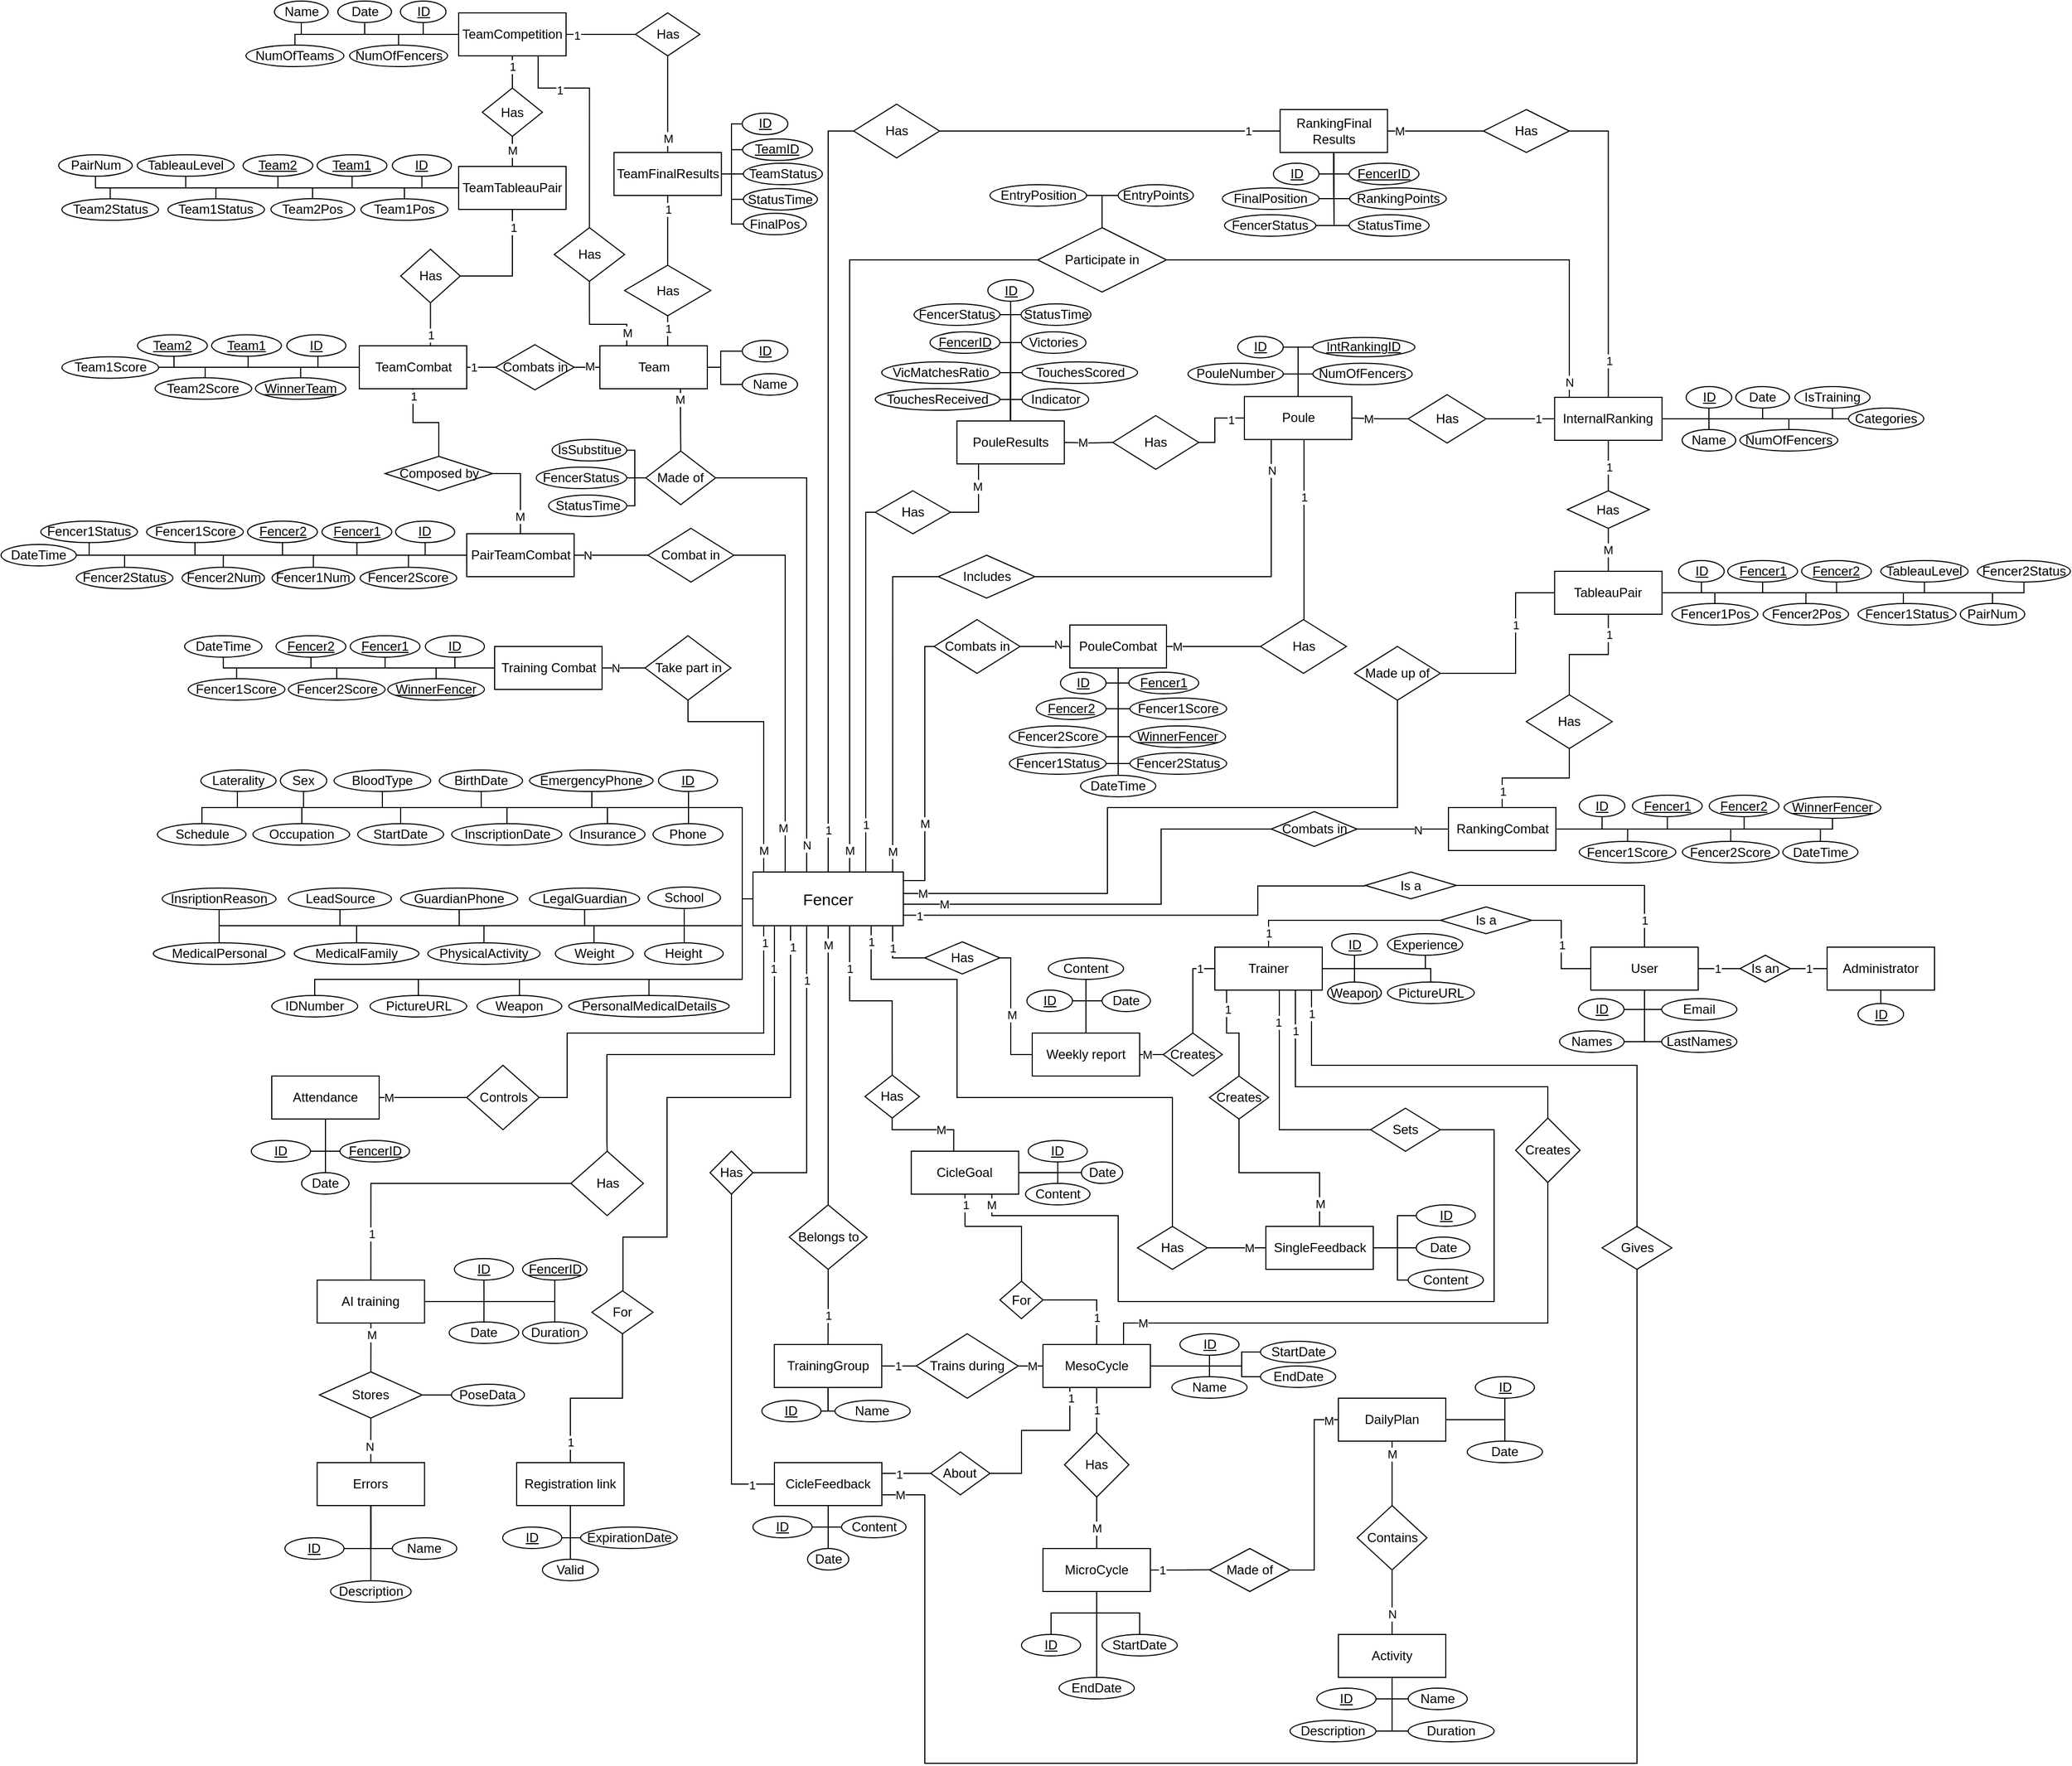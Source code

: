 <mxfile version="21.1.1" type="device">
  <diagram name="Page-1" id="XKIzt4uo4NDRFWb2ScrJ">
    <mxGraphModel dx="1091" dy="1243" grid="1" gridSize="10" guides="1" tooltips="1" connect="1" arrows="1" fold="1" page="1" pageScale="1" pageWidth="850" pageHeight="1100" math="0" shadow="0">
      <root>
        <mxCell id="0" />
        <mxCell id="1" parent="0" />
        <mxCell id="t40m8YcGtgmPC_NL-_yT-94" style="edgeStyle=orthogonalEdgeStyle;rounded=0;orthogonalLoop=1;jettySize=auto;html=1;exitX=0.135;exitY=0.991;exitDx=0;exitDy=0;entryX=0.5;entryY=0;entryDx=0;entryDy=0;endArrow=none;endFill=0;exitPerimeter=0;" parent="1" source="t40m8YcGtgmPC_NL-_yT-1" target="t40m8YcGtgmPC_NL-_yT-93" edge="1">
          <mxGeometry relative="1" as="geometry">
            <Array as="points">
              <mxPoint x="100" y="110" />
              <mxPoint x="100" y="230" />
              <mxPoint x="-56" y="230" />
              <mxPoint x="-56" y="310" />
            </Array>
          </mxGeometry>
        </mxCell>
        <mxCell id="t40m8YcGtgmPC_NL-_yT-95" value="1" style="edgeLabel;html=1;align=center;verticalAlign=middle;resizable=0;points=[];" parent="t40m8YcGtgmPC_NL-_yT-94" vertex="1" connectable="0">
          <mxGeometry x="0.081" relative="1" as="geometry">
            <mxPoint x="76" y="-80" as="offset" />
          </mxGeometry>
        </mxCell>
        <mxCell id="t40m8YcGtgmPC_NL-_yT-110" value="1" style="edgeStyle=orthogonalEdgeStyle;rounded=0;orthogonalLoop=1;jettySize=auto;html=1;exitX=0.798;exitY=1;exitDx=0;exitDy=0;entryX=0;entryY=0.5;entryDx=0;entryDy=0;endArrow=none;endFill=0;exitPerimeter=0;" parent="1" source="t40m8YcGtgmPC_NL-_yT-1" target="t40m8YcGtgmPC_NL-_yT-109" edge="1">
          <mxGeometry relative="1" as="geometry">
            <Array as="points">
              <mxPoint x="210" y="110" />
              <mxPoint x="210" y="140" />
            </Array>
          </mxGeometry>
        </mxCell>
        <mxCell id="t40m8YcGtgmPC_NL-_yT-158" style="edgeStyle=orthogonalEdgeStyle;rounded=0;orthogonalLoop=1;jettySize=auto;html=1;exitX=0.997;exitY=0.16;exitDx=0;exitDy=0;entryX=0;entryY=0.5;entryDx=0;entryDy=0;endArrow=none;endFill=0;exitPerimeter=0;" parent="1" source="t40m8YcGtgmPC_NL-_yT-1" target="t40m8YcGtgmPC_NL-_yT-157" edge="1">
          <mxGeometry relative="1" as="geometry">
            <Array as="points">
              <mxPoint x="240" y="68" />
              <mxPoint x="240" y="-150" />
            </Array>
          </mxGeometry>
        </mxCell>
        <mxCell id="t40m8YcGtgmPC_NL-_yT-160" value="M" style="edgeLabel;html=1;align=center;verticalAlign=middle;resizable=0;points=[];" parent="t40m8YcGtgmPC_NL-_yT-158" vertex="1" connectable="0">
          <mxGeometry x="-0.382" relative="1" as="geometry">
            <mxPoint y="3" as="offset" />
          </mxGeometry>
        </mxCell>
        <mxCell id="m7RCMyv4cqU7pHpGwbEM-17" style="edgeStyle=orthogonalEdgeStyle;rounded=0;orthogonalLoop=1;jettySize=auto;html=1;exitX=0.5;exitY=1;exitDx=0;exitDy=0;entryX=0.5;entryY=0;entryDx=0;entryDy=0;endArrow=none;endFill=0;" parent="1" source="t40m8YcGtgmPC_NL-_yT-1" target="m7RCMyv4cqU7pHpGwbEM-14" edge="1">
          <mxGeometry relative="1" as="geometry">
            <Array as="points">
              <mxPoint x="150" y="340" />
              <mxPoint x="150" y="340" />
            </Array>
            <mxPoint x="129.53" y="100.6" as="sourcePoint" />
            <mxPoint x="45.44" y="390" as="targetPoint" />
          </mxGeometry>
        </mxCell>
        <mxCell id="m7RCMyv4cqU7pHpGwbEM-23" value="M" style="edgeLabel;html=1;align=center;verticalAlign=middle;resizable=0;points=[];" parent="m7RCMyv4cqU7pHpGwbEM-17" vertex="1" connectable="0">
          <mxGeometry x="-0.767" y="2" relative="1" as="geometry">
            <mxPoint x="-2" y="-13" as="offset" />
          </mxGeometry>
        </mxCell>
        <mxCell id="m7RCMyv4cqU7pHpGwbEM-86" style="edgeStyle=orthogonalEdgeStyle;rounded=0;orthogonalLoop=1;jettySize=auto;html=1;exitX=0.25;exitY=1;exitDx=0;exitDy=0;entryX=0.5;entryY=0;entryDx=0;entryDy=0;endArrow=none;endFill=0;" parent="1" source="t40m8YcGtgmPC_NL-_yT-1" target="m7RCMyv4cqU7pHpGwbEM-85" edge="1">
          <mxGeometry relative="1" as="geometry">
            <Array as="points">
              <mxPoint x="115" y="270" />
              <mxPoint y="270" />
              <mxPoint y="400" />
              <mxPoint x="-41" y="400" />
              <mxPoint x="-41" y="450" />
            </Array>
          </mxGeometry>
        </mxCell>
        <mxCell id="m7RCMyv4cqU7pHpGwbEM-88" value="1" style="edgeLabel;html=1;align=center;verticalAlign=middle;resizable=0;points=[];" parent="m7RCMyv4cqU7pHpGwbEM-86" vertex="1" connectable="0">
          <mxGeometry x="-0.868" y="2" relative="1" as="geometry">
            <mxPoint y="-13" as="offset" />
          </mxGeometry>
        </mxCell>
        <mxCell id="m7RCMyv4cqU7pHpGwbEM-154" style="edgeStyle=orthogonalEdgeStyle;rounded=0;orthogonalLoop=1;jettySize=auto;html=1;exitX=0.357;exitY=0.999;exitDx=0;exitDy=0;entryX=1;entryY=0.5;entryDx=0;entryDy=0;endArrow=none;endFill=0;exitPerimeter=0;" parent="1" source="t40m8YcGtgmPC_NL-_yT-1" target="m7RCMyv4cqU7pHpGwbEM-159" edge="1">
          <mxGeometry relative="1" as="geometry">
            <mxPoint x="30" y="676.061" as="targetPoint" />
            <Array as="points">
              <mxPoint x="130" y="340" />
            </Array>
          </mxGeometry>
        </mxCell>
        <mxCell id="m7RCMyv4cqU7pHpGwbEM-161" value="1" style="edgeLabel;html=1;align=center;verticalAlign=middle;resizable=0;points=[];" parent="m7RCMyv4cqU7pHpGwbEM-154" vertex="1" connectable="0">
          <mxGeometry x="-0.701" y="1" relative="1" as="geometry">
            <mxPoint x="-1" y="9" as="offset" />
          </mxGeometry>
        </mxCell>
        <mxCell id="m7RCMyv4cqU7pHpGwbEM-213" style="edgeStyle=orthogonalEdgeStyle;rounded=0;orthogonalLoop=1;jettySize=auto;html=1;exitX=1;exitY=0.804;exitDx=0;exitDy=0;endArrow=none;endFill=0;entryX=0;entryY=0.5;entryDx=0;entryDy=0;exitPerimeter=0;" parent="1" source="t40m8YcGtgmPC_NL-_yT-1" target="m7RCMyv4cqU7pHpGwbEM-214" edge="1">
          <mxGeometry relative="1" as="geometry">
            <mxPoint x="810" y="90" as="targetPoint" />
            <Array as="points">
              <mxPoint x="550" y="100" />
              <mxPoint x="550" y="73" />
              <mxPoint x="650" y="73" />
            </Array>
          </mxGeometry>
        </mxCell>
        <mxCell id="m7RCMyv4cqU7pHpGwbEM-216" value="1" style="edgeLabel;html=1;align=center;verticalAlign=middle;resizable=0;points=[];" parent="m7RCMyv4cqU7pHpGwbEM-213" vertex="1" connectable="0">
          <mxGeometry x="-0.934" y="-1" relative="1" as="geometry">
            <mxPoint as="offset" />
          </mxGeometry>
        </mxCell>
        <mxCell id="m7RCMyv4cqU7pHpGwbEM-300" style="edgeStyle=orthogonalEdgeStyle;rounded=0;orthogonalLoop=1;jettySize=auto;html=1;exitX=0;exitY=0.5;exitDx=0;exitDy=0;entryX=0.5;entryY=1;entryDx=0;entryDy=0;endArrow=none;endFill=0;" parent="1" source="t40m8YcGtgmPC_NL-_yT-1" target="m7RCMyv4cqU7pHpGwbEM-272" edge="1">
          <mxGeometry relative="1" as="geometry">
            <Array as="points">
              <mxPoint x="70" y="85" />
              <mxPoint x="70" />
              <mxPoint x="-400" />
              <mxPoint x="-400" y="-15" />
            </Array>
          </mxGeometry>
        </mxCell>
        <mxCell id="m7RCMyv4cqU7pHpGwbEM-301" style="edgeStyle=orthogonalEdgeStyle;rounded=0;orthogonalLoop=1;jettySize=auto;html=1;exitX=0;exitY=0.5;exitDx=0;exitDy=0;entryX=0.5;entryY=1;entryDx=0;entryDy=0;endArrow=none;endFill=0;" parent="1" source="t40m8YcGtgmPC_NL-_yT-1" target="m7RCMyv4cqU7pHpGwbEM-271" edge="1">
          <mxGeometry relative="1" as="geometry">
            <Array as="points">
              <mxPoint x="70" y="85" />
              <mxPoint x="70" />
              <mxPoint x="-338" />
            </Array>
          </mxGeometry>
        </mxCell>
        <mxCell id="m7RCMyv4cqU7pHpGwbEM-302" style="edgeStyle=orthogonalEdgeStyle;rounded=0;orthogonalLoop=1;jettySize=auto;html=1;exitX=0;exitY=0.5;exitDx=0;exitDy=0;entryX=0.5;entryY=1;entryDx=0;entryDy=0;endArrow=none;endFill=0;" parent="1" source="t40m8YcGtgmPC_NL-_yT-1" target="m7RCMyv4cqU7pHpGwbEM-269" edge="1">
          <mxGeometry relative="1" as="geometry">
            <Array as="points">
              <mxPoint x="70" y="85" />
              <mxPoint x="70" />
              <mxPoint x="-265" />
            </Array>
          </mxGeometry>
        </mxCell>
        <mxCell id="m7RCMyv4cqU7pHpGwbEM-303" style="edgeStyle=orthogonalEdgeStyle;rounded=0;orthogonalLoop=1;jettySize=auto;html=1;exitX=0;exitY=0.5;exitDx=0;exitDy=0;entryX=0.5;entryY=1;entryDx=0;entryDy=0;endArrow=none;endFill=0;" parent="1" source="t40m8YcGtgmPC_NL-_yT-1" target="m7RCMyv4cqU7pHpGwbEM-268" edge="1">
          <mxGeometry relative="1" as="geometry">
            <Array as="points">
              <mxPoint x="70" y="85" />
              <mxPoint x="70" />
              <mxPoint x="-173" />
              <mxPoint x="-173" y="-15" />
            </Array>
          </mxGeometry>
        </mxCell>
        <mxCell id="m7RCMyv4cqU7pHpGwbEM-304" style="edgeStyle=orthogonalEdgeStyle;rounded=0;orthogonalLoop=1;jettySize=auto;html=1;exitX=0;exitY=0.5;exitDx=0;exitDy=0;entryX=0.5;entryY=1;entryDx=0;entryDy=0;endArrow=none;endFill=0;" parent="1" source="t40m8YcGtgmPC_NL-_yT-1" target="m7RCMyv4cqU7pHpGwbEM-267" edge="1">
          <mxGeometry relative="1" as="geometry">
            <Array as="points">
              <mxPoint x="70" y="85" />
              <mxPoint x="70" />
              <mxPoint x="-70" />
              <mxPoint x="-70" y="-15" />
            </Array>
          </mxGeometry>
        </mxCell>
        <mxCell id="m7RCMyv4cqU7pHpGwbEM-305" style="edgeStyle=orthogonalEdgeStyle;rounded=0;orthogonalLoop=1;jettySize=auto;html=1;exitX=0;exitY=0.5;exitDx=0;exitDy=0;entryX=0.5;entryY=1;entryDx=0;entryDy=0;endArrow=none;endFill=0;" parent="1" source="t40m8YcGtgmPC_NL-_yT-1" target="m7RCMyv4cqU7pHpGwbEM-265" edge="1">
          <mxGeometry relative="1" as="geometry">
            <Array as="points">
              <mxPoint x="70" y="85" />
              <mxPoint x="70" />
              <mxPoint x="20" />
              <mxPoint x="20" y="-15" />
            </Array>
          </mxGeometry>
        </mxCell>
        <mxCell id="m7RCMyv4cqU7pHpGwbEM-306" style="edgeStyle=orthogonalEdgeStyle;rounded=0;orthogonalLoop=1;jettySize=auto;html=1;exitX=0;exitY=0.5;exitDx=0;exitDy=0;entryX=0.5;entryY=0;entryDx=0;entryDy=0;endArrow=none;endFill=0;" parent="1" source="t40m8YcGtgmPC_NL-_yT-1" target="m7RCMyv4cqU7pHpGwbEM-266" edge="1">
          <mxGeometry relative="1" as="geometry">
            <Array as="points">
              <mxPoint x="70" y="85" />
              <mxPoint x="70" />
              <mxPoint x="20" />
              <mxPoint x="20" y="15" />
            </Array>
          </mxGeometry>
        </mxCell>
        <mxCell id="m7RCMyv4cqU7pHpGwbEM-307" style="edgeStyle=orthogonalEdgeStyle;rounded=0;orthogonalLoop=1;jettySize=auto;html=1;exitX=0;exitY=0.5;exitDx=0;exitDy=0;entryX=0.5;entryY=0;entryDx=0;entryDy=0;endArrow=none;endFill=0;" parent="1" source="t40m8YcGtgmPC_NL-_yT-1" target="m7RCMyv4cqU7pHpGwbEM-273" edge="1">
          <mxGeometry relative="1" as="geometry">
            <Array as="points">
              <mxPoint x="70" y="85" />
              <mxPoint x="70" />
              <mxPoint x="-56" />
            </Array>
          </mxGeometry>
        </mxCell>
        <mxCell id="m7RCMyv4cqU7pHpGwbEM-308" style="edgeStyle=orthogonalEdgeStyle;rounded=0;orthogonalLoop=1;jettySize=auto;html=1;exitX=0;exitY=0.5;exitDx=0;exitDy=0;entryX=0.5;entryY=0;entryDx=0;entryDy=0;endArrow=none;endFill=0;" parent="1" source="t40m8YcGtgmPC_NL-_yT-1" target="m7RCMyv4cqU7pHpGwbEM-274" edge="1">
          <mxGeometry relative="1" as="geometry">
            <Array as="points">
              <mxPoint x="70" y="85" />
              <mxPoint x="70" />
              <mxPoint x="-149" />
              <mxPoint x="-149" y="15" />
            </Array>
          </mxGeometry>
        </mxCell>
        <mxCell id="m7RCMyv4cqU7pHpGwbEM-309" style="edgeStyle=orthogonalEdgeStyle;rounded=0;orthogonalLoop=1;jettySize=auto;html=1;exitX=0;exitY=0.5;exitDx=0;exitDy=0;entryX=0.5;entryY=0;entryDx=0;entryDy=0;endArrow=none;endFill=0;" parent="1" source="t40m8YcGtgmPC_NL-_yT-1" target="m7RCMyv4cqU7pHpGwbEM-275" edge="1">
          <mxGeometry relative="1" as="geometry">
            <Array as="points">
              <mxPoint x="70" y="85" />
              <mxPoint x="70" />
              <mxPoint x="-248" />
            </Array>
          </mxGeometry>
        </mxCell>
        <mxCell id="m7RCMyv4cqU7pHpGwbEM-310" style="edgeStyle=orthogonalEdgeStyle;rounded=0;orthogonalLoop=1;jettySize=auto;html=1;exitX=0;exitY=0.5;exitDx=0;exitDy=0;entryX=0.5;entryY=0;entryDx=0;entryDy=0;endArrow=none;endFill=0;" parent="1" source="t40m8YcGtgmPC_NL-_yT-1" target="m7RCMyv4cqU7pHpGwbEM-276" edge="1">
          <mxGeometry relative="1" as="geometry">
            <Array as="points">
              <mxPoint x="70" y="85" />
              <mxPoint x="70" />
              <mxPoint x="-340" />
              <mxPoint x="-340" y="15" />
            </Array>
          </mxGeometry>
        </mxCell>
        <mxCell id="m7RCMyv4cqU7pHpGwbEM-314" style="edgeStyle=orthogonalEdgeStyle;rounded=0;orthogonalLoop=1;jettySize=auto;html=1;exitX=0;exitY=0.5;exitDx=0;exitDy=0;entryX=0.5;entryY=1;entryDx=0;entryDy=0;endArrow=none;endFill=0;" parent="1" source="t40m8YcGtgmPC_NL-_yT-1" target="m7RCMyv4cqU7pHpGwbEM-281" edge="1">
          <mxGeometry relative="1" as="geometry">
            <Array as="points">
              <mxPoint x="70" y="85" />
              <mxPoint x="70" y="110" />
              <mxPoint x="16" y="110" />
            </Array>
          </mxGeometry>
        </mxCell>
        <mxCell id="m7RCMyv4cqU7pHpGwbEM-315" style="edgeStyle=orthogonalEdgeStyle;rounded=0;orthogonalLoop=1;jettySize=auto;html=1;exitX=0;exitY=0.5;exitDx=0;exitDy=0;entryX=0.5;entryY=1;entryDx=0;entryDy=0;endArrow=none;endFill=0;" parent="1" source="t40m8YcGtgmPC_NL-_yT-1" target="m7RCMyv4cqU7pHpGwbEM-282" edge="1">
          <mxGeometry relative="1" as="geometry">
            <Array as="points">
              <mxPoint x="70" y="85" />
              <mxPoint x="70" y="110" />
              <mxPoint x="-77" y="110" />
            </Array>
          </mxGeometry>
        </mxCell>
        <mxCell id="m7RCMyv4cqU7pHpGwbEM-316" style="edgeStyle=orthogonalEdgeStyle;rounded=0;orthogonalLoop=1;jettySize=auto;html=1;exitX=0;exitY=0.5;exitDx=0;exitDy=0;entryX=0.5;entryY=1;entryDx=0;entryDy=0;endArrow=none;endFill=0;" parent="1" source="t40m8YcGtgmPC_NL-_yT-1" target="m7RCMyv4cqU7pHpGwbEM-283" edge="1">
          <mxGeometry relative="1" as="geometry">
            <Array as="points">
              <mxPoint x="70" y="85" />
              <mxPoint x="70" y="110" />
              <mxPoint x="-193" y="110" />
            </Array>
          </mxGeometry>
        </mxCell>
        <mxCell id="m7RCMyv4cqU7pHpGwbEM-318" style="edgeStyle=orthogonalEdgeStyle;rounded=0;orthogonalLoop=1;jettySize=auto;html=1;exitX=0;exitY=0.5;exitDx=0;exitDy=0;entryX=0.5;entryY=1;entryDx=0;entryDy=0;endArrow=none;endFill=0;" parent="1" source="t40m8YcGtgmPC_NL-_yT-1" target="m7RCMyv4cqU7pHpGwbEM-285" edge="1">
          <mxGeometry relative="1" as="geometry">
            <Array as="points">
              <mxPoint x="70" y="85" />
              <mxPoint x="70" y="110" />
              <mxPoint x="-304" y="110" />
            </Array>
          </mxGeometry>
        </mxCell>
        <mxCell id="m7RCMyv4cqU7pHpGwbEM-319" style="edgeStyle=orthogonalEdgeStyle;rounded=0;orthogonalLoop=1;jettySize=auto;html=1;exitX=0;exitY=0.5;exitDx=0;exitDy=0;entryX=0.5;entryY=1;entryDx=0;entryDy=0;endArrow=none;endFill=0;" parent="1" source="t40m8YcGtgmPC_NL-_yT-1" target="m7RCMyv4cqU7pHpGwbEM-286" edge="1">
          <mxGeometry relative="1" as="geometry">
            <Array as="points">
              <mxPoint x="70" y="85" />
              <mxPoint x="70" y="110" />
              <mxPoint x="-417" y="110" />
            </Array>
          </mxGeometry>
        </mxCell>
        <mxCell id="m7RCMyv4cqU7pHpGwbEM-320" style="edgeStyle=orthogonalEdgeStyle;rounded=0;orthogonalLoop=1;jettySize=auto;html=1;exitX=0;exitY=0.5;exitDx=0;exitDy=0;entryX=0.5;entryY=0;entryDx=0;entryDy=0;endArrow=none;endFill=0;" parent="1" source="t40m8YcGtgmPC_NL-_yT-1" target="m7RCMyv4cqU7pHpGwbEM-291" edge="1">
          <mxGeometry relative="1" as="geometry">
            <Array as="points">
              <mxPoint x="70" y="85" />
              <mxPoint x="70" y="110" />
              <mxPoint x="-417" y="110" />
            </Array>
          </mxGeometry>
        </mxCell>
        <mxCell id="m7RCMyv4cqU7pHpGwbEM-321" style="edgeStyle=orthogonalEdgeStyle;rounded=0;orthogonalLoop=1;jettySize=auto;html=1;exitX=0;exitY=0.5;exitDx=0;exitDy=0;endArrow=none;endFill=0;entryX=0.5;entryY=0;entryDx=0;entryDy=0;" parent="1" source="t40m8YcGtgmPC_NL-_yT-1" target="m7RCMyv4cqU7pHpGwbEM-290" edge="1">
          <mxGeometry relative="1" as="geometry">
            <Array as="points">
              <mxPoint x="70" y="85" />
              <mxPoint x="70" y="110" />
              <mxPoint x="-289" y="110" />
            </Array>
          </mxGeometry>
        </mxCell>
        <mxCell id="m7RCMyv4cqU7pHpGwbEM-322" style="edgeStyle=orthogonalEdgeStyle;rounded=0;orthogonalLoop=1;jettySize=auto;html=1;exitX=0;exitY=0.5;exitDx=0;exitDy=0;entryX=0.5;entryY=0;entryDx=0;entryDy=0;endArrow=none;endFill=0;" parent="1" source="t40m8YcGtgmPC_NL-_yT-1" target="m7RCMyv4cqU7pHpGwbEM-289" edge="1">
          <mxGeometry relative="1" as="geometry">
            <Array as="points">
              <mxPoint x="70" y="85" />
              <mxPoint x="70" y="110" />
              <mxPoint x="-170" y="110" />
            </Array>
          </mxGeometry>
        </mxCell>
        <mxCell id="m7RCMyv4cqU7pHpGwbEM-323" style="edgeStyle=orthogonalEdgeStyle;rounded=0;orthogonalLoop=1;jettySize=auto;html=1;exitX=0;exitY=0.5;exitDx=0;exitDy=0;entryX=0.5;entryY=0;entryDx=0;entryDy=0;endArrow=none;endFill=0;" parent="1" source="t40m8YcGtgmPC_NL-_yT-1" target="m7RCMyv4cqU7pHpGwbEM-288" edge="1">
          <mxGeometry relative="1" as="geometry">
            <Array as="points">
              <mxPoint x="70" y="85" />
              <mxPoint x="70" y="110" />
              <mxPoint x="-68" y="110" />
              <mxPoint x="-68" y="126" />
            </Array>
          </mxGeometry>
        </mxCell>
        <mxCell id="m7RCMyv4cqU7pHpGwbEM-324" style="edgeStyle=orthogonalEdgeStyle;rounded=0;orthogonalLoop=1;jettySize=auto;html=1;exitX=0;exitY=0.5;exitDx=0;exitDy=0;entryX=0.5;entryY=0;entryDx=0;entryDy=0;endArrow=none;endFill=0;" parent="1" source="t40m8YcGtgmPC_NL-_yT-1" target="m7RCMyv4cqU7pHpGwbEM-287" edge="1">
          <mxGeometry relative="1" as="geometry">
            <Array as="points">
              <mxPoint x="70" y="85" />
              <mxPoint x="70" y="110" />
              <mxPoint x="16" y="110" />
              <mxPoint x="16" y="126" />
            </Array>
          </mxGeometry>
        </mxCell>
        <mxCell id="m7RCMyv4cqU7pHpGwbEM-325" style="edgeStyle=orthogonalEdgeStyle;rounded=0;orthogonalLoop=1;jettySize=auto;html=1;exitX=0;exitY=0.5;exitDx=0;exitDy=0;endArrow=none;endFill=0;entryX=0.5;entryY=0;entryDx=0;entryDy=0;" parent="1" source="t40m8YcGtgmPC_NL-_yT-1" target="m7RCMyv4cqU7pHpGwbEM-292" edge="1">
          <mxGeometry relative="1" as="geometry">
            <Array as="points">
              <mxPoint x="70" y="85" />
              <mxPoint x="70" y="160" />
              <mxPoint x="-17" y="160" />
            </Array>
          </mxGeometry>
        </mxCell>
        <mxCell id="m7RCMyv4cqU7pHpGwbEM-326" style="edgeStyle=orthogonalEdgeStyle;rounded=0;orthogonalLoop=1;jettySize=auto;html=1;exitX=0;exitY=0.5;exitDx=0;exitDy=0;endArrow=none;endFill=0;entryX=0.5;entryY=0;entryDx=0;entryDy=0;" parent="1" source="t40m8YcGtgmPC_NL-_yT-1" target="m7RCMyv4cqU7pHpGwbEM-277" edge="1">
          <mxGeometry relative="1" as="geometry">
            <Array as="points">
              <mxPoint x="70" y="85" />
              <mxPoint x="70" y="160" />
              <mxPoint x="-137" y="160" />
            </Array>
          </mxGeometry>
        </mxCell>
        <mxCell id="m7RCMyv4cqU7pHpGwbEM-327" style="edgeStyle=orthogonalEdgeStyle;rounded=0;orthogonalLoop=1;jettySize=auto;html=1;exitX=0;exitY=0.5;exitDx=0;exitDy=0;endArrow=none;endFill=0;entryX=0.5;entryY=0;entryDx=0;entryDy=0;" parent="1" source="t40m8YcGtgmPC_NL-_yT-1" target="m7RCMyv4cqU7pHpGwbEM-280" edge="1">
          <mxGeometry relative="1" as="geometry">
            <Array as="points">
              <mxPoint x="70" y="85" />
              <mxPoint x="70" y="160" />
              <mxPoint x="-231" y="160" />
            </Array>
          </mxGeometry>
        </mxCell>
        <mxCell id="m7RCMyv4cqU7pHpGwbEM-328" style="edgeStyle=orthogonalEdgeStyle;rounded=0;orthogonalLoop=1;jettySize=auto;html=1;exitX=0;exitY=0.5;exitDx=0;exitDy=0;entryX=0.5;entryY=0;entryDx=0;entryDy=0;endArrow=none;endFill=0;" parent="1" source="t40m8YcGtgmPC_NL-_yT-1" target="m7RCMyv4cqU7pHpGwbEM-278" edge="1">
          <mxGeometry relative="1" as="geometry">
            <Array as="points">
              <mxPoint x="70" y="85" />
              <mxPoint x="70" y="160" />
              <mxPoint x="-328" y="160" />
            </Array>
          </mxGeometry>
        </mxCell>
        <mxCell id="-y7vJDj9T1YHohCSGGNj-2" style="edgeStyle=orthogonalEdgeStyle;rounded=0;orthogonalLoop=1;jettySize=auto;html=1;exitX=0;exitY=1;exitDx=0;exitDy=0;entryX=1;entryY=0.5;entryDx=0;entryDy=0;endArrow=none;endFill=0;" parent="1" source="t40m8YcGtgmPC_NL-_yT-1" target="-y7vJDj9T1YHohCSGGNj-3" edge="1">
          <mxGeometry relative="1" as="geometry">
            <mxPoint x="-90" y="260.0" as="targetPoint" />
            <Array as="points">
              <mxPoint x="90" y="110" />
              <mxPoint x="90" y="210" />
              <mxPoint x="-93" y="210" />
              <mxPoint x="-93" y="270" />
            </Array>
          </mxGeometry>
        </mxCell>
        <mxCell id="-y7vJDj9T1YHohCSGGNj-6" value="1" style="edgeLabel;html=1;align=center;verticalAlign=middle;resizable=0;points=[];" parent="-y7vJDj9T1YHohCSGGNj-2" vertex="1" connectable="0">
          <mxGeometry x="-0.862" y="1" relative="1" as="geometry">
            <mxPoint as="offset" />
          </mxGeometry>
        </mxCell>
        <mxCell id="t40m8YcGtgmPC_NL-_yT-1" value="Fencer" style="whiteSpace=wrap;html=1;align=center;fontSize=15;" parent="1" vertex="1">
          <mxGeometry x="80" y="60" width="140" height="50" as="geometry" />
        </mxCell>
        <mxCell id="t40m8YcGtgmPC_NL-_yT-11" style="edgeStyle=orthogonalEdgeStyle;rounded=0;orthogonalLoop=1;jettySize=auto;html=1;exitX=0.75;exitY=1;exitDx=0;exitDy=0;endArrow=none;endFill=0;" parent="1" source="t40m8YcGtgmPC_NL-_yT-2" target="t40m8YcGtgmPC_NL-_yT-10" edge="1">
          <mxGeometry relative="1" as="geometry">
            <Array as="points">
              <mxPoint x="585" y="260" />
              <mxPoint x="820" y="260" />
            </Array>
          </mxGeometry>
        </mxCell>
        <mxCell id="t40m8YcGtgmPC_NL-_yT-13" value="1" style="edgeLabel;html=1;align=center;verticalAlign=middle;resizable=0;points=[];" parent="t40m8YcGtgmPC_NL-_yT-11" vertex="1" connectable="0">
          <mxGeometry x="-0.674" y="1" relative="1" as="geometry">
            <mxPoint x="-1" y="-20" as="offset" />
          </mxGeometry>
        </mxCell>
        <mxCell id="t40m8YcGtgmPC_NL-_yT-108" style="edgeStyle=orthogonalEdgeStyle;rounded=0;orthogonalLoop=1;jettySize=auto;html=1;exitX=0;exitY=0.5;exitDx=0;exitDy=0;endArrow=none;endFill=0;" parent="1" source="t40m8YcGtgmPC_NL-_yT-2" target="t40m8YcGtgmPC_NL-_yT-107" edge="1">
          <mxGeometry relative="1" as="geometry" />
        </mxCell>
        <mxCell id="t40m8YcGtgmPC_NL-_yT-118" value="1" style="edgeLabel;html=1;align=center;verticalAlign=middle;resizable=0;points=[];" parent="t40m8YcGtgmPC_NL-_yT-108" vertex="1" connectable="0">
          <mxGeometry x="-0.65" relative="1" as="geometry">
            <mxPoint as="offset" />
          </mxGeometry>
        </mxCell>
        <mxCell id="t40m8YcGtgmPC_NL-_yT-120" style="edgeStyle=orthogonalEdgeStyle;rounded=0;orthogonalLoop=1;jettySize=auto;html=1;entryX=0.5;entryY=0;entryDx=0;entryDy=0;endArrow=none;endFill=0;exitX=0.109;exitY=1.001;exitDx=0;exitDy=0;exitPerimeter=0;" parent="1" source="t40m8YcGtgmPC_NL-_yT-2" target="t40m8YcGtgmPC_NL-_yT-119" edge="1">
          <mxGeometry relative="1" as="geometry" />
        </mxCell>
        <mxCell id="t40m8YcGtgmPC_NL-_yT-121" value="1" style="edgeLabel;html=1;align=center;verticalAlign=middle;resizable=0;points=[];" parent="t40m8YcGtgmPC_NL-_yT-120" vertex="1" connectable="0">
          <mxGeometry x="-0.623" y="1" relative="1" as="geometry">
            <mxPoint as="offset" />
          </mxGeometry>
        </mxCell>
        <mxCell id="m7RCMyv4cqU7pHpGwbEM-192" style="edgeStyle=orthogonalEdgeStyle;rounded=0;orthogonalLoop=1;jettySize=auto;html=1;exitX=1;exitY=0.5;exitDx=0;exitDy=0;entryX=0.5;entryY=1;entryDx=0;entryDy=0;endArrow=none;endFill=0;" parent="1" source="t40m8YcGtgmPC_NL-_yT-2" target="m7RCMyv4cqU7pHpGwbEM-187" edge="1">
          <mxGeometry relative="1" as="geometry" />
        </mxCell>
        <mxCell id="m7RCMyv4cqU7pHpGwbEM-195" style="edgeStyle=orthogonalEdgeStyle;rounded=0;orthogonalLoop=1;jettySize=auto;html=1;exitX=1;exitY=0.5;exitDx=0;exitDy=0;endArrow=none;endFill=0;entryX=0.5;entryY=1;entryDx=0;entryDy=0;" parent="1" source="t40m8YcGtgmPC_NL-_yT-2" target="m7RCMyv4cqU7pHpGwbEM-190" edge="1">
          <mxGeometry relative="1" as="geometry">
            <Array as="points">
              <mxPoint x="706" y="150" />
              <mxPoint x="706" y="138" />
            </Array>
          </mxGeometry>
        </mxCell>
        <mxCell id="m7RCMyv4cqU7pHpGwbEM-197" style="edgeStyle=orthogonalEdgeStyle;rounded=0;orthogonalLoop=1;jettySize=auto;html=1;exitX=1;exitY=0.5;exitDx=0;exitDy=0;entryX=0.5;entryY=0;entryDx=0;entryDy=0;endArrow=none;endFill=0;" parent="1" source="t40m8YcGtgmPC_NL-_yT-2" target="m7RCMyv4cqU7pHpGwbEM-191" edge="1">
          <mxGeometry relative="1" as="geometry" />
        </mxCell>
        <mxCell id="m7RCMyv4cqU7pHpGwbEM-215" style="edgeStyle=orthogonalEdgeStyle;rounded=0;orthogonalLoop=1;jettySize=auto;html=1;exitX=0.5;exitY=0;exitDx=0;exitDy=0;entryX=0;entryY=0.5;entryDx=0;entryDy=0;endArrow=none;endFill=0;" parent="1" source="t40m8YcGtgmPC_NL-_yT-2" target="m7RCMyv4cqU7pHpGwbEM-219" edge="1">
          <mxGeometry relative="1" as="geometry">
            <mxPoint x="790" y="110" as="targetPoint" />
            <Array as="points">
              <mxPoint x="560" y="105" />
            </Array>
          </mxGeometry>
        </mxCell>
        <mxCell id="m7RCMyv4cqU7pHpGwbEM-220" value="1" style="edgeLabel;html=1;align=center;verticalAlign=middle;resizable=0;points=[];" parent="m7RCMyv4cqU7pHpGwbEM-215" vertex="1" connectable="0">
          <mxGeometry x="-0.947" relative="1" as="geometry">
            <mxPoint y="-8" as="offset" />
          </mxGeometry>
        </mxCell>
        <mxCell id="-y7vJDj9T1YHohCSGGNj-91" style="edgeStyle=orthogonalEdgeStyle;rounded=0;orthogonalLoop=1;jettySize=auto;html=1;exitX=0.5;exitY=1;exitDx=0;exitDy=0;entryX=0;entryY=0.5;entryDx=0;entryDy=0;endArrow=none;endFill=0;" parent="1" source="t40m8YcGtgmPC_NL-_yT-2" target="-y7vJDj9T1YHohCSGGNj-79" edge="1">
          <mxGeometry relative="1" as="geometry">
            <Array as="points">
              <mxPoint x="570" y="170" />
              <mxPoint x="570" y="300" />
            </Array>
          </mxGeometry>
        </mxCell>
        <mxCell id="-y7vJDj9T1YHohCSGGNj-92" value="1" style="edgeLabel;html=1;align=center;verticalAlign=middle;resizable=0;points=[];" parent="-y7vJDj9T1YHohCSGGNj-91" vertex="1" connectable="0">
          <mxGeometry x="-0.647" relative="1" as="geometry">
            <mxPoint x="-1" as="offset" />
          </mxGeometry>
        </mxCell>
        <mxCell id="-y7vJDj9T1YHohCSGGNj-97" style="edgeStyle=orthogonalEdgeStyle;rounded=0;orthogonalLoop=1;jettySize=auto;html=1;exitX=0.75;exitY=1;exitDx=0;exitDy=0;entryX=0.5;entryY=0;entryDx=0;entryDy=0;endArrow=none;endFill=0;" parent="1" source="t40m8YcGtgmPC_NL-_yT-2" target="-y7vJDj9T1YHohCSGGNj-80" edge="1">
          <mxGeometry relative="1" as="geometry">
            <Array as="points">
              <mxPoint x="600" y="170" />
              <mxPoint x="600" y="240" />
              <mxPoint x="903" y="240" />
            </Array>
          </mxGeometry>
        </mxCell>
        <mxCell id="-y7vJDj9T1YHohCSGGNj-98" value="1" style="edgeLabel;html=1;align=center;verticalAlign=middle;resizable=0;points=[];" parent="-y7vJDj9T1YHohCSGGNj-97" vertex="1" connectable="0">
          <mxGeometry x="-0.862" relative="1" as="geometry">
            <mxPoint as="offset" />
          </mxGeometry>
        </mxCell>
        <mxCell id="Q3l3j2FC4mkQsYqP6foP-3" style="edgeStyle=orthogonalEdgeStyle;rounded=0;orthogonalLoop=1;jettySize=auto;html=1;exitX=1;exitY=0.5;exitDx=0;exitDy=0;entryX=0.5;entryY=0;entryDx=0;entryDy=0;endArrow=none;endFill=0;" edge="1" parent="1" source="t40m8YcGtgmPC_NL-_yT-2" target="Q3l3j2FC4mkQsYqP6foP-2">
          <mxGeometry relative="1" as="geometry">
            <Array as="points">
              <mxPoint x="711" y="150" />
              <mxPoint x="711" y="163" />
            </Array>
          </mxGeometry>
        </mxCell>
        <mxCell id="t40m8YcGtgmPC_NL-_yT-2" value="Trainer" style="whiteSpace=wrap;html=1;align=center;" parent="1" vertex="1">
          <mxGeometry x="510" y="130" width="100" height="40" as="geometry" />
        </mxCell>
        <mxCell id="m7RCMyv4cqU7pHpGwbEM-138" style="edgeStyle=orthogonalEdgeStyle;rounded=0;orthogonalLoop=1;jettySize=auto;html=1;exitX=0.5;exitY=1;exitDx=0;exitDy=0;entryX=0.75;entryY=0;entryDx=0;entryDy=0;endArrow=none;endFill=0;" parent="1" source="t40m8YcGtgmPC_NL-_yT-10" target="t40m8YcGtgmPC_NL-_yT-20" edge="1">
          <mxGeometry relative="1" as="geometry">
            <Array as="points">
              <mxPoint x="820" y="480" />
              <mxPoint x="425" y="480" />
            </Array>
          </mxGeometry>
        </mxCell>
        <mxCell id="m7RCMyv4cqU7pHpGwbEM-139" value="M" style="edgeLabel;html=1;align=center;verticalAlign=middle;resizable=0;points=[];" parent="m7RCMyv4cqU7pHpGwbEM-138" vertex="1" connectable="0">
          <mxGeometry x="0.861" relative="1" as="geometry">
            <mxPoint as="offset" />
          </mxGeometry>
        </mxCell>
        <mxCell id="t40m8YcGtgmPC_NL-_yT-10" value="Creates" style="shape=rhombus;perimeter=rhombusPerimeter;whiteSpace=wrap;html=1;align=center;" parent="1" vertex="1">
          <mxGeometry x="790" y="289.15" width="60" height="60" as="geometry" />
        </mxCell>
        <mxCell id="m7RCMyv4cqU7pHpGwbEM-18" style="edgeStyle=orthogonalEdgeStyle;rounded=0;orthogonalLoop=1;jettySize=auto;html=1;exitX=0;exitY=0.5;exitDx=0;exitDy=0;entryX=1;entryY=0.5;entryDx=0;entryDy=0;endArrow=none;endFill=0;" parent="1" source="t40m8YcGtgmPC_NL-_yT-15" target="m7RCMyv4cqU7pHpGwbEM-16" edge="1">
          <mxGeometry relative="1" as="geometry">
            <Array as="points">
              <mxPoint x="240" y="520" />
              <mxPoint x="240" y="520" />
            </Array>
          </mxGeometry>
        </mxCell>
        <mxCell id="m7RCMyv4cqU7pHpGwbEM-22" value="1" style="edgeLabel;html=1;align=center;verticalAlign=middle;resizable=0;points=[];" parent="m7RCMyv4cqU7pHpGwbEM-18" vertex="1" connectable="0">
          <mxGeometry x="0.599" y="1" relative="1" as="geometry">
            <mxPoint x="5" y="-1" as="offset" />
          </mxGeometry>
        </mxCell>
        <mxCell id="m7RCMyv4cqU7pHpGwbEM-20" style="edgeStyle=orthogonalEdgeStyle;rounded=0;orthogonalLoop=1;jettySize=auto;html=1;exitX=1;exitY=0.5;exitDx=0;exitDy=0;endArrow=none;endFill=0;entryX=0;entryY=0.5;entryDx=0;entryDy=0;" parent="1" source="t40m8YcGtgmPC_NL-_yT-15" target="t40m8YcGtgmPC_NL-_yT-20" edge="1">
          <mxGeometry relative="1" as="geometry">
            <mxPoint x="345" y="520" as="targetPoint" />
          </mxGeometry>
        </mxCell>
        <mxCell id="m7RCMyv4cqU7pHpGwbEM-21" value="M" style="edgeLabel;html=1;align=center;verticalAlign=middle;resizable=0;points=[];" parent="m7RCMyv4cqU7pHpGwbEM-20" vertex="1" connectable="0">
          <mxGeometry x="0.32" relative="1" as="geometry">
            <mxPoint x="-2" as="offset" />
          </mxGeometry>
        </mxCell>
        <mxCell id="t40m8YcGtgmPC_NL-_yT-15" value="Trains during" style="shape=rhombus;perimeter=rhombusPerimeter;whiteSpace=wrap;html=1;align=center;" parent="1" vertex="1">
          <mxGeometry x="232" y="490" width="95" height="60" as="geometry" />
        </mxCell>
        <mxCell id="t40m8YcGtgmPC_NL-_yT-27" style="edgeStyle=orthogonalEdgeStyle;rounded=0;orthogonalLoop=1;jettySize=auto;html=1;exitX=0.5;exitY=1;exitDx=0;exitDy=0;entryX=0.5;entryY=0;entryDx=0;entryDy=0;endArrow=none;endFill=0;" parent="1" source="t40m8YcGtgmPC_NL-_yT-20" target="t40m8YcGtgmPC_NL-_yT-26" edge="1">
          <mxGeometry relative="1" as="geometry" />
        </mxCell>
        <mxCell id="t40m8YcGtgmPC_NL-_yT-29" value="1" style="edgeLabel;html=1;align=center;verticalAlign=middle;resizable=0;points=[];" parent="t40m8YcGtgmPC_NL-_yT-27" vertex="1" connectable="0">
          <mxGeometry x="-0.648" relative="1" as="geometry">
            <mxPoint y="13" as="offset" />
          </mxGeometry>
        </mxCell>
        <mxCell id="m7RCMyv4cqU7pHpGwbEM-133" style="edgeStyle=orthogonalEdgeStyle;rounded=0;orthogonalLoop=1;jettySize=auto;html=1;exitX=1;exitY=0.5;exitDx=0;exitDy=0;entryX=0.5;entryY=1;entryDx=0;entryDy=0;endArrow=none;endFill=0;" parent="1" source="t40m8YcGtgmPC_NL-_yT-20" target="m7RCMyv4cqU7pHpGwbEM-128" edge="1">
          <mxGeometry relative="1" as="geometry">
            <Array as="points">
              <mxPoint x="505" y="520" />
            </Array>
          </mxGeometry>
        </mxCell>
        <mxCell id="m7RCMyv4cqU7pHpGwbEM-135" style="edgeStyle=orthogonalEdgeStyle;rounded=0;orthogonalLoop=1;jettySize=auto;html=1;exitX=1;exitY=0.5;exitDx=0;exitDy=0;entryX=0.5;entryY=0;entryDx=0;entryDy=0;endArrow=none;endFill=0;" parent="1" source="t40m8YcGtgmPC_NL-_yT-20" target="m7RCMyv4cqU7pHpGwbEM-132" edge="1">
          <mxGeometry relative="1" as="geometry">
            <Array as="points">
              <mxPoint x="505" y="520" />
            </Array>
          </mxGeometry>
        </mxCell>
        <mxCell id="m7RCMyv4cqU7pHpGwbEM-136" style="edgeStyle=orthogonalEdgeStyle;rounded=0;orthogonalLoop=1;jettySize=auto;html=1;exitX=1;exitY=0.5;exitDx=0;exitDy=0;endArrow=none;endFill=0;entryX=0;entryY=0.5;entryDx=0;entryDy=0;" parent="1" source="t40m8YcGtgmPC_NL-_yT-20" target="m7RCMyv4cqU7pHpGwbEM-130" edge="1">
          <mxGeometry relative="1" as="geometry">
            <Array as="points">
              <mxPoint x="535" y="520" />
              <mxPoint x="535" y="507" />
            </Array>
          </mxGeometry>
        </mxCell>
        <mxCell id="m7RCMyv4cqU7pHpGwbEM-137" style="edgeStyle=orthogonalEdgeStyle;rounded=0;orthogonalLoop=1;jettySize=auto;html=1;exitX=1;exitY=0.5;exitDx=0;exitDy=0;entryX=0;entryY=0.5;entryDx=0;entryDy=0;endArrow=none;endFill=0;" parent="1" source="t40m8YcGtgmPC_NL-_yT-20" target="m7RCMyv4cqU7pHpGwbEM-129" edge="1">
          <mxGeometry relative="1" as="geometry">
            <Array as="points">
              <mxPoint x="535" y="520" />
              <mxPoint x="535" y="530" />
            </Array>
          </mxGeometry>
        </mxCell>
        <mxCell id="t40m8YcGtgmPC_NL-_yT-20" value="MesoCycle" style="whiteSpace=wrap;html=1;align=center;" parent="1" vertex="1">
          <mxGeometry x="350" y="500" width="100" height="40" as="geometry" />
        </mxCell>
        <mxCell id="t40m8YcGtgmPC_NL-_yT-30" style="edgeStyle=orthogonalEdgeStyle;rounded=0;orthogonalLoop=1;jettySize=auto;html=1;exitX=0.5;exitY=1;exitDx=0;exitDy=0;endArrow=none;endFill=0;entryX=0.5;entryY=0;entryDx=0;entryDy=0;" parent="1" source="t40m8YcGtgmPC_NL-_yT-26" target="t40m8YcGtgmPC_NL-_yT-28" edge="1">
          <mxGeometry relative="1" as="geometry">
            <mxPoint x="300" y="690" as="targetPoint" />
          </mxGeometry>
        </mxCell>
        <mxCell id="t40m8YcGtgmPC_NL-_yT-31" value="M" style="edgeLabel;html=1;align=center;verticalAlign=middle;resizable=0;points=[];" parent="t40m8YcGtgmPC_NL-_yT-30" vertex="1" connectable="0">
          <mxGeometry x="0.771" y="1" relative="1" as="geometry">
            <mxPoint x="-1" y="-14" as="offset" />
          </mxGeometry>
        </mxCell>
        <mxCell id="t40m8YcGtgmPC_NL-_yT-26" value="Has" style="shape=rhombus;perimeter=rhombusPerimeter;whiteSpace=wrap;html=1;align=center;" parent="1" vertex="1">
          <mxGeometry x="370" y="582" width="60" height="60" as="geometry" />
        </mxCell>
        <mxCell id="t40m8YcGtgmPC_NL-_yT-36" style="edgeStyle=orthogonalEdgeStyle;rounded=0;orthogonalLoop=1;jettySize=auto;html=1;exitX=1;exitY=0.5;exitDx=0;exitDy=0;entryX=0.043;entryY=0.495;entryDx=0;entryDy=0;entryPerimeter=0;endArrow=none;endFill=0;" parent="1" source="t40m8YcGtgmPC_NL-_yT-28" target="t40m8YcGtgmPC_NL-_yT-35" edge="1">
          <mxGeometry relative="1" as="geometry">
            <mxPoint x="350" y="710" as="sourcePoint" />
          </mxGeometry>
        </mxCell>
        <mxCell id="t40m8YcGtgmPC_NL-_yT-37" value="1" style="edgeLabel;html=1;align=center;verticalAlign=middle;resizable=0;points=[];" parent="t40m8YcGtgmPC_NL-_yT-36" vertex="1" connectable="0">
          <mxGeometry x="-0.692" relative="1" as="geometry">
            <mxPoint x="2" as="offset" />
          </mxGeometry>
        </mxCell>
        <mxCell id="m7RCMyv4cqU7pHpGwbEM-122" style="edgeStyle=orthogonalEdgeStyle;rounded=0;orthogonalLoop=1;jettySize=auto;html=1;exitX=0.5;exitY=1;exitDx=0;exitDy=0;entryX=0.5;entryY=0;entryDx=0;entryDy=0;endArrow=none;endFill=0;" parent="1" source="t40m8YcGtgmPC_NL-_yT-28" target="m7RCMyv4cqU7pHpGwbEM-120" edge="1">
          <mxGeometry relative="1" as="geometry" />
        </mxCell>
        <mxCell id="m7RCMyv4cqU7pHpGwbEM-124" style="edgeStyle=orthogonalEdgeStyle;rounded=0;orthogonalLoop=1;jettySize=auto;html=1;exitX=0.5;exitY=1;exitDx=0;exitDy=0;entryX=0.5;entryY=0;entryDx=0;entryDy=0;endArrow=none;endFill=0;" parent="1" source="t40m8YcGtgmPC_NL-_yT-28" target="m7RCMyv4cqU7pHpGwbEM-123" edge="1">
          <mxGeometry relative="1" as="geometry" />
        </mxCell>
        <mxCell id="m7RCMyv4cqU7pHpGwbEM-126" style="edgeStyle=orthogonalEdgeStyle;rounded=0;orthogonalLoop=1;jettySize=auto;html=1;exitX=0.5;exitY=1;exitDx=0;exitDy=0;endArrow=none;endFill=0;" parent="1" source="t40m8YcGtgmPC_NL-_yT-28" target="m7RCMyv4cqU7pHpGwbEM-125" edge="1">
          <mxGeometry relative="1" as="geometry" />
        </mxCell>
        <mxCell id="t40m8YcGtgmPC_NL-_yT-28" value="MicroCycle" style="whiteSpace=wrap;html=1;align=center;" parent="1" vertex="1">
          <mxGeometry x="350" y="690" width="100" height="40" as="geometry" />
        </mxCell>
        <mxCell id="t40m8YcGtgmPC_NL-_yT-40" style="edgeStyle=orthogonalEdgeStyle;rounded=0;orthogonalLoop=1;jettySize=auto;html=1;exitX=1;exitY=0.5;exitDx=0;exitDy=0;endArrow=none;endFill=0;entryX=0;entryY=0.5;entryDx=0;entryDy=0;" parent="1" source="t40m8YcGtgmPC_NL-_yT-35" target="t40m8YcGtgmPC_NL-_yT-39" edge="1">
          <mxGeometry relative="1" as="geometry" />
        </mxCell>
        <mxCell id="t40m8YcGtgmPC_NL-_yT-41" value="M" style="edgeLabel;html=1;align=center;verticalAlign=middle;resizable=0;points=[];" parent="t40m8YcGtgmPC_NL-_yT-40" vertex="1" connectable="0">
          <mxGeometry x="0.736" y="1" relative="1" as="geometry">
            <mxPoint x="14" y="-1" as="offset" />
          </mxGeometry>
        </mxCell>
        <mxCell id="t40m8YcGtgmPC_NL-_yT-35" value="Made of" style="shape=rhombus;perimeter=rhombusPerimeter;whiteSpace=wrap;html=1;align=center;" parent="1" vertex="1">
          <mxGeometry x="505" y="690" width="75" height="40" as="geometry" />
        </mxCell>
        <mxCell id="t40m8YcGtgmPC_NL-_yT-43" style="edgeStyle=orthogonalEdgeStyle;rounded=0;orthogonalLoop=1;jettySize=auto;html=1;exitX=0.5;exitY=1;exitDx=0;exitDy=0;entryX=0.5;entryY=0;entryDx=0;entryDy=0;endArrow=none;endFill=0;" parent="1" source="t40m8YcGtgmPC_NL-_yT-39" target="t40m8YcGtgmPC_NL-_yT-42" edge="1">
          <mxGeometry relative="1" as="geometry" />
        </mxCell>
        <mxCell id="t40m8YcGtgmPC_NL-_yT-46" value="M" style="edgeLabel;html=1;align=center;verticalAlign=middle;resizable=0;points=[];" parent="t40m8YcGtgmPC_NL-_yT-43" vertex="1" connectable="0">
          <mxGeometry x="-0.671" y="1" relative="1" as="geometry">
            <mxPoint x="-1" y="2" as="offset" />
          </mxGeometry>
        </mxCell>
        <mxCell id="m7RCMyv4cqU7pHpGwbEM-117" style="edgeStyle=orthogonalEdgeStyle;rounded=0;orthogonalLoop=1;jettySize=auto;html=1;exitX=1;exitY=0.5;exitDx=0;exitDy=0;entryX=0.5;entryY=1;entryDx=0;entryDy=0;endArrow=none;endFill=0;" parent="1" source="t40m8YcGtgmPC_NL-_yT-39" target="m7RCMyv4cqU7pHpGwbEM-112" edge="1">
          <mxGeometry relative="1" as="geometry" />
        </mxCell>
        <mxCell id="m7RCMyv4cqU7pHpGwbEM-118" style="edgeStyle=orthogonalEdgeStyle;rounded=0;orthogonalLoop=1;jettySize=auto;html=1;exitX=1;exitY=0.5;exitDx=0;exitDy=0;entryX=0.5;entryY=0;entryDx=0;entryDy=0;endArrow=none;endFill=0;" parent="1" source="t40m8YcGtgmPC_NL-_yT-39" target="m7RCMyv4cqU7pHpGwbEM-113" edge="1">
          <mxGeometry relative="1" as="geometry">
            <Array as="points">
              <mxPoint x="780" y="570" />
              <mxPoint x="780" y="590" />
            </Array>
          </mxGeometry>
        </mxCell>
        <mxCell id="t40m8YcGtgmPC_NL-_yT-39" value="DailyPlan" style="whiteSpace=wrap;html=1;align=center;" parent="1" vertex="1">
          <mxGeometry x="625" y="550" width="100" height="40" as="geometry" />
        </mxCell>
        <mxCell id="t40m8YcGtgmPC_NL-_yT-45" style="edgeStyle=orthogonalEdgeStyle;rounded=0;orthogonalLoop=1;jettySize=auto;html=1;exitX=0.5;exitY=1;exitDx=0;exitDy=0;entryX=0.5;entryY=0;entryDx=0;entryDy=0;endArrow=none;endFill=0;" parent="1" source="t40m8YcGtgmPC_NL-_yT-42" target="t40m8YcGtgmPC_NL-_yT-44" edge="1">
          <mxGeometry relative="1" as="geometry" />
        </mxCell>
        <mxCell id="t40m8YcGtgmPC_NL-_yT-47" value="N" style="edgeLabel;html=1;align=center;verticalAlign=middle;resizable=0;points=[];" parent="t40m8YcGtgmPC_NL-_yT-45" vertex="1" connectable="0">
          <mxGeometry x="0.729" y="2" relative="1" as="geometry">
            <mxPoint x="-2" y="-11" as="offset" />
          </mxGeometry>
        </mxCell>
        <mxCell id="t40m8YcGtgmPC_NL-_yT-42" value="Contains" style="shape=rhombus;perimeter=rhombusPerimeter;whiteSpace=wrap;html=1;align=center;" parent="1" vertex="1">
          <mxGeometry x="642.5" y="650" width="65" height="60" as="geometry" />
        </mxCell>
        <mxCell id="m7RCMyv4cqU7pHpGwbEM-98" style="edgeStyle=orthogonalEdgeStyle;rounded=0;orthogonalLoop=1;jettySize=auto;html=1;exitX=0.5;exitY=1;exitDx=0;exitDy=0;entryX=1;entryY=0.5;entryDx=0;entryDy=0;endArrow=none;endFill=0;" parent="1" source="t40m8YcGtgmPC_NL-_yT-44" target="m7RCMyv4cqU7pHpGwbEM-94" edge="1">
          <mxGeometry relative="1" as="geometry">
            <Array as="points">
              <mxPoint x="675" y="830" />
            </Array>
          </mxGeometry>
        </mxCell>
        <mxCell id="m7RCMyv4cqU7pHpGwbEM-100" style="edgeStyle=orthogonalEdgeStyle;rounded=0;orthogonalLoop=1;jettySize=auto;html=1;exitX=0.5;exitY=1;exitDx=0;exitDy=0;entryX=0;entryY=0.5;entryDx=0;entryDy=0;endArrow=none;endFill=0;" parent="1" source="t40m8YcGtgmPC_NL-_yT-44" target="m7RCMyv4cqU7pHpGwbEM-95" edge="1">
          <mxGeometry relative="1" as="geometry">
            <Array as="points">
              <mxPoint x="675" y="830" />
            </Array>
          </mxGeometry>
        </mxCell>
        <mxCell id="m7RCMyv4cqU7pHpGwbEM-101" style="edgeStyle=orthogonalEdgeStyle;rounded=0;orthogonalLoop=1;jettySize=auto;html=1;exitX=0.5;exitY=1;exitDx=0;exitDy=0;entryX=1;entryY=0.5;entryDx=0;entryDy=0;endArrow=none;endFill=0;" parent="1" source="t40m8YcGtgmPC_NL-_yT-44" target="m7RCMyv4cqU7pHpGwbEM-96" edge="1">
          <mxGeometry relative="1" as="geometry">
            <Array as="points">
              <mxPoint x="675" y="860" />
            </Array>
          </mxGeometry>
        </mxCell>
        <mxCell id="m7RCMyv4cqU7pHpGwbEM-102" style="edgeStyle=orthogonalEdgeStyle;rounded=0;orthogonalLoop=1;jettySize=auto;html=1;exitX=0.5;exitY=1;exitDx=0;exitDy=0;entryX=0;entryY=0.5;entryDx=0;entryDy=0;endArrow=none;endFill=0;" parent="1" source="t40m8YcGtgmPC_NL-_yT-44" target="m7RCMyv4cqU7pHpGwbEM-97" edge="1">
          <mxGeometry relative="1" as="geometry">
            <Array as="points">
              <mxPoint x="675" y="860" />
            </Array>
          </mxGeometry>
        </mxCell>
        <mxCell id="t40m8YcGtgmPC_NL-_yT-44" value="Activity" style="whiteSpace=wrap;html=1;align=center;" parent="1" vertex="1">
          <mxGeometry x="625" y="770" width="100" height="40" as="geometry" />
        </mxCell>
        <mxCell id="t40m8YcGtgmPC_NL-_yT-50" style="edgeStyle=orthogonalEdgeStyle;rounded=0;orthogonalLoop=1;jettySize=auto;html=1;exitX=1;exitY=0.5;exitDx=0;exitDy=0;entryX=0;entryY=0.5;entryDx=0;entryDy=0;endArrow=none;endFill=0;" parent="1" source="t40m8YcGtgmPC_NL-_yT-48" target="t40m8YcGtgmPC_NL-_yT-49" edge="1">
          <mxGeometry relative="1" as="geometry" />
        </mxCell>
        <mxCell id="t40m8YcGtgmPC_NL-_yT-52" value="N" style="edgeLabel;html=1;align=center;verticalAlign=middle;resizable=0;points=[];" parent="t40m8YcGtgmPC_NL-_yT-50" vertex="1" connectable="0">
          <mxGeometry x="-0.75" relative="1" as="geometry">
            <mxPoint x="7" as="offset" />
          </mxGeometry>
        </mxCell>
        <mxCell id="k-VNb44xv6R--eVwAFgA-2" style="edgeStyle=orthogonalEdgeStyle;rounded=0;orthogonalLoop=1;jettySize=auto;html=1;exitX=0;exitY=0.5;exitDx=0;exitDy=0;entryX=0.5;entryY=1;entryDx=0;entryDy=0;endArrow=none;endFill=0;" parent="1" source="t40m8YcGtgmPC_NL-_yT-48" target="m7RCMyv4cqU7pHpGwbEM-248" edge="1">
          <mxGeometry relative="1" as="geometry">
            <Array as="points">
              <mxPoint x="-197" y="-130" />
            </Array>
          </mxGeometry>
        </mxCell>
        <mxCell id="k-VNb44xv6R--eVwAFgA-3" style="edgeStyle=orthogonalEdgeStyle;rounded=0;orthogonalLoop=1;jettySize=auto;html=1;exitX=0;exitY=0.5;exitDx=0;exitDy=0;entryX=0.5;entryY=0;entryDx=0;entryDy=0;endArrow=none;endFill=0;" parent="1" source="t40m8YcGtgmPC_NL-_yT-48" target="m7RCMyv4cqU7pHpGwbEM-255" edge="1">
          <mxGeometry relative="1" as="geometry">
            <Array as="points">
              <mxPoint x="-215" y="-130" />
            </Array>
          </mxGeometry>
        </mxCell>
        <mxCell id="k-VNb44xv6R--eVwAFgA-4" style="edgeStyle=orthogonalEdgeStyle;rounded=0;orthogonalLoop=1;jettySize=auto;html=1;exitX=0;exitY=0.5;exitDx=0;exitDy=0;entryX=0.5;entryY=1;entryDx=0;entryDy=0;endArrow=none;endFill=0;" parent="1" source="t40m8YcGtgmPC_NL-_yT-48" target="m7RCMyv4cqU7pHpGwbEM-249" edge="1">
          <mxGeometry relative="1" as="geometry">
            <Array as="points">
              <mxPoint x="-262" y="-130" />
            </Array>
          </mxGeometry>
        </mxCell>
        <mxCell id="k-VNb44xv6R--eVwAFgA-5" style="edgeStyle=orthogonalEdgeStyle;rounded=0;orthogonalLoop=1;jettySize=auto;html=1;exitX=0;exitY=0.5;exitDx=0;exitDy=0;entryX=0.5;entryY=0;entryDx=0;entryDy=0;endArrow=none;endFill=0;" parent="1" source="t40m8YcGtgmPC_NL-_yT-48" target="m7RCMyv4cqU7pHpGwbEM-252" edge="1">
          <mxGeometry relative="1" as="geometry">
            <Array as="points">
              <mxPoint x="-307" y="-130" />
            </Array>
          </mxGeometry>
        </mxCell>
        <mxCell id="k-VNb44xv6R--eVwAFgA-6" style="edgeStyle=orthogonalEdgeStyle;rounded=0;orthogonalLoop=1;jettySize=auto;html=1;exitX=0;exitY=0.5;exitDx=0;exitDy=0;entryX=0.5;entryY=1;entryDx=0;entryDy=0;endArrow=none;endFill=0;" parent="1" source="t40m8YcGtgmPC_NL-_yT-48" target="m7RCMyv4cqU7pHpGwbEM-250" edge="1">
          <mxGeometry relative="1" as="geometry">
            <Array as="points">
              <mxPoint x="-331" y="-130" />
            </Array>
          </mxGeometry>
        </mxCell>
        <mxCell id="k-VNb44xv6R--eVwAFgA-7" style="edgeStyle=orthogonalEdgeStyle;rounded=0;orthogonalLoop=1;jettySize=auto;html=1;exitX=0;exitY=0.5;exitDx=0;exitDy=0;entryX=0.5;entryY=0;entryDx=0;entryDy=0;endArrow=none;endFill=0;" parent="1" source="t40m8YcGtgmPC_NL-_yT-48" target="m7RCMyv4cqU7pHpGwbEM-251" edge="1">
          <mxGeometry relative="1" as="geometry">
            <Array as="points">
              <mxPoint x="-401" y="-130" />
            </Array>
          </mxGeometry>
        </mxCell>
        <mxCell id="CgVwRYeFIb9XX9FAEhDM-2" style="edgeStyle=orthogonalEdgeStyle;rounded=0;orthogonalLoop=1;jettySize=auto;html=1;exitX=0;exitY=0.5;exitDx=0;exitDy=0;entryX=0.5;entryY=1;entryDx=0;entryDy=0;endArrow=none;endFill=0;" parent="1" source="t40m8YcGtgmPC_NL-_yT-48" target="CgVwRYeFIb9XX9FAEhDM-1" edge="1">
          <mxGeometry relative="1" as="geometry">
            <Array as="points">
              <mxPoint x="-413" y="-130" />
            </Array>
          </mxGeometry>
        </mxCell>
        <mxCell id="t40m8YcGtgmPC_NL-_yT-48" value="Training Combat" style="whiteSpace=wrap;html=1;align=center;" parent="1" vertex="1">
          <mxGeometry x="-160.5" y="-150" width="100" height="40" as="geometry" />
        </mxCell>
        <mxCell id="t40m8YcGtgmPC_NL-_yT-51" value="M" style="edgeStyle=orthogonalEdgeStyle;rounded=0;orthogonalLoop=1;jettySize=auto;html=1;exitX=0.5;exitY=1;exitDx=0;exitDy=0;endArrow=none;endFill=0;" parent="1" source="t40m8YcGtgmPC_NL-_yT-49" edge="1">
          <mxGeometry x="0.827" relative="1" as="geometry">
            <Array as="points">
              <mxPoint x="20" y="-80" />
              <mxPoint x="90" y="-80" />
            </Array>
            <mxPoint as="offset" />
            <mxPoint x="90" y="60" as="targetPoint" />
          </mxGeometry>
        </mxCell>
        <mxCell id="t40m8YcGtgmPC_NL-_yT-49" value="Take part in" style="shape=rhombus;perimeter=rhombusPerimeter;whiteSpace=wrap;html=1;align=center;" parent="1" vertex="1">
          <mxGeometry x="-20.5" y="-160" width="80" height="60" as="geometry" />
        </mxCell>
        <mxCell id="t40m8YcGtgmPC_NL-_yT-55" style="edgeStyle=orthogonalEdgeStyle;rounded=0;orthogonalLoop=1;jettySize=auto;html=1;exitX=0.25;exitY=0;exitDx=0;exitDy=0;endArrow=none;endFill=0;entryX=1;entryY=0.5;entryDx=0;entryDy=0;" parent="1" source="t40m8YcGtgmPC_NL-_yT-53" target="t40m8YcGtgmPC_NL-_yT-54" edge="1">
          <mxGeometry relative="1" as="geometry">
            <Array as="points">
              <mxPoint x="840" y="-382" />
              <mxPoint x="840" y="-510" />
            </Array>
          </mxGeometry>
        </mxCell>
        <mxCell id="t40m8YcGtgmPC_NL-_yT-57" value="N" style="edgeLabel;html=1;align=center;verticalAlign=middle;resizable=0;points=[];" parent="t40m8YcGtgmPC_NL-_yT-55" vertex="1" connectable="0">
          <mxGeometry x="-0.746" y="-1" relative="1" as="geometry">
            <mxPoint x="-1" y="40" as="offset" />
          </mxGeometry>
        </mxCell>
        <mxCell id="t40m8YcGtgmPC_NL-_yT-67" style="edgeStyle=orthogonalEdgeStyle;rounded=0;orthogonalLoop=1;jettySize=auto;html=1;exitX=0.5;exitY=0;exitDx=0;exitDy=0;entryX=1;entryY=0.5;entryDx=0;entryDy=0;endArrow=none;endFill=0;" parent="1" source="t40m8YcGtgmPC_NL-_yT-53" target="t40m8YcGtgmPC_NL-_yT-66" edge="1">
          <mxGeometry relative="1" as="geometry" />
        </mxCell>
        <mxCell id="t40m8YcGtgmPC_NL-_yT-69" value="1" style="edgeLabel;html=1;align=center;verticalAlign=middle;resizable=0;points=[];" parent="t40m8YcGtgmPC_NL-_yT-67" vertex="1" connectable="0">
          <mxGeometry x="-0.827" y="2" relative="1" as="geometry">
            <mxPoint x="2" y="-10" as="offset" />
          </mxGeometry>
        </mxCell>
        <mxCell id="t40m8YcGtgmPC_NL-_yT-137" style="edgeStyle=orthogonalEdgeStyle;rounded=0;orthogonalLoop=1;jettySize=auto;html=1;exitX=0;exitY=0.5;exitDx=0;exitDy=0;entryX=1;entryY=0.5;entryDx=0;entryDy=0;endArrow=none;endFill=0;" parent="1" source="t40m8YcGtgmPC_NL-_yT-53" target="t40m8YcGtgmPC_NL-_yT-134" edge="1">
          <mxGeometry relative="1" as="geometry">
            <mxPoint x="828.82" y="-110" as="targetPoint" />
            <Array as="points" />
          </mxGeometry>
        </mxCell>
        <mxCell id="t40m8YcGtgmPC_NL-_yT-138" value="1" style="edgeLabel;html=1;align=center;verticalAlign=middle;resizable=0;points=[];" parent="t40m8YcGtgmPC_NL-_yT-137" vertex="1" connectable="0">
          <mxGeometry x="-0.74" y="-1" relative="1" as="geometry">
            <mxPoint x="-7" y="1" as="offset" />
          </mxGeometry>
        </mxCell>
        <mxCell id="t40m8YcGtgmPC_NL-_yT-183" style="edgeStyle=orthogonalEdgeStyle;rounded=0;orthogonalLoop=1;jettySize=auto;html=1;exitX=0.5;exitY=1;exitDx=0;exitDy=0;entryX=0.5;entryY=0;entryDx=0;entryDy=0;endArrow=none;endFill=0;" parent="1" source="t40m8YcGtgmPC_NL-_yT-53" target="t40m8YcGtgmPC_NL-_yT-182" edge="1">
          <mxGeometry relative="1" as="geometry">
            <mxPoint x="972.52" y="-235.76" as="targetPoint" />
            <Array as="points">
              <mxPoint x="876" y="-310" />
              <mxPoint x="876" y="-310" />
            </Array>
          </mxGeometry>
        </mxCell>
        <mxCell id="t40m8YcGtgmPC_NL-_yT-184" value="1" style="edgeLabel;html=1;align=center;verticalAlign=middle;resizable=0;points=[];" parent="t40m8YcGtgmPC_NL-_yT-183" vertex="1" connectable="0">
          <mxGeometry x="-0.683" relative="1" as="geometry">
            <mxPoint y="17" as="offset" />
          </mxGeometry>
        </mxCell>
        <mxCell id="k-VNb44xv6R--eVwAFgA-101" style="edgeStyle=orthogonalEdgeStyle;rounded=0;orthogonalLoop=1;jettySize=auto;html=1;exitX=1;exitY=0.5;exitDx=0;exitDy=0;entryX=0.5;entryY=1;entryDx=0;entryDy=0;endArrow=none;endFill=0;" parent="1" source="t40m8YcGtgmPC_NL-_yT-53" target="k-VNb44xv6R--eVwAFgA-97" edge="1">
          <mxGeometry relative="1" as="geometry">
            <Array as="points">
              <mxPoint x="970" y="-362" />
            </Array>
          </mxGeometry>
        </mxCell>
        <mxCell id="k-VNb44xv6R--eVwAFgA-102" style="edgeStyle=orthogonalEdgeStyle;rounded=0;orthogonalLoop=1;jettySize=auto;html=1;exitX=1;exitY=0.5;exitDx=0;exitDy=0;entryX=0.5;entryY=0;entryDx=0;entryDy=0;endArrow=none;endFill=0;" parent="1" source="t40m8YcGtgmPC_NL-_yT-53" target="k-VNb44xv6R--eVwAFgA-98" edge="1">
          <mxGeometry relative="1" as="geometry">
            <Array as="points">
              <mxPoint x="970" y="-362" />
              <mxPoint x="970" y="-352" />
            </Array>
          </mxGeometry>
        </mxCell>
        <mxCell id="k-VNb44xv6R--eVwAFgA-103" style="edgeStyle=orthogonalEdgeStyle;rounded=0;orthogonalLoop=1;jettySize=auto;html=1;exitX=1;exitY=0.5;exitDx=0;exitDy=0;entryX=0.5;entryY=1;entryDx=0;entryDy=0;endArrow=none;endFill=0;" parent="1" source="t40m8YcGtgmPC_NL-_yT-53" target="k-VNb44xv6R--eVwAFgA-99" edge="1">
          <mxGeometry relative="1" as="geometry">
            <Array as="points">
              <mxPoint x="1020" y="-362" />
            </Array>
          </mxGeometry>
        </mxCell>
        <mxCell id="k-VNb44xv6R--eVwAFgA-105" style="edgeStyle=orthogonalEdgeStyle;rounded=0;orthogonalLoop=1;jettySize=auto;html=1;exitX=1;exitY=0.5;exitDx=0;exitDy=0;entryX=0.5;entryY=0;entryDx=0;entryDy=0;endArrow=none;endFill=0;" parent="1" source="t40m8YcGtgmPC_NL-_yT-53" target="k-VNb44xv6R--eVwAFgA-100" edge="1">
          <mxGeometry relative="1" as="geometry">
            <Array as="points">
              <mxPoint x="1044" y="-362" />
            </Array>
          </mxGeometry>
        </mxCell>
        <mxCell id="5P3F3MaJA-lQH187qeF7-39" style="edgeStyle=orthogonalEdgeStyle;rounded=0;orthogonalLoop=1;jettySize=auto;html=1;exitX=1;exitY=0.5;exitDx=0;exitDy=0;entryX=0.5;entryY=1;entryDx=0;entryDy=0;endArrow=none;endFill=0;" parent="1" source="t40m8YcGtgmPC_NL-_yT-53" target="5P3F3MaJA-lQH187qeF7-38" edge="1">
          <mxGeometry relative="1" as="geometry">
            <Array as="points">
              <mxPoint x="1085" y="-362" />
            </Array>
          </mxGeometry>
        </mxCell>
        <mxCell id="CgVwRYeFIb9XX9FAEhDM-4" style="edgeStyle=orthogonalEdgeStyle;rounded=0;orthogonalLoop=1;jettySize=auto;html=1;exitX=1;exitY=0.5;exitDx=0;exitDy=0;endArrow=none;endFill=0;" parent="1" source="t40m8YcGtgmPC_NL-_yT-53" target="CgVwRYeFIb9XX9FAEhDM-3" edge="1">
          <mxGeometry relative="1" as="geometry" />
        </mxCell>
        <mxCell id="t40m8YcGtgmPC_NL-_yT-53" value="InternalRanking" style="whiteSpace=wrap;html=1;align=center;" parent="1" vertex="1">
          <mxGeometry x="826.32" y="-382" width="100" height="40" as="geometry" />
        </mxCell>
        <mxCell id="t40m8YcGtgmPC_NL-_yT-133" value="M" style="edgeStyle=orthogonalEdgeStyle;rounded=0;orthogonalLoop=1;jettySize=auto;html=1;exitX=0;exitY=0.5;exitDx=0;exitDy=0;entryX=0.6;entryY=0;entryDx=0;entryDy=0;endArrow=none;endFill=0;entryPerimeter=0;" parent="1" source="t40m8YcGtgmPC_NL-_yT-54" target="t40m8YcGtgmPC_NL-_yT-1" edge="1">
          <mxGeometry x="0.931" relative="1" as="geometry">
            <Array as="points">
              <mxPoint x="170" y="-510" />
              <mxPoint x="170" y="60" />
            </Array>
            <mxPoint as="offset" />
          </mxGeometry>
        </mxCell>
        <mxCell id="k-VNb44xv6R--eVwAFgA-137" style="edgeStyle=orthogonalEdgeStyle;rounded=0;orthogonalLoop=1;jettySize=auto;html=1;exitX=0.5;exitY=0;exitDx=0;exitDy=0;entryX=0;entryY=0.5;entryDx=0;entryDy=0;endArrow=none;endFill=0;" parent="1" source="t40m8YcGtgmPC_NL-_yT-54" target="k-VNb44xv6R--eVwAFgA-136" edge="1">
          <mxGeometry relative="1" as="geometry">
            <Array as="points">
              <mxPoint x="405" y="-570" />
            </Array>
          </mxGeometry>
        </mxCell>
        <mxCell id="t40m8YcGtgmPC_NL-_yT-54" value="Participate in" style="shape=rhombus;perimeter=rhombusPerimeter;whiteSpace=wrap;html=1;align=center;" parent="1" vertex="1">
          <mxGeometry x="345" y="-540" width="120" height="60" as="geometry" />
        </mxCell>
        <mxCell id="m7RCMyv4cqU7pHpGwbEM-79" style="edgeStyle=orthogonalEdgeStyle;rounded=0;orthogonalLoop=1;jettySize=auto;html=1;exitX=0;exitY=0.5;exitDx=0;exitDy=0;entryX=1;entryY=0.5;entryDx=0;entryDy=0;endArrow=none;endFill=0;" parent="1" source="t40m8YcGtgmPC_NL-_yT-65" target="m7RCMyv4cqU7pHpGwbEM-78" edge="1">
          <mxGeometry relative="1" as="geometry">
            <Array as="points" />
          </mxGeometry>
        </mxCell>
        <mxCell id="m7RCMyv4cqU7pHpGwbEM-80" value="1" style="edgeLabel;html=1;align=center;verticalAlign=middle;resizable=0;points=[];" parent="m7RCMyv4cqU7pHpGwbEM-79" vertex="1" connectable="0">
          <mxGeometry x="-0.698" y="2" relative="1" as="geometry">
            <mxPoint x="18" y="-2" as="offset" />
          </mxGeometry>
        </mxCell>
        <mxCell id="k-VNb44xv6R--eVwAFgA-128" style="edgeStyle=orthogonalEdgeStyle;rounded=0;orthogonalLoop=1;jettySize=auto;html=1;exitX=0.5;exitY=1;exitDx=0;exitDy=0;entryX=1;entryY=0.5;entryDx=0;entryDy=0;endArrow=none;endFill=0;" parent="1" source="t40m8YcGtgmPC_NL-_yT-65" target="k-VNb44xv6R--eVwAFgA-117" edge="1">
          <mxGeometry relative="1" as="geometry">
            <Array as="points">
              <mxPoint x="620.25" y="-590" />
            </Array>
          </mxGeometry>
        </mxCell>
        <mxCell id="k-VNb44xv6R--eVwAFgA-129" style="edgeStyle=orthogonalEdgeStyle;rounded=0;orthogonalLoop=1;jettySize=auto;html=1;exitX=0.5;exitY=1;exitDx=0;exitDy=0;entryX=1;entryY=0.5;entryDx=0;entryDy=0;endArrow=none;endFill=0;" parent="1" source="t40m8YcGtgmPC_NL-_yT-65" target="k-VNb44xv6R--eVwAFgA-120" edge="1">
          <mxGeometry relative="1" as="geometry">
            <Array as="points">
              <mxPoint x="621" y="-567" />
            </Array>
          </mxGeometry>
        </mxCell>
        <mxCell id="k-VNb44xv6R--eVwAFgA-130" style="edgeStyle=orthogonalEdgeStyle;rounded=0;orthogonalLoop=1;jettySize=auto;html=1;exitX=0.5;exitY=1;exitDx=0;exitDy=0;entryX=0;entryY=0.5;entryDx=0;entryDy=0;endArrow=none;endFill=0;" parent="1" source="t40m8YcGtgmPC_NL-_yT-65" target="k-VNb44xv6R--eVwAFgA-119" edge="1">
          <mxGeometry relative="1" as="geometry">
            <Array as="points">
              <mxPoint x="621" y="-590" />
              <mxPoint x="635" y="-590" />
            </Array>
          </mxGeometry>
        </mxCell>
        <mxCell id="k-VNb44xv6R--eVwAFgA-216" style="edgeStyle=orthogonalEdgeStyle;rounded=0;orthogonalLoop=1;jettySize=auto;html=1;exitX=0.5;exitY=1;exitDx=0;exitDy=0;entryX=0;entryY=0.5;entryDx=0;entryDy=0;endArrow=none;endFill=0;" parent="1" source="t40m8YcGtgmPC_NL-_yT-65" target="k-VNb44xv6R--eVwAFgA-121" edge="1">
          <mxGeometry relative="1" as="geometry">
            <Array as="points">
              <mxPoint x="621" y="-590" />
              <mxPoint x="621" y="-567" />
            </Array>
          </mxGeometry>
        </mxCell>
        <mxCell id="5P3F3MaJA-lQH187qeF7-30" style="edgeStyle=orthogonalEdgeStyle;rounded=0;orthogonalLoop=1;jettySize=auto;html=1;exitX=0.5;exitY=1;exitDx=0;exitDy=0;entryX=0;entryY=0.5;entryDx=0;entryDy=0;endArrow=none;endFill=0;" parent="1" source="t40m8YcGtgmPC_NL-_yT-65" target="5P3F3MaJA-lQH187qeF7-28" edge="1">
          <mxGeometry relative="1" as="geometry">
            <Array as="points">
              <mxPoint x="621" y="-581" />
              <mxPoint x="621" y="-581" />
              <mxPoint x="621" y="-542" />
            </Array>
          </mxGeometry>
        </mxCell>
        <mxCell id="5P3F3MaJA-lQH187qeF7-31" style="edgeStyle=orthogonalEdgeStyle;rounded=0;orthogonalLoop=1;jettySize=auto;html=1;exitX=0.5;exitY=1;exitDx=0;exitDy=0;entryX=0.989;entryY=0.549;entryDx=0;entryDy=0;entryPerimeter=0;endArrow=none;endFill=0;" parent="1" source="t40m8YcGtgmPC_NL-_yT-65" target="5P3F3MaJA-lQH187qeF7-27" edge="1">
          <mxGeometry relative="1" as="geometry">
            <Array as="points">
              <mxPoint x="621" y="-581" />
              <mxPoint x="621" y="-581" />
              <mxPoint x="621" y="-542" />
              <mxPoint x="603" y="-542" />
            </Array>
          </mxGeometry>
        </mxCell>
        <mxCell id="t40m8YcGtgmPC_NL-_yT-65" value="RankingFinal&lt;br&gt;Results" style="whiteSpace=wrap;html=1;align=center;" parent="1" vertex="1">
          <mxGeometry x="570.75" y="-650" width="100" height="40" as="geometry" />
        </mxCell>
        <mxCell id="t40m8YcGtgmPC_NL-_yT-68" style="edgeStyle=orthogonalEdgeStyle;rounded=0;orthogonalLoop=1;jettySize=auto;html=1;exitX=0;exitY=0.5;exitDx=0;exitDy=0;endArrow=none;endFill=0;entryX=1;entryY=0.5;entryDx=0;entryDy=0;" parent="1" source="t40m8YcGtgmPC_NL-_yT-66" target="t40m8YcGtgmPC_NL-_yT-65" edge="1">
          <mxGeometry relative="1" as="geometry" />
        </mxCell>
        <mxCell id="t40m8YcGtgmPC_NL-_yT-73" value="M" style="edgeLabel;html=1;align=center;verticalAlign=middle;resizable=0;points=[];" parent="t40m8YcGtgmPC_NL-_yT-68" vertex="1" connectable="0">
          <mxGeometry x="0.184" relative="1" as="geometry">
            <mxPoint x="-25" as="offset" />
          </mxGeometry>
        </mxCell>
        <mxCell id="t40m8YcGtgmPC_NL-_yT-66" value="Has" style="shape=rhombus;perimeter=rhombusPerimeter;whiteSpace=wrap;html=1;align=center;" parent="1" vertex="1">
          <mxGeometry x="760" y="-650" width="80" height="40" as="geometry" />
        </mxCell>
        <mxCell id="t40m8YcGtgmPC_NL-_yT-93" value="Has" style="shape=rhombus;perimeter=rhombusPerimeter;whiteSpace=wrap;html=1;align=center;" parent="1" vertex="1">
          <mxGeometry x="-89.5" y="320" width="67.5" height="60" as="geometry" />
        </mxCell>
        <mxCell id="t40m8YcGtgmPC_NL-_yT-97" style="edgeStyle=orthogonalEdgeStyle;rounded=0;orthogonalLoop=1;jettySize=auto;html=1;exitX=0.5;exitY=0;exitDx=0;exitDy=0;endArrow=none;endFill=0;entryX=0;entryY=0.5;entryDx=0;entryDy=0;" parent="1" source="t40m8YcGtgmPC_NL-_yT-96" target="t40m8YcGtgmPC_NL-_yT-93" edge="1">
          <mxGeometry relative="1" as="geometry">
            <mxPoint x="-140" y="340" as="targetPoint" />
            <Array as="points" />
          </mxGeometry>
        </mxCell>
        <mxCell id="t40m8YcGtgmPC_NL-_yT-98" value="1" style="edgeLabel;html=1;align=center;verticalAlign=middle;resizable=0;points=[];" parent="t40m8YcGtgmPC_NL-_yT-97" vertex="1" connectable="0">
          <mxGeometry x="-0.6" y="-3" relative="1" as="geometry">
            <mxPoint x="-3" y="12" as="offset" />
          </mxGeometry>
        </mxCell>
        <mxCell id="t40m8YcGtgmPC_NL-_yT-100" style="edgeStyle=orthogonalEdgeStyle;rounded=0;orthogonalLoop=1;jettySize=auto;html=1;entryX=0.5;entryY=0;entryDx=0;entryDy=0;endArrow=none;endFill=0;" parent="1" source="t40m8YcGtgmPC_NL-_yT-96" target="t40m8YcGtgmPC_NL-_yT-99" edge="1">
          <mxGeometry relative="1" as="geometry">
            <mxPoint x="-308" y="340" as="sourcePoint" />
          </mxGeometry>
        </mxCell>
        <mxCell id="t40m8YcGtgmPC_NL-_yT-102" value="M" style="edgeLabel;html=1;align=center;verticalAlign=middle;resizable=0;points=[];" parent="t40m8YcGtgmPC_NL-_yT-100" vertex="1" connectable="0">
          <mxGeometry x="-0.737" y="3" relative="1" as="geometry">
            <mxPoint x="-3" y="5" as="offset" />
          </mxGeometry>
        </mxCell>
        <mxCell id="-y7vJDj9T1YHohCSGGNj-17" style="edgeStyle=orthogonalEdgeStyle;rounded=0;orthogonalLoop=1;jettySize=auto;html=1;exitX=1;exitY=0.5;exitDx=0;exitDy=0;entryX=0.5;entryY=1;entryDx=0;entryDy=0;endArrow=none;endFill=0;" parent="1" source="t40m8YcGtgmPC_NL-_yT-96" target="-y7vJDj9T1YHohCSGGNj-15" edge="1">
          <mxGeometry relative="1" as="geometry">
            <Array as="points">
              <mxPoint x="-170" y="460" />
            </Array>
          </mxGeometry>
        </mxCell>
        <mxCell id="-y7vJDj9T1YHohCSGGNj-18" style="edgeStyle=orthogonalEdgeStyle;rounded=0;orthogonalLoop=1;jettySize=auto;html=1;exitX=1;exitY=0.5;exitDx=0;exitDy=0;entryX=0.5;entryY=0;entryDx=0;entryDy=0;endArrow=none;endFill=0;" parent="1" source="t40m8YcGtgmPC_NL-_yT-96" target="-y7vJDj9T1YHohCSGGNj-16" edge="1">
          <mxGeometry relative="1" as="geometry">
            <Array as="points">
              <mxPoint x="-170" y="460" />
            </Array>
          </mxGeometry>
        </mxCell>
        <mxCell id="-y7vJDj9T1YHohCSGGNj-22" style="edgeStyle=orthogonalEdgeStyle;rounded=0;orthogonalLoop=1;jettySize=auto;html=1;exitX=1;exitY=0.5;exitDx=0;exitDy=0;entryX=0.5;entryY=1;entryDx=0;entryDy=0;endArrow=none;endFill=0;" parent="1" source="t40m8YcGtgmPC_NL-_yT-96" target="-y7vJDj9T1YHohCSGGNj-19" edge="1">
          <mxGeometry relative="1" as="geometry">
            <Array as="points">
              <mxPoint x="-104" y="460" />
            </Array>
          </mxGeometry>
        </mxCell>
        <mxCell id="-y7vJDj9T1YHohCSGGNj-23" style="edgeStyle=orthogonalEdgeStyle;rounded=0;orthogonalLoop=1;jettySize=auto;html=1;exitX=1;exitY=0.5;exitDx=0;exitDy=0;entryX=0.5;entryY=0;entryDx=0;entryDy=0;endArrow=none;endFill=0;" parent="1" source="t40m8YcGtgmPC_NL-_yT-96" target="-y7vJDj9T1YHohCSGGNj-21" edge="1">
          <mxGeometry relative="1" as="geometry">
            <Array as="points">
              <mxPoint x="-104" y="460" />
            </Array>
          </mxGeometry>
        </mxCell>
        <mxCell id="t40m8YcGtgmPC_NL-_yT-96" value="AI training" style="whiteSpace=wrap;html=1;align=center;" parent="1" vertex="1">
          <mxGeometry x="-325.75" y="440" width="100" height="40" as="geometry" />
        </mxCell>
        <mxCell id="t40m8YcGtgmPC_NL-_yT-104" style="edgeStyle=orthogonalEdgeStyle;rounded=0;orthogonalLoop=1;jettySize=auto;html=1;exitX=0.5;exitY=1;exitDx=0;exitDy=0;entryX=0.5;entryY=0;entryDx=0;entryDy=0;endArrow=none;endFill=0;" parent="1" source="t40m8YcGtgmPC_NL-_yT-99" target="t40m8YcGtgmPC_NL-_yT-101" edge="1">
          <mxGeometry relative="1" as="geometry" />
        </mxCell>
        <mxCell id="t40m8YcGtgmPC_NL-_yT-105" value="N" style="edgeLabel;html=1;align=center;verticalAlign=middle;resizable=0;points=[];" parent="t40m8YcGtgmPC_NL-_yT-104" vertex="1" connectable="0">
          <mxGeometry x="0.252" y="-2" relative="1" as="geometry">
            <mxPoint as="offset" />
          </mxGeometry>
        </mxCell>
        <mxCell id="m7RCMyv4cqU7pHpGwbEM-246" style="edgeStyle=orthogonalEdgeStyle;rounded=0;orthogonalLoop=1;jettySize=auto;html=1;exitX=1;exitY=0.5;exitDx=0;exitDy=0;endArrow=none;endFill=0;entryX=0;entryY=0.5;entryDx=0;entryDy=0;" parent="1" source="t40m8YcGtgmPC_NL-_yT-99" target="m7RCMyv4cqU7pHpGwbEM-247" edge="1">
          <mxGeometry relative="1" as="geometry">
            <mxPoint x="-308" y="429.818" as="targetPoint" />
          </mxGeometry>
        </mxCell>
        <mxCell id="t40m8YcGtgmPC_NL-_yT-99" value="Stores" style="shape=rhombus;perimeter=rhombusPerimeter;whiteSpace=wrap;html=1;align=center;" parent="1" vertex="1">
          <mxGeometry x="-323.63" y="525.5" width="95.75" height="43" as="geometry" />
        </mxCell>
        <mxCell id="m7RCMyv4cqU7pHpGwbEM-242" style="edgeStyle=orthogonalEdgeStyle;rounded=0;orthogonalLoop=1;jettySize=auto;html=1;exitX=0.5;exitY=1;exitDx=0;exitDy=0;entryX=1;entryY=0.5;entryDx=0;entryDy=0;endArrow=none;endFill=0;" parent="1" source="t40m8YcGtgmPC_NL-_yT-101" target="m7RCMyv4cqU7pHpGwbEM-240" edge="1">
          <mxGeometry relative="1" as="geometry" />
        </mxCell>
        <mxCell id="m7RCMyv4cqU7pHpGwbEM-243" style="edgeStyle=orthogonalEdgeStyle;rounded=0;orthogonalLoop=1;jettySize=auto;html=1;exitX=0.5;exitY=1;exitDx=0;exitDy=0;entryX=0;entryY=0.5;entryDx=0;entryDy=0;endArrow=none;endFill=0;" parent="1" source="t40m8YcGtgmPC_NL-_yT-101" target="m7RCMyv4cqU7pHpGwbEM-241" edge="1">
          <mxGeometry relative="1" as="geometry" />
        </mxCell>
        <mxCell id="m7RCMyv4cqU7pHpGwbEM-245" style="edgeStyle=orthogonalEdgeStyle;rounded=0;orthogonalLoop=1;jettySize=auto;html=1;exitX=0.5;exitY=1;exitDx=0;exitDy=0;entryX=0.5;entryY=0;entryDx=0;entryDy=0;endArrow=none;endFill=0;" parent="1" source="t40m8YcGtgmPC_NL-_yT-101" target="m7RCMyv4cqU7pHpGwbEM-244" edge="1">
          <mxGeometry relative="1" as="geometry" />
        </mxCell>
        <mxCell id="t40m8YcGtgmPC_NL-_yT-101" value="Errors" style="whiteSpace=wrap;html=1;align=center;" parent="1" vertex="1">
          <mxGeometry x="-325.75" y="610" width="100" height="40" as="geometry" />
        </mxCell>
        <mxCell id="t40m8YcGtgmPC_NL-_yT-116" style="edgeStyle=orthogonalEdgeStyle;rounded=0;orthogonalLoop=1;jettySize=auto;html=1;exitX=1;exitY=0.5;exitDx=0;exitDy=0;entryX=0;entryY=0.5;entryDx=0;entryDy=0;endArrow=none;endFill=0;" parent="1" source="t40m8YcGtgmPC_NL-_yT-106" target="t40m8YcGtgmPC_NL-_yT-107" edge="1">
          <mxGeometry relative="1" as="geometry">
            <Array as="points">
              <mxPoint x="460" y="230" />
              <mxPoint x="460" y="230" />
            </Array>
          </mxGeometry>
        </mxCell>
        <mxCell id="t40m8YcGtgmPC_NL-_yT-117" value="M" style="edgeLabel;html=1;align=center;verticalAlign=middle;resizable=0;points=[];" parent="t40m8YcGtgmPC_NL-_yT-116" vertex="1" connectable="0">
          <mxGeometry x="-0.351" relative="1" as="geometry">
            <mxPoint as="offset" />
          </mxGeometry>
        </mxCell>
        <mxCell id="m7RCMyv4cqU7pHpGwbEM-178" style="edgeStyle=orthogonalEdgeStyle;rounded=0;orthogonalLoop=1;jettySize=auto;html=1;exitX=0.5;exitY=0;exitDx=0;exitDy=0;entryX=0.5;entryY=1;entryDx=0;entryDy=0;endArrow=none;endFill=0;" parent="1" source="t40m8YcGtgmPC_NL-_yT-106" target="m7RCMyv4cqU7pHpGwbEM-176" edge="1">
          <mxGeometry relative="1" as="geometry" />
        </mxCell>
        <mxCell id="m7RCMyv4cqU7pHpGwbEM-179" style="edgeStyle=orthogonalEdgeStyle;rounded=0;orthogonalLoop=1;jettySize=auto;html=1;exitX=0.5;exitY=0;exitDx=0;exitDy=0;entryX=1;entryY=0.5;entryDx=0;entryDy=0;exitPerimeter=0;endArrow=none;endFill=0;" parent="1" source="t40m8YcGtgmPC_NL-_yT-106" target="m7RCMyv4cqU7pHpGwbEM-174" edge="1">
          <mxGeometry relative="1" as="geometry">
            <Array as="points">
              <mxPoint x="390" y="180" />
            </Array>
          </mxGeometry>
        </mxCell>
        <mxCell id="m7RCMyv4cqU7pHpGwbEM-180" style="edgeStyle=orthogonalEdgeStyle;rounded=0;orthogonalLoop=1;jettySize=auto;html=1;exitX=0.5;exitY=0;exitDx=0;exitDy=0;entryX=0;entryY=0.5;entryDx=0;entryDy=0;endArrow=none;endFill=0;" parent="1" source="t40m8YcGtgmPC_NL-_yT-106" target="m7RCMyv4cqU7pHpGwbEM-175" edge="1">
          <mxGeometry relative="1" as="geometry">
            <Array as="points">
              <mxPoint x="390" y="180" />
            </Array>
          </mxGeometry>
        </mxCell>
        <mxCell id="t40m8YcGtgmPC_NL-_yT-106" value="Weekly report" style="whiteSpace=wrap;html=1;align=center;" parent="1" vertex="1">
          <mxGeometry x="340" y="210" width="100" height="40" as="geometry" />
        </mxCell>
        <mxCell id="t40m8YcGtgmPC_NL-_yT-107" value="Creates" style="shape=rhombus;perimeter=rhombusPerimeter;whiteSpace=wrap;html=1;align=center;" parent="1" vertex="1">
          <mxGeometry x="462" y="210" width="55" height="40" as="geometry" />
        </mxCell>
        <mxCell id="t40m8YcGtgmPC_NL-_yT-112" style="edgeStyle=orthogonalEdgeStyle;rounded=0;orthogonalLoop=1;jettySize=auto;html=1;exitX=1;exitY=0.5;exitDx=0;exitDy=0;entryX=0;entryY=0.5;entryDx=0;entryDy=0;endArrow=none;endFill=0;" parent="1" source="t40m8YcGtgmPC_NL-_yT-109" target="t40m8YcGtgmPC_NL-_yT-106" edge="1">
          <mxGeometry relative="1" as="geometry">
            <Array as="points">
              <mxPoint x="320" y="140" />
              <mxPoint x="320" y="230" />
            </Array>
          </mxGeometry>
        </mxCell>
        <mxCell id="t40m8YcGtgmPC_NL-_yT-113" value="M" style="edgeLabel;html=1;align=center;verticalAlign=middle;resizable=0;points=[];" parent="t40m8YcGtgmPC_NL-_yT-112" vertex="1" connectable="0">
          <mxGeometry x="0.05" y="1" relative="1" as="geometry">
            <mxPoint as="offset" />
          </mxGeometry>
        </mxCell>
        <mxCell id="t40m8YcGtgmPC_NL-_yT-109" value="Has" style="shape=rhombus;perimeter=rhombusPerimeter;whiteSpace=wrap;html=1;align=center;" parent="1" vertex="1">
          <mxGeometry x="239.87" y="125" width="70" height="30" as="geometry" />
        </mxCell>
        <mxCell id="t40m8YcGtgmPC_NL-_yT-123" style="edgeStyle=orthogonalEdgeStyle;rounded=0;orthogonalLoop=1;jettySize=auto;html=1;exitX=0.5;exitY=1;exitDx=0;exitDy=0;endArrow=none;endFill=0;entryX=0.5;entryY=0;entryDx=0;entryDy=0;" parent="1" source="t40m8YcGtgmPC_NL-_yT-119" target="t40m8YcGtgmPC_NL-_yT-122" edge="1">
          <mxGeometry relative="1" as="geometry">
            <mxPoint x="607" y="340" as="targetPoint" />
          </mxGeometry>
        </mxCell>
        <mxCell id="t40m8YcGtgmPC_NL-_yT-129" value="M" style="edgeLabel;html=1;align=center;verticalAlign=middle;resizable=0;points=[];" parent="t40m8YcGtgmPC_NL-_yT-123" vertex="1" connectable="0">
          <mxGeometry x="0.746" y="2" relative="1" as="geometry">
            <mxPoint x="-2" y="1" as="offset" />
          </mxGeometry>
        </mxCell>
        <mxCell id="t40m8YcGtgmPC_NL-_yT-119" value="Creates" style="shape=rhombus;perimeter=rhombusPerimeter;whiteSpace=wrap;html=1;align=center;" parent="1" vertex="1">
          <mxGeometry x="505" y="250" width="55" height="40" as="geometry" />
        </mxCell>
        <mxCell id="m7RCMyv4cqU7pHpGwbEM-170" style="edgeStyle=orthogonalEdgeStyle;rounded=0;orthogonalLoop=1;jettySize=auto;html=1;exitX=1;exitY=0.5;exitDx=0;exitDy=0;entryX=0;entryY=0.5;entryDx=0;entryDy=0;endArrow=none;endFill=0;" parent="1" source="t40m8YcGtgmPC_NL-_yT-122" target="m7RCMyv4cqU7pHpGwbEM-167" edge="1">
          <mxGeometry relative="1" as="geometry">
            <Array as="points">
              <mxPoint x="680" y="410" />
              <mxPoint x="680" y="380" />
            </Array>
          </mxGeometry>
        </mxCell>
        <mxCell id="m7RCMyv4cqU7pHpGwbEM-171" style="edgeStyle=orthogonalEdgeStyle;rounded=0;orthogonalLoop=1;jettySize=auto;html=1;exitX=1;exitY=0.5;exitDx=0;exitDy=0;entryX=0;entryY=0.5;entryDx=0;entryDy=0;endArrow=none;endFill=0;" parent="1" source="t40m8YcGtgmPC_NL-_yT-122" target="m7RCMyv4cqU7pHpGwbEM-168" edge="1">
          <mxGeometry relative="1" as="geometry" />
        </mxCell>
        <mxCell id="m7RCMyv4cqU7pHpGwbEM-172" style="edgeStyle=orthogonalEdgeStyle;rounded=0;orthogonalLoop=1;jettySize=auto;html=1;exitX=1;exitY=0.5;exitDx=0;exitDy=0;entryX=0;entryY=0.5;entryDx=0;entryDy=0;endArrow=none;endFill=0;" parent="1" source="t40m8YcGtgmPC_NL-_yT-122" target="m7RCMyv4cqU7pHpGwbEM-169" edge="1">
          <mxGeometry relative="1" as="geometry">
            <Array as="points">
              <mxPoint x="680" y="410" />
              <mxPoint x="680" y="440" />
            </Array>
          </mxGeometry>
        </mxCell>
        <mxCell id="t40m8YcGtgmPC_NL-_yT-122" value="SingleFeedback" style="whiteSpace=wrap;html=1;align=center;" parent="1" vertex="1">
          <mxGeometry x="557.5" y="390" width="100" height="40" as="geometry" />
        </mxCell>
        <mxCell id="t40m8YcGtgmPC_NL-_yT-125" value="" style="edgeStyle=orthogonalEdgeStyle;rounded=0;orthogonalLoop=1;jettySize=auto;html=1;endArrow=none;endFill=0;" parent="1" source="t40m8YcGtgmPC_NL-_yT-124" target="t40m8YcGtgmPC_NL-_yT-122" edge="1">
          <mxGeometry relative="1" as="geometry" />
        </mxCell>
        <mxCell id="t40m8YcGtgmPC_NL-_yT-130" value="M" style="edgeLabel;html=1;align=center;verticalAlign=middle;resizable=0;points=[];" parent="t40m8YcGtgmPC_NL-_yT-125" vertex="1" connectable="0">
          <mxGeometry x="0.433" relative="1" as="geometry">
            <mxPoint as="offset" />
          </mxGeometry>
        </mxCell>
        <mxCell id="t40m8YcGtgmPC_NL-_yT-126" style="edgeStyle=orthogonalEdgeStyle;rounded=0;orthogonalLoop=1;jettySize=auto;html=1;exitX=0.5;exitY=0;exitDx=0;exitDy=0;entryX=0.786;entryY=1;entryDx=0;entryDy=0;endArrow=none;endFill=0;entryPerimeter=0;" parent="1" source="t40m8YcGtgmPC_NL-_yT-124" target="t40m8YcGtgmPC_NL-_yT-1" edge="1">
          <mxGeometry relative="1" as="geometry">
            <Array as="points">
              <mxPoint x="471" y="270" />
              <mxPoint x="270" y="270" />
              <mxPoint x="270" y="160" />
              <mxPoint x="190" y="160" />
            </Array>
          </mxGeometry>
        </mxCell>
        <mxCell id="t40m8YcGtgmPC_NL-_yT-128" value="1" style="edgeLabel;html=1;align=center;verticalAlign=middle;resizable=0;points=[];" parent="t40m8YcGtgmPC_NL-_yT-126" vertex="1" connectable="0">
          <mxGeometry x="-0.245" y="1" relative="1" as="geometry">
            <mxPoint x="-189" y="-146" as="offset" />
          </mxGeometry>
        </mxCell>
        <mxCell id="t40m8YcGtgmPC_NL-_yT-124" value="Has" style="shape=rhombus;perimeter=rhombusPerimeter;whiteSpace=wrap;html=1;align=center;" parent="1" vertex="1">
          <mxGeometry x="438" y="390" width="65" height="40" as="geometry" />
        </mxCell>
        <mxCell id="t40m8YcGtgmPC_NL-_yT-165" style="edgeStyle=orthogonalEdgeStyle;rounded=0;orthogonalLoop=1;jettySize=auto;html=1;exitX=0;exitY=0.5;exitDx=0;exitDy=0;entryX=1;entryY=0.5;entryDx=0;entryDy=0;endArrow=none;endFill=0;" parent="1" source="t40m8YcGtgmPC_NL-_yT-134" target="t40m8YcGtgmPC_NL-_yT-139" edge="1">
          <mxGeometry relative="1" as="geometry" />
        </mxCell>
        <mxCell id="t40m8YcGtgmPC_NL-_yT-166" value="M" style="edgeLabel;html=1;align=center;verticalAlign=middle;resizable=0;points=[];" parent="t40m8YcGtgmPC_NL-_yT-165" vertex="1" connectable="0">
          <mxGeometry x="0.236" y="-1" relative="1" as="geometry">
            <mxPoint x="-5" y="1" as="offset" />
          </mxGeometry>
        </mxCell>
        <mxCell id="t40m8YcGtgmPC_NL-_yT-134" value="Has" style="shape=rhombus;perimeter=rhombusPerimeter;whiteSpace=wrap;html=1;align=center;" parent="1" vertex="1">
          <mxGeometry x="690" y="-384.5" width="72.5" height="45" as="geometry" />
        </mxCell>
        <mxCell id="t40m8YcGtgmPC_NL-_yT-143" style="edgeStyle=orthogonalEdgeStyle;rounded=0;orthogonalLoop=1;jettySize=auto;html=1;exitX=0.25;exitY=1;exitDx=0;exitDy=0;entryX=1;entryY=0.5;entryDx=0;entryDy=0;endArrow=none;endFill=0;" parent="1" source="t40m8YcGtgmPC_NL-_yT-139" target="t40m8YcGtgmPC_NL-_yT-142" edge="1">
          <mxGeometry relative="1" as="geometry">
            <Array as="points">
              <mxPoint x="563" y="-215" />
            </Array>
          </mxGeometry>
        </mxCell>
        <mxCell id="t40m8YcGtgmPC_NL-_yT-145" value="N" style="edgeLabel;html=1;align=center;verticalAlign=middle;resizable=0;points=[];" parent="t40m8YcGtgmPC_NL-_yT-143" vertex="1" connectable="0">
          <mxGeometry x="-0.712" relative="1" as="geometry">
            <mxPoint y="-22" as="offset" />
          </mxGeometry>
        </mxCell>
        <mxCell id="t40m8YcGtgmPC_NL-_yT-163" style="edgeStyle=orthogonalEdgeStyle;rounded=0;orthogonalLoop=1;jettySize=auto;html=1;exitX=0.848;exitY=0.992;exitDx=0;exitDy=0;entryX=0.5;entryY=0;entryDx=0;entryDy=0;endArrow=none;endFill=0;exitPerimeter=0;" parent="1" source="t40m8YcGtgmPC_NL-_yT-139" target="t40m8YcGtgmPC_NL-_yT-152" edge="1">
          <mxGeometry relative="1" as="geometry">
            <Array as="points">
              <mxPoint x="593" y="-344" />
              <mxPoint x="593" y="-175" />
            </Array>
          </mxGeometry>
        </mxCell>
        <mxCell id="t40m8YcGtgmPC_NL-_yT-164" value="1" style="edgeLabel;html=1;align=center;verticalAlign=middle;resizable=0;points=[];" parent="t40m8YcGtgmPC_NL-_yT-163" vertex="1" connectable="0">
          <mxGeometry x="-0.206" relative="1" as="geometry">
            <mxPoint y="5" as="offset" />
          </mxGeometry>
        </mxCell>
        <mxCell id="t40m8YcGtgmPC_NL-_yT-167" style="edgeStyle=orthogonalEdgeStyle;rounded=0;orthogonalLoop=1;jettySize=auto;html=1;exitX=0;exitY=0.5;exitDx=0;exitDy=0;endArrow=none;endFill=0;entryX=1;entryY=0.5;entryDx=0;entryDy=0;" parent="1" source="t40m8YcGtgmPC_NL-_yT-139" target="t40m8YcGtgmPC_NL-_yT-168" edge="1">
          <mxGeometry relative="1" as="geometry">
            <mxPoint x="460" y="-205.207" as="targetPoint" />
            <Array as="points">
              <mxPoint x="510" y="-363" />
              <mxPoint x="510" y="-340" />
            </Array>
          </mxGeometry>
        </mxCell>
        <mxCell id="t40m8YcGtgmPC_NL-_yT-169" value="1" style="edgeLabel;html=1;align=center;verticalAlign=middle;resizable=0;points=[];" parent="t40m8YcGtgmPC_NL-_yT-167" vertex="1" connectable="0">
          <mxGeometry x="0.206" y="-1" relative="1" as="geometry">
            <mxPoint x="16" y="-11" as="offset" />
          </mxGeometry>
        </mxCell>
        <mxCell id="k-VNb44xv6R--eVwAFgA-93" style="edgeStyle=orthogonalEdgeStyle;rounded=0;orthogonalLoop=1;jettySize=auto;html=1;exitX=0.5;exitY=0;exitDx=0;exitDy=0;entryX=1;entryY=0.5;entryDx=0;entryDy=0;endArrow=none;endFill=0;" parent="1" source="t40m8YcGtgmPC_NL-_yT-139" target="k-VNb44xv6R--eVwAFgA-88" edge="1">
          <mxGeometry relative="1" as="geometry">
            <Array as="points">
              <mxPoint x="587.5" y="-428.73" />
            </Array>
          </mxGeometry>
        </mxCell>
        <mxCell id="k-VNb44xv6R--eVwAFgA-94" style="edgeStyle=orthogonalEdgeStyle;rounded=0;orthogonalLoop=1;jettySize=auto;html=1;exitX=0.5;exitY=0;exitDx=0;exitDy=0;entryX=0;entryY=0.5;entryDx=0;entryDy=0;endArrow=none;endFill=0;" parent="1" source="t40m8YcGtgmPC_NL-_yT-139" target="k-VNb44xv6R--eVwAFgA-89" edge="1">
          <mxGeometry relative="1" as="geometry">
            <Array as="points">
              <mxPoint x="587.5" y="-428.73" />
            </Array>
          </mxGeometry>
        </mxCell>
        <mxCell id="k-VNb44xv6R--eVwAFgA-95" style="edgeStyle=orthogonalEdgeStyle;rounded=0;orthogonalLoop=1;jettySize=auto;html=1;exitX=0.5;exitY=0;exitDx=0;exitDy=0;entryX=1;entryY=0.5;entryDx=0;entryDy=0;endArrow=none;endFill=0;" parent="1" source="t40m8YcGtgmPC_NL-_yT-139" target="k-VNb44xv6R--eVwAFgA-90" edge="1">
          <mxGeometry relative="1" as="geometry">
            <Array as="points">
              <mxPoint x="587.5" y="-403.73" />
            </Array>
          </mxGeometry>
        </mxCell>
        <mxCell id="k-VNb44xv6R--eVwAFgA-96" style="edgeStyle=orthogonalEdgeStyle;rounded=0;orthogonalLoop=1;jettySize=auto;html=1;exitX=0.5;exitY=0;exitDx=0;exitDy=0;entryX=0;entryY=0.5;entryDx=0;entryDy=0;endArrow=none;endFill=0;" parent="1" source="t40m8YcGtgmPC_NL-_yT-139" target="k-VNb44xv6R--eVwAFgA-92" edge="1">
          <mxGeometry relative="1" as="geometry">
            <Array as="points">
              <mxPoint x="587.5" y="-403.73" />
            </Array>
          </mxGeometry>
        </mxCell>
        <mxCell id="t40m8YcGtgmPC_NL-_yT-139" value="Poule" style="whiteSpace=wrap;html=1;align=center;" parent="1" vertex="1">
          <mxGeometry x="537.5" y="-382.73" width="100" height="40" as="geometry" />
        </mxCell>
        <mxCell id="t40m8YcGtgmPC_NL-_yT-144" style="edgeStyle=orthogonalEdgeStyle;rounded=0;orthogonalLoop=1;jettySize=auto;html=1;exitX=0;exitY=0.5;exitDx=0;exitDy=0;entryX=0.929;entryY=-0.01;entryDx=0;entryDy=0;endArrow=none;endFill=0;entryPerimeter=0;" parent="1" source="t40m8YcGtgmPC_NL-_yT-142" target="t40m8YcGtgmPC_NL-_yT-1" edge="1">
          <mxGeometry relative="1" as="geometry" />
        </mxCell>
        <mxCell id="t40m8YcGtgmPC_NL-_yT-146" value="M" style="edgeLabel;html=1;align=center;verticalAlign=middle;resizable=0;points=[];" parent="t40m8YcGtgmPC_NL-_yT-144" vertex="1" connectable="0">
          <mxGeometry x="0.619" relative="1" as="geometry">
            <mxPoint y="42" as="offset" />
          </mxGeometry>
        </mxCell>
        <mxCell id="t40m8YcGtgmPC_NL-_yT-142" value="Includes" style="shape=rhombus;perimeter=rhombusPerimeter;whiteSpace=wrap;html=1;align=center;" parent="1" vertex="1">
          <mxGeometry x="252.5" y="-235" width="90" height="40" as="geometry" />
        </mxCell>
        <mxCell id="k-VNb44xv6R--eVwAFgA-52" style="edgeStyle=orthogonalEdgeStyle;rounded=0;orthogonalLoop=1;jettySize=auto;html=1;exitX=0.5;exitY=1;exitDx=0;exitDy=0;entryX=1;entryY=0.5;entryDx=0;entryDy=0;endArrow=none;endFill=0;" parent="1" source="t40m8YcGtgmPC_NL-_yT-149" target="k-VNb44xv6R--eVwAFgA-51" edge="1">
          <mxGeometry relative="1" as="geometry">
            <mxPoint x="420" y="-188" as="sourcePoint" />
            <Array as="points">
              <mxPoint x="420" y="-116" />
            </Array>
          </mxGeometry>
        </mxCell>
        <mxCell id="k-VNb44xv6R--eVwAFgA-61" style="edgeStyle=orthogonalEdgeStyle;rounded=0;orthogonalLoop=1;jettySize=auto;html=1;exitX=0.5;exitY=1;exitDx=0;exitDy=0;entryX=0;entryY=0.5;entryDx=0;entryDy=0;endArrow=none;endFill=0;" parent="1" source="t40m8YcGtgmPC_NL-_yT-149" target="k-VNb44xv6R--eVwAFgA-60" edge="1">
          <mxGeometry relative="1" as="geometry">
            <mxPoint x="420" y="-188" as="sourcePoint" />
            <Array as="points">
              <mxPoint x="420" y="-116" />
            </Array>
          </mxGeometry>
        </mxCell>
        <mxCell id="k-VNb44xv6R--eVwAFgA-62" style="edgeStyle=orthogonalEdgeStyle;rounded=0;orthogonalLoop=1;jettySize=auto;html=1;exitX=0.5;exitY=1;exitDx=0;exitDy=0;entryX=1;entryY=0.5;entryDx=0;entryDy=0;endArrow=none;endFill=0;" parent="1" source="t40m8YcGtgmPC_NL-_yT-149" target="k-VNb44xv6R--eVwAFgA-56" edge="1">
          <mxGeometry relative="1" as="geometry">
            <mxPoint x="420" y="-188" as="sourcePoint" />
            <Array as="points">
              <mxPoint x="420" y="-92" />
            </Array>
          </mxGeometry>
        </mxCell>
        <mxCell id="k-VNb44xv6R--eVwAFgA-63" style="edgeStyle=orthogonalEdgeStyle;rounded=0;orthogonalLoop=1;jettySize=auto;html=1;exitX=0.5;exitY=1;exitDx=0;exitDy=0;entryX=0;entryY=0.5;entryDx=0;entryDy=0;endArrow=none;endFill=0;" parent="1" source="t40m8YcGtgmPC_NL-_yT-149" target="k-VNb44xv6R--eVwAFgA-57" edge="1">
          <mxGeometry relative="1" as="geometry">
            <mxPoint x="420" y="-188" as="sourcePoint" />
            <Array as="points">
              <mxPoint x="420" y="-92" />
            </Array>
          </mxGeometry>
        </mxCell>
        <mxCell id="k-VNb44xv6R--eVwAFgA-64" style="edgeStyle=orthogonalEdgeStyle;rounded=0;orthogonalLoop=1;jettySize=auto;html=1;exitX=0.5;exitY=1;exitDx=0;exitDy=0;entryX=1;entryY=0.5;entryDx=0;entryDy=0;endArrow=none;endFill=0;" parent="1" source="t40m8YcGtgmPC_NL-_yT-149" target="k-VNb44xv6R--eVwAFgA-58" edge="1">
          <mxGeometry relative="1" as="geometry">
            <mxPoint x="420" y="-188" as="sourcePoint" />
            <Array as="points">
              <mxPoint x="420" y="-66" />
            </Array>
          </mxGeometry>
        </mxCell>
        <mxCell id="k-VNb44xv6R--eVwAFgA-65" style="edgeStyle=orthogonalEdgeStyle;rounded=0;orthogonalLoop=1;jettySize=auto;html=1;exitX=0.5;exitY=1;exitDx=0;exitDy=0;entryX=0;entryY=0.5;entryDx=0;entryDy=0;endArrow=none;endFill=0;" parent="1" source="t40m8YcGtgmPC_NL-_yT-149" target="k-VNb44xv6R--eVwAFgA-59" edge="1">
          <mxGeometry relative="1" as="geometry">
            <mxPoint x="420" y="-188" as="sourcePoint" />
            <Array as="points">
              <mxPoint x="420" y="-66" />
            </Array>
          </mxGeometry>
        </mxCell>
        <mxCell id="5P3F3MaJA-lQH187qeF7-44" style="edgeStyle=orthogonalEdgeStyle;rounded=0;orthogonalLoop=1;jettySize=auto;html=1;exitX=0.5;exitY=1;exitDx=0;exitDy=0;entryX=1;entryY=0.5;entryDx=0;entryDy=0;endArrow=none;endFill=0;" parent="1" source="t40m8YcGtgmPC_NL-_yT-149" target="5P3F3MaJA-lQH187qeF7-42" edge="1">
          <mxGeometry relative="1" as="geometry">
            <Array as="points">
              <mxPoint x="420" y="-41" />
            </Array>
          </mxGeometry>
        </mxCell>
        <mxCell id="5P3F3MaJA-lQH187qeF7-45" style="edgeStyle=orthogonalEdgeStyle;rounded=0;orthogonalLoop=1;jettySize=auto;html=1;exitX=0.5;exitY=1;exitDx=0;exitDy=0;entryX=0;entryY=0.5;entryDx=0;entryDy=0;endArrow=none;endFill=0;" parent="1" source="t40m8YcGtgmPC_NL-_yT-149" target="5P3F3MaJA-lQH187qeF7-43" edge="1">
          <mxGeometry relative="1" as="geometry">
            <Array as="points">
              <mxPoint x="420" y="-41" />
            </Array>
          </mxGeometry>
        </mxCell>
        <mxCell id="CgVwRYeFIb9XX9FAEhDM-8" style="edgeStyle=orthogonalEdgeStyle;rounded=0;orthogonalLoop=1;jettySize=auto;html=1;exitX=0.5;exitY=1;exitDx=0;exitDy=0;entryX=0.5;entryY=0;entryDx=0;entryDy=0;endArrow=none;endFill=0;" parent="1" source="t40m8YcGtgmPC_NL-_yT-149" target="CgVwRYeFIb9XX9FAEhDM-7" edge="1">
          <mxGeometry relative="1" as="geometry" />
        </mxCell>
        <mxCell id="t40m8YcGtgmPC_NL-_yT-149" value="PouleCombat" style="whiteSpace=wrap;html=1;align=center;" parent="1" vertex="1">
          <mxGeometry x="375" y="-170" width="90" height="40" as="geometry" />
        </mxCell>
        <mxCell id="t40m8YcGtgmPC_NL-_yT-155" style="edgeStyle=orthogonalEdgeStyle;rounded=0;orthogonalLoop=1;jettySize=auto;html=1;exitX=0;exitY=0.5;exitDx=0;exitDy=0;entryX=1;entryY=0.5;entryDx=0;entryDy=0;endArrow=none;endFill=0;" parent="1" source="t40m8YcGtgmPC_NL-_yT-152" target="t40m8YcGtgmPC_NL-_yT-149" edge="1">
          <mxGeometry relative="1" as="geometry">
            <mxPoint x="435" y="-90" as="targetPoint" />
          </mxGeometry>
        </mxCell>
        <mxCell id="t40m8YcGtgmPC_NL-_yT-156" value="M" style="edgeLabel;html=1;align=center;verticalAlign=middle;resizable=0;points=[];" parent="t40m8YcGtgmPC_NL-_yT-155" vertex="1" connectable="0">
          <mxGeometry x="0.571" y="-1" relative="1" as="geometry">
            <mxPoint x="-9" y="1" as="offset" />
          </mxGeometry>
        </mxCell>
        <mxCell id="t40m8YcGtgmPC_NL-_yT-152" value="Has" style="shape=rhombus;perimeter=rhombusPerimeter;whiteSpace=wrap;html=1;align=center;" parent="1" vertex="1">
          <mxGeometry x="552.5" y="-175" width="80" height="50" as="geometry" />
        </mxCell>
        <mxCell id="t40m8YcGtgmPC_NL-_yT-161" style="edgeStyle=orthogonalEdgeStyle;rounded=0;orthogonalLoop=1;jettySize=auto;html=1;exitX=1;exitY=0.5;exitDx=0;exitDy=0;endArrow=none;endFill=0;" parent="1" source="t40m8YcGtgmPC_NL-_yT-157" target="t40m8YcGtgmPC_NL-_yT-149" edge="1">
          <mxGeometry relative="1" as="geometry">
            <mxPoint x="350" y="-1.5" as="sourcePoint" />
          </mxGeometry>
        </mxCell>
        <mxCell id="t40m8YcGtgmPC_NL-_yT-162" value="N" style="edgeLabel;html=1;align=center;verticalAlign=middle;resizable=0;points=[];" parent="t40m8YcGtgmPC_NL-_yT-161" vertex="1" connectable="0">
          <mxGeometry x="0.333" relative="1" as="geometry">
            <mxPoint x="4" y="-2" as="offset" />
          </mxGeometry>
        </mxCell>
        <mxCell id="t40m8YcGtgmPC_NL-_yT-157" value="Combats in" style="shape=rhombus;perimeter=rhombusPerimeter;whiteSpace=wrap;html=1;align=center;" parent="1" vertex="1">
          <mxGeometry x="248.62" y="-175" width="80" height="50" as="geometry" />
        </mxCell>
        <mxCell id="t40m8YcGtgmPC_NL-_yT-171" style="edgeStyle=orthogonalEdgeStyle;rounded=0;orthogonalLoop=1;jettySize=auto;html=1;exitX=0;exitY=0.5;exitDx=0;exitDy=0;entryX=1;entryY=0.5;entryDx=0;entryDy=0;endArrow=none;endFill=0;" parent="1" target="t40m8YcGtgmPC_NL-_yT-170" edge="1">
          <mxGeometry relative="1" as="geometry">
            <mxPoint x="414.87" y="-340" as="sourcePoint" />
          </mxGeometry>
        </mxCell>
        <mxCell id="t40m8YcGtgmPC_NL-_yT-172" value="M" style="edgeLabel;html=1;align=center;verticalAlign=middle;resizable=0;points=[];" parent="t40m8YcGtgmPC_NL-_yT-171" vertex="1" connectable="0">
          <mxGeometry x="0.243" relative="1" as="geometry">
            <mxPoint as="offset" />
          </mxGeometry>
        </mxCell>
        <mxCell id="t40m8YcGtgmPC_NL-_yT-168" value="Has" style="shape=rhombus;perimeter=rhombusPerimeter;whiteSpace=wrap;html=1;align=center;" parent="1" vertex="1">
          <mxGeometry x="415" y="-365" width="80" height="50" as="geometry" />
        </mxCell>
        <mxCell id="t40m8YcGtgmPC_NL-_yT-174" style="edgeStyle=orthogonalEdgeStyle;rounded=0;orthogonalLoop=1;jettySize=auto;html=1;exitX=0.25;exitY=1;exitDx=0;exitDy=0;entryX=1;entryY=0.5;entryDx=0;entryDy=0;endArrow=none;endFill=0;" parent="1" source="t40m8YcGtgmPC_NL-_yT-170" target="t40m8YcGtgmPC_NL-_yT-173" edge="1">
          <mxGeometry relative="1" as="geometry">
            <mxPoint x="245" y="-165" as="targetPoint" />
            <Array as="points">
              <mxPoint x="290" y="-320" />
              <mxPoint x="290" y="-275" />
            </Array>
          </mxGeometry>
        </mxCell>
        <mxCell id="t40m8YcGtgmPC_NL-_yT-175" value="M" style="edgeLabel;html=1;align=center;verticalAlign=middle;resizable=0;points=[];" parent="t40m8YcGtgmPC_NL-_yT-174" vertex="1" connectable="0">
          <mxGeometry x="-0.097" y="2" relative="1" as="geometry">
            <mxPoint x="-3" y="-9" as="offset" />
          </mxGeometry>
        </mxCell>
        <mxCell id="k-VNb44xv6R--eVwAFgA-69" style="edgeStyle=orthogonalEdgeStyle;rounded=0;orthogonalLoop=1;jettySize=auto;html=1;exitX=0.5;exitY=0;exitDx=0;exitDy=0;entryX=0.5;entryY=1;entryDx=0;entryDy=0;endArrow=none;endFill=0;" parent="1" source="t40m8YcGtgmPC_NL-_yT-170" target="k-VNb44xv6R--eVwAFgA-66" edge="1">
          <mxGeometry relative="1" as="geometry">
            <Array as="points">
              <mxPoint x="320" y="-460" />
              <mxPoint x="320" y="-471" />
            </Array>
          </mxGeometry>
        </mxCell>
        <mxCell id="k-VNb44xv6R--eVwAFgA-70" style="edgeStyle=orthogonalEdgeStyle;rounded=0;orthogonalLoop=1;jettySize=auto;html=1;exitX=0.5;exitY=0;exitDx=0;exitDy=0;entryX=1;entryY=0.5;entryDx=0;entryDy=0;endArrow=none;endFill=0;" parent="1" source="t40m8YcGtgmPC_NL-_yT-170" target="k-VNb44xv6R--eVwAFgA-67" edge="1">
          <mxGeometry relative="1" as="geometry">
            <Array as="points">
              <mxPoint x="319.87" y="-433" />
            </Array>
          </mxGeometry>
        </mxCell>
        <mxCell id="k-VNb44xv6R--eVwAFgA-78" style="edgeStyle=orthogonalEdgeStyle;rounded=0;orthogonalLoop=1;jettySize=auto;html=1;exitX=0.5;exitY=0;exitDx=0;exitDy=0;entryX=0;entryY=0.5;entryDx=0;entryDy=0;endArrow=none;endFill=0;" parent="1" source="t40m8YcGtgmPC_NL-_yT-170" target="k-VNb44xv6R--eVwAFgA-71" edge="1">
          <mxGeometry relative="1" as="geometry">
            <Array as="points">
              <mxPoint x="319.87" y="-433" />
            </Array>
          </mxGeometry>
        </mxCell>
        <mxCell id="k-VNb44xv6R--eVwAFgA-79" style="edgeStyle=orthogonalEdgeStyle;rounded=0;orthogonalLoop=1;jettySize=auto;html=1;exitX=0.5;exitY=0;exitDx=0;exitDy=0;entryX=1;entryY=0.5;entryDx=0;entryDy=0;endArrow=none;endFill=0;" parent="1" source="t40m8YcGtgmPC_NL-_yT-170" target="k-VNb44xv6R--eVwAFgA-72" edge="1">
          <mxGeometry relative="1" as="geometry">
            <Array as="points">
              <mxPoint x="319.87" y="-405" />
            </Array>
          </mxGeometry>
        </mxCell>
        <mxCell id="k-VNb44xv6R--eVwAFgA-81" style="edgeStyle=orthogonalEdgeStyle;rounded=0;orthogonalLoop=1;jettySize=auto;html=1;exitX=0.5;exitY=0;exitDx=0;exitDy=0;entryX=0;entryY=0.5;entryDx=0;entryDy=0;endArrow=none;endFill=0;" parent="1" source="t40m8YcGtgmPC_NL-_yT-170" target="k-VNb44xv6R--eVwAFgA-73" edge="1">
          <mxGeometry relative="1" as="geometry">
            <Array as="points">
              <mxPoint x="319.87" y="-405" />
            </Array>
          </mxGeometry>
        </mxCell>
        <mxCell id="k-VNb44xv6R--eVwAFgA-82" style="edgeStyle=orthogonalEdgeStyle;rounded=0;orthogonalLoop=1;jettySize=auto;html=1;exitX=0.5;exitY=0;exitDx=0;exitDy=0;entryX=0;entryY=0.5;entryDx=0;entryDy=0;endArrow=none;endFill=0;" parent="1" source="t40m8YcGtgmPC_NL-_yT-170" target="k-VNb44xv6R--eVwAFgA-75" edge="1">
          <mxGeometry relative="1" as="geometry">
            <Array as="points">
              <mxPoint x="319.87" y="-380" />
            </Array>
          </mxGeometry>
        </mxCell>
        <mxCell id="k-VNb44xv6R--eVwAFgA-85" style="edgeStyle=orthogonalEdgeStyle;rounded=0;orthogonalLoop=1;jettySize=auto;html=1;exitX=0.5;exitY=0;exitDx=0;exitDy=0;entryX=1;entryY=0.5;entryDx=0;entryDy=0;endArrow=none;endFill=0;" parent="1" source="t40m8YcGtgmPC_NL-_yT-170" target="k-VNb44xv6R--eVwAFgA-77" edge="1">
          <mxGeometry relative="1" as="geometry">
            <Array as="points">
              <mxPoint x="319.87" y="-380" />
            </Array>
          </mxGeometry>
        </mxCell>
        <mxCell id="5P3F3MaJA-lQH187qeF7-36" style="edgeStyle=orthogonalEdgeStyle;rounded=0;orthogonalLoop=1;jettySize=auto;html=1;exitX=0.5;exitY=0;exitDx=0;exitDy=0;entryX=1;entryY=0.5;entryDx=0;entryDy=0;endArrow=none;endFill=0;" parent="1" source="t40m8YcGtgmPC_NL-_yT-170" target="5P3F3MaJA-lQH187qeF7-32" edge="1">
          <mxGeometry relative="1" as="geometry">
            <Array as="points">
              <mxPoint x="320" y="-404" />
              <mxPoint x="320" y="-459" />
            </Array>
          </mxGeometry>
        </mxCell>
        <mxCell id="5P3F3MaJA-lQH187qeF7-37" style="edgeStyle=orthogonalEdgeStyle;rounded=0;orthogonalLoop=1;jettySize=auto;html=1;exitX=0.5;exitY=0;exitDx=0;exitDy=0;entryX=0;entryY=0.5;entryDx=0;entryDy=0;endArrow=none;endFill=0;" parent="1" source="t40m8YcGtgmPC_NL-_yT-170" target="5P3F3MaJA-lQH187qeF7-35" edge="1">
          <mxGeometry relative="1" as="geometry">
            <Array as="points">
              <mxPoint x="320" y="-404" />
              <mxPoint x="320" y="-459" />
            </Array>
          </mxGeometry>
        </mxCell>
        <mxCell id="t40m8YcGtgmPC_NL-_yT-170" value="PouleResults" style="whiteSpace=wrap;html=1;align=center;" parent="1" vertex="1">
          <mxGeometry x="269.87" y="-360" width="100" height="40" as="geometry" />
        </mxCell>
        <mxCell id="t40m8YcGtgmPC_NL-_yT-178" style="edgeStyle=orthogonalEdgeStyle;rounded=0;orthogonalLoop=1;jettySize=auto;html=1;exitX=0;exitY=0.5;exitDx=0;exitDy=0;entryX=0.75;entryY=0;entryDx=0;entryDy=0;endArrow=none;endFill=0;" parent="1" source="t40m8YcGtgmPC_NL-_yT-173" target="t40m8YcGtgmPC_NL-_yT-1" edge="1">
          <mxGeometry relative="1" as="geometry">
            <Array as="points">
              <mxPoint x="185" y="-10" />
              <mxPoint x="185" y="-10" />
            </Array>
          </mxGeometry>
        </mxCell>
        <mxCell id="t40m8YcGtgmPC_NL-_yT-179" value="1" style="edgeLabel;html=1;align=center;verticalAlign=middle;resizable=0;points=[];" parent="t40m8YcGtgmPC_NL-_yT-178" vertex="1" connectable="0">
          <mxGeometry x="0.745" relative="1" as="geometry">
            <mxPoint as="offset" />
          </mxGeometry>
        </mxCell>
        <mxCell id="t40m8YcGtgmPC_NL-_yT-173" value="Has" style="shape=rhombus;perimeter=rhombusPerimeter;whiteSpace=wrap;html=1;align=center;" parent="1" vertex="1">
          <mxGeometry x="193.87" y="-295" width="70" height="40" as="geometry" />
        </mxCell>
        <mxCell id="t40m8YcGtgmPC_NL-_yT-186" style="edgeStyle=orthogonalEdgeStyle;rounded=0;orthogonalLoop=1;jettySize=auto;html=1;exitX=0.5;exitY=1;exitDx=0;exitDy=0;entryX=0.5;entryY=0;entryDx=0;entryDy=0;endArrow=none;endFill=0;" parent="1" source="t40m8YcGtgmPC_NL-_yT-182" target="t40m8YcGtgmPC_NL-_yT-185" edge="1">
          <mxGeometry relative="1" as="geometry" />
        </mxCell>
        <mxCell id="t40m8YcGtgmPC_NL-_yT-187" value="M" style="edgeLabel;html=1;align=center;verticalAlign=middle;resizable=0;points=[];" parent="t40m8YcGtgmPC_NL-_yT-186" vertex="1" connectable="0">
          <mxGeometry x="0.281" y="2" relative="1" as="geometry">
            <mxPoint x="-3" y="-6" as="offset" />
          </mxGeometry>
        </mxCell>
        <mxCell id="t40m8YcGtgmPC_NL-_yT-182" value="Has" style="shape=rhombus;perimeter=rhombusPerimeter;whiteSpace=wrap;html=1;align=center;" parent="1" vertex="1">
          <mxGeometry x="838.16" y="-295" width="76.32" height="35" as="geometry" />
        </mxCell>
        <mxCell id="t40m8YcGtgmPC_NL-_yT-200" style="edgeStyle=orthogonalEdgeStyle;rounded=0;orthogonalLoop=1;jettySize=auto;html=1;exitX=0.5;exitY=1;exitDx=0;exitDy=0;entryX=0.5;entryY=0;entryDx=0;entryDy=0;endArrow=none;endFill=0;" parent="1" source="t40m8YcGtgmPC_NL-_yT-185" target="t40m8YcGtgmPC_NL-_yT-199" edge="1">
          <mxGeometry relative="1" as="geometry" />
        </mxCell>
        <mxCell id="t40m8YcGtgmPC_NL-_yT-201" value="1" style="edgeLabel;html=1;align=center;verticalAlign=middle;resizable=0;points=[];" parent="t40m8YcGtgmPC_NL-_yT-200" vertex="1" connectable="0">
          <mxGeometry x="-0.659" relative="1" as="geometry">
            <mxPoint as="offset" />
          </mxGeometry>
        </mxCell>
        <mxCell id="k-VNb44xv6R--eVwAFgA-15" style="edgeStyle=orthogonalEdgeStyle;rounded=0;orthogonalLoop=1;jettySize=auto;html=1;exitX=1;exitY=0.5;exitDx=0;exitDy=0;entryX=0.5;entryY=1;entryDx=0;entryDy=0;endArrow=none;endFill=0;" parent="1" source="t40m8YcGtgmPC_NL-_yT-185" target="k-VNb44xv6R--eVwAFgA-8" edge="1">
          <mxGeometry relative="1" as="geometry">
            <Array as="points">
              <mxPoint x="963" y="-200" />
            </Array>
          </mxGeometry>
        </mxCell>
        <mxCell id="k-VNb44xv6R--eVwAFgA-16" style="edgeStyle=orthogonalEdgeStyle;rounded=0;orthogonalLoop=1;jettySize=auto;html=1;exitX=1;exitY=0.5;exitDx=0;exitDy=0;entryX=0.5;entryY=1;entryDx=0;entryDy=0;endArrow=none;endFill=0;" parent="1" source="t40m8YcGtgmPC_NL-_yT-185" target="k-VNb44xv6R--eVwAFgA-10" edge="1">
          <mxGeometry relative="1" as="geometry">
            <Array as="points">
              <mxPoint x="1020" y="-200" />
            </Array>
          </mxGeometry>
        </mxCell>
        <mxCell id="k-VNb44xv6R--eVwAFgA-17" style="edgeStyle=orthogonalEdgeStyle;rounded=0;orthogonalLoop=1;jettySize=auto;html=1;exitX=1;exitY=0.5;exitDx=0;exitDy=0;entryX=0.5;entryY=1;entryDx=0;entryDy=0;endArrow=none;endFill=0;" parent="1" source="t40m8YcGtgmPC_NL-_yT-185" target="k-VNb44xv6R--eVwAFgA-11" edge="1">
          <mxGeometry relative="1" as="geometry">
            <Array as="points">
              <mxPoint x="1089" y="-200" />
            </Array>
          </mxGeometry>
        </mxCell>
        <mxCell id="k-VNb44xv6R--eVwAFgA-18" style="edgeStyle=orthogonalEdgeStyle;rounded=0;orthogonalLoop=1;jettySize=auto;html=1;exitX=1;exitY=0.5;exitDx=0;exitDy=0;entryX=0.5;entryY=0;entryDx=0;entryDy=0;endArrow=none;endFill=0;" parent="1" source="t40m8YcGtgmPC_NL-_yT-185" target="k-VNb44xv6R--eVwAFgA-13" edge="1">
          <mxGeometry relative="1" as="geometry">
            <Array as="points">
              <mxPoint x="976" y="-200" />
            </Array>
          </mxGeometry>
        </mxCell>
        <mxCell id="k-VNb44xv6R--eVwAFgA-20" style="edgeStyle=orthogonalEdgeStyle;rounded=0;orthogonalLoop=1;jettySize=auto;html=1;exitX=1;exitY=0.5;exitDx=0;exitDy=0;entryX=0.5;entryY=1;entryDx=0;entryDy=0;endArrow=none;endFill=0;" parent="1" source="t40m8YcGtgmPC_NL-_yT-185" target="k-VNb44xv6R--eVwAFgA-12" edge="1">
          <mxGeometry relative="1" as="geometry">
            <Array as="points">
              <mxPoint x="1171" y="-200" />
            </Array>
          </mxGeometry>
        </mxCell>
        <mxCell id="k-VNb44xv6R--eVwAFgA-24" style="edgeStyle=orthogonalEdgeStyle;rounded=0;orthogonalLoop=1;jettySize=auto;html=1;exitX=1;exitY=0.5;exitDx=0;exitDy=0;entryX=0.5;entryY=0;entryDx=0;entryDy=0;endArrow=none;endFill=0;" parent="1" source="t40m8YcGtgmPC_NL-_yT-185" target="k-VNb44xv6R--eVwAFgA-14" edge="1">
          <mxGeometry relative="1" as="geometry">
            <Array as="points">
              <mxPoint x="1060" y="-200" />
            </Array>
          </mxGeometry>
        </mxCell>
        <mxCell id="k-VNb44xv6R--eVwAFgA-45" style="edgeStyle=orthogonalEdgeStyle;rounded=0;orthogonalLoop=1;jettySize=auto;html=1;exitX=0;exitY=0.5;exitDx=0;exitDy=0;entryX=1;entryY=0.5;entryDx=0;entryDy=0;endArrow=none;endFill=0;" parent="1" source="t40m8YcGtgmPC_NL-_yT-185" target="k-VNb44xv6R--eVwAFgA-46" edge="1">
          <mxGeometry relative="1" as="geometry">
            <mxPoint x="1120" y="-100" as="targetPoint" />
            <Array as="points">
              <mxPoint x="790" y="-200" />
              <mxPoint x="790" y="-125" />
            </Array>
          </mxGeometry>
        </mxCell>
        <mxCell id="k-VNb44xv6R--eVwAFgA-47" value="1" style="edgeLabel;html=1;align=center;verticalAlign=middle;resizable=0;points=[];" parent="k-VNb44xv6R--eVwAFgA-45" vertex="1" connectable="0">
          <mxGeometry x="0.626" y="3" relative="1" as="geometry">
            <mxPoint x="36" y="-48" as="offset" />
          </mxGeometry>
        </mxCell>
        <mxCell id="5P3F3MaJA-lQH187qeF7-25" style="edgeStyle=orthogonalEdgeStyle;rounded=0;orthogonalLoop=1;jettySize=auto;html=1;exitX=1;exitY=0.5;exitDx=0;exitDy=0;entryX=0.5;entryY=0;entryDx=0;entryDy=0;endArrow=none;endFill=0;" parent="1" source="t40m8YcGtgmPC_NL-_yT-185" target="5P3F3MaJA-lQH187qeF7-23" edge="1">
          <mxGeometry relative="1" as="geometry">
            <Array as="points">
              <mxPoint x="1151" y="-200" />
            </Array>
          </mxGeometry>
        </mxCell>
        <mxCell id="5P3F3MaJA-lQH187qeF7-26" style="edgeStyle=orthogonalEdgeStyle;rounded=0;orthogonalLoop=1;jettySize=auto;html=1;exitX=1;exitY=0.5;exitDx=0;exitDy=0;entryX=0.5;entryY=1;entryDx=0;entryDy=0;endArrow=none;endFill=0;" parent="1" source="t40m8YcGtgmPC_NL-_yT-185" target="5P3F3MaJA-lQH187qeF7-24" edge="1">
          <mxGeometry relative="1" as="geometry">
            <Array as="points">
              <mxPoint x="1263" y="-200" />
            </Array>
          </mxGeometry>
        </mxCell>
        <mxCell id="fLRcQnF6NnX186EECsqE-4" style="edgeStyle=orthogonalEdgeStyle;rounded=0;orthogonalLoop=1;jettySize=auto;html=1;exitX=1;exitY=0.5;exitDx=0;exitDy=0;entryX=0.5;entryY=0;entryDx=0;entryDy=0;endArrow=none;endFill=0;" parent="1" source="t40m8YcGtgmPC_NL-_yT-185" target="fLRcQnF6NnX186EECsqE-3" edge="1">
          <mxGeometry relative="1" as="geometry">
            <Array as="points">
              <mxPoint x="1234" y="-200" />
            </Array>
          </mxGeometry>
        </mxCell>
        <mxCell id="t40m8YcGtgmPC_NL-_yT-185" value="TableauPair" style="whiteSpace=wrap;html=1;align=center;" parent="1" vertex="1">
          <mxGeometry x="826.32" y="-220" width="100" height="40" as="geometry" />
        </mxCell>
        <mxCell id="t40m8YcGtgmPC_NL-_yT-203" style="edgeStyle=orthogonalEdgeStyle;rounded=0;orthogonalLoop=1;jettySize=auto;html=1;exitX=0.5;exitY=1;exitDx=0;exitDy=0;entryX=0.5;entryY=0;entryDx=0;entryDy=0;endArrow=none;endFill=0;" parent="1" source="t40m8YcGtgmPC_NL-_yT-199" target="t40m8YcGtgmPC_NL-_yT-202" edge="1">
          <mxGeometry relative="1" as="geometry" />
        </mxCell>
        <mxCell id="-y7vJDj9T1YHohCSGGNj-63" value="1" style="edgeLabel;html=1;align=center;verticalAlign=middle;resizable=0;points=[];" parent="t40m8YcGtgmPC_NL-_yT-203" vertex="1" connectable="0">
          <mxGeometry x="0.627" relative="1" as="geometry">
            <mxPoint y="7" as="offset" />
          </mxGeometry>
        </mxCell>
        <mxCell id="t40m8YcGtgmPC_NL-_yT-199" value="Has" style="shape=rhombus;perimeter=rhombusPerimeter;whiteSpace=wrap;html=1;align=center;" parent="1" vertex="1">
          <mxGeometry x="800.0" y="-105" width="80" height="50" as="geometry" />
        </mxCell>
        <mxCell id="t40m8YcGtgmPC_NL-_yT-208" style="edgeStyle=orthogonalEdgeStyle;rounded=0;orthogonalLoop=1;jettySize=auto;html=1;exitX=0;exitY=0.5;exitDx=0;exitDy=0;entryX=1;entryY=0.5;entryDx=0;entryDy=0;endArrow=none;endFill=0;" parent="1" source="t40m8YcGtgmPC_NL-_yT-202" target="t40m8YcGtgmPC_NL-_yT-207" edge="1">
          <mxGeometry relative="1" as="geometry" />
        </mxCell>
        <mxCell id="t40m8YcGtgmPC_NL-_yT-209" value="N" style="edgeLabel;html=1;align=center;verticalAlign=middle;resizable=0;points=[];" parent="t40m8YcGtgmPC_NL-_yT-208" vertex="1" connectable="0">
          <mxGeometry x="-0.32" y="1" relative="1" as="geometry">
            <mxPoint as="offset" />
          </mxGeometry>
        </mxCell>
        <mxCell id="k-VNb44xv6R--eVwAFgA-39" style="edgeStyle=orthogonalEdgeStyle;rounded=0;orthogonalLoop=1;jettySize=auto;html=1;exitX=1;exitY=0.5;exitDx=0;exitDy=0;entryX=0.5;entryY=1;entryDx=0;entryDy=0;endArrow=none;endFill=0;" parent="1" source="t40m8YcGtgmPC_NL-_yT-202" target="k-VNb44xv6R--eVwAFgA-25" edge="1">
          <mxGeometry relative="1" as="geometry">
            <mxPoint x="735" y="20.5" as="sourcePoint" />
            <Array as="points">
              <mxPoint x="871" y="20" />
            </Array>
          </mxGeometry>
        </mxCell>
        <mxCell id="k-VNb44xv6R--eVwAFgA-110" style="edgeStyle=orthogonalEdgeStyle;rounded=0;orthogonalLoop=1;jettySize=auto;html=1;exitX=1;exitY=0.5;exitDx=0;exitDy=0;entryX=0.5;entryY=1;entryDx=0;entryDy=0;endArrow=none;endFill=0;" parent="1" source="t40m8YcGtgmPC_NL-_yT-202" target="k-VNb44xv6R--eVwAFgA-53" edge="1">
          <mxGeometry relative="1" as="geometry">
            <mxPoint x="735" y="20.5" as="sourcePoint" />
            <Array as="points">
              <mxPoint x="931" y="20" />
            </Array>
          </mxGeometry>
        </mxCell>
        <mxCell id="k-VNb44xv6R--eVwAFgA-111" style="edgeStyle=orthogonalEdgeStyle;rounded=0;orthogonalLoop=1;jettySize=auto;html=1;exitX=1;exitY=0.5;exitDx=0;exitDy=0;entryX=0.5;entryY=1;entryDx=0;entryDy=0;endArrow=none;endFill=0;" parent="1" source="t40m8YcGtgmPC_NL-_yT-202" target="k-VNb44xv6R--eVwAFgA-28" edge="1">
          <mxGeometry relative="1" as="geometry">
            <mxPoint x="735" y="20.5" as="sourcePoint" />
            <Array as="points">
              <mxPoint x="1003" y="20" />
            </Array>
          </mxGeometry>
        </mxCell>
        <mxCell id="k-VNb44xv6R--eVwAFgA-113" style="edgeStyle=orthogonalEdgeStyle;rounded=0;orthogonalLoop=1;jettySize=auto;html=1;exitX=1;exitY=0.5;exitDx=0;exitDy=0;entryX=0.5;entryY=0;entryDx=0;entryDy=0;endArrow=none;endFill=0;" parent="1" source="t40m8YcGtgmPC_NL-_yT-202" target="k-VNb44xv6R--eVwAFgA-35" edge="1">
          <mxGeometry relative="1" as="geometry">
            <mxPoint x="735" y="20.5" as="sourcePoint" />
            <Array as="points">
              <mxPoint x="894" y="20" />
            </Array>
          </mxGeometry>
        </mxCell>
        <mxCell id="k-VNb44xv6R--eVwAFgA-114" style="edgeStyle=orthogonalEdgeStyle;rounded=0;orthogonalLoop=1;jettySize=auto;html=1;exitX=1;exitY=0.5;exitDx=0;exitDy=0;entryX=0.5;entryY=0;entryDx=0;entryDy=0;endArrow=none;endFill=0;" parent="1" source="t40m8YcGtgmPC_NL-_yT-202" target="k-VNb44xv6R--eVwAFgA-36" edge="1">
          <mxGeometry relative="1" as="geometry">
            <mxPoint x="735" y="20.5" as="sourcePoint" />
            <Array as="points">
              <mxPoint x="990" y="20" />
            </Array>
          </mxGeometry>
        </mxCell>
        <mxCell id="k-VNb44xv6R--eVwAFgA-230" style="edgeStyle=orthogonalEdgeStyle;rounded=0;orthogonalLoop=1;jettySize=auto;html=1;exitX=1;exitY=0.5;exitDx=0;exitDy=0;endArrow=none;endFill=0;entryX=0.5;entryY=1;entryDx=0;entryDy=0;" parent="1" source="t40m8YcGtgmPC_NL-_yT-202" target="k-VNb44xv6R--eVwAFgA-37" edge="1">
          <mxGeometry relative="1" as="geometry">
            <Array as="points">
              <mxPoint x="1085" y="20" />
            </Array>
          </mxGeometry>
        </mxCell>
        <mxCell id="CgVwRYeFIb9XX9FAEhDM-11" style="edgeStyle=orthogonalEdgeStyle;rounded=0;orthogonalLoop=1;jettySize=auto;html=1;exitX=1;exitY=0.5;exitDx=0;exitDy=0;entryX=0.5;entryY=0;entryDx=0;entryDy=0;endArrow=none;endFill=0;" parent="1" source="t40m8YcGtgmPC_NL-_yT-202" target="CgVwRYeFIb9XX9FAEhDM-10" edge="1">
          <mxGeometry relative="1" as="geometry">
            <Array as="points">
              <mxPoint x="1074" y="20" />
            </Array>
          </mxGeometry>
        </mxCell>
        <mxCell id="t40m8YcGtgmPC_NL-_yT-202" value="RankingCombat" style="whiteSpace=wrap;html=1;align=center;" parent="1" vertex="1">
          <mxGeometry x="727.5" width="100" height="40" as="geometry" />
        </mxCell>
        <mxCell id="t40m8YcGtgmPC_NL-_yT-210" style="edgeStyle=orthogonalEdgeStyle;rounded=0;orthogonalLoop=1;jettySize=auto;html=1;exitX=0;exitY=0.5;exitDx=0;exitDy=0;entryX=1;entryY=0.5;entryDx=0;entryDy=0;endArrow=none;endFill=0;" parent="1" source="t40m8YcGtgmPC_NL-_yT-207" target="t40m8YcGtgmPC_NL-_yT-1" edge="1">
          <mxGeometry relative="1" as="geometry">
            <Array as="points">
              <mxPoint x="460" y="20" />
              <mxPoint x="460" y="90" />
              <mxPoint x="220" y="90" />
            </Array>
          </mxGeometry>
        </mxCell>
        <mxCell id="t40m8YcGtgmPC_NL-_yT-211" value="M" style="edgeLabel;html=1;align=center;verticalAlign=middle;resizable=0;points=[];" parent="t40m8YcGtgmPC_NL-_yT-210" vertex="1" connectable="0">
          <mxGeometry x="0.881" y="-1" relative="1" as="geometry">
            <mxPoint x="18" y="1" as="offset" />
          </mxGeometry>
        </mxCell>
        <mxCell id="t40m8YcGtgmPC_NL-_yT-207" value="Combats in" style="shape=rhombus;perimeter=rhombusPerimeter;whiteSpace=wrap;html=1;align=center;" parent="1" vertex="1">
          <mxGeometry x="562.5" y="3.75" width="80" height="32.5" as="geometry" />
        </mxCell>
        <mxCell id="t40m8YcGtgmPC_NL-_yT-223" style="edgeStyle=orthogonalEdgeStyle;rounded=0;orthogonalLoop=1;jettySize=auto;html=1;exitX=1;exitY=0.5;exitDx=0;exitDy=0;entryX=0.5;entryY=0;entryDx=0;entryDy=0;endArrow=none;endFill=0;" parent="1" source="k-VNb44xv6R--eVwAFgA-38" target="t40m8YcGtgmPC_NL-_yT-54" edge="1">
          <mxGeometry relative="1" as="geometry">
            <mxPoint x="405" y="-560" as="sourcePoint" />
            <Array as="points">
              <mxPoint x="405" y="-570" />
            </Array>
          </mxGeometry>
        </mxCell>
        <mxCell id="m7RCMyv4cqU7pHpGwbEM-4" style="edgeStyle=orthogonalEdgeStyle;rounded=0;orthogonalLoop=1;jettySize=auto;html=1;entryX=0.5;entryY=0;entryDx=0;entryDy=0;endArrow=none;endFill=0;exitX=0.75;exitY=1;exitDx=0;exitDy=0;" parent="1" source="m7RCMyv4cqU7pHpGwbEM-1" target="m7RCMyv4cqU7pHpGwbEM-3" edge="1">
          <mxGeometry relative="1" as="geometry">
            <Array as="points">
              <mxPoint x="-120" y="-700" />
              <mxPoint x="-120" y="-670" />
              <mxPoint x="-72" y="-670" />
            </Array>
            <mxPoint x="-120" y="-780" as="sourcePoint" />
          </mxGeometry>
        </mxCell>
        <mxCell id="m7RCMyv4cqU7pHpGwbEM-6" value="1" style="edgeLabel;html=1;align=center;verticalAlign=middle;resizable=0;points=[];" parent="m7RCMyv4cqU7pHpGwbEM-4" vertex="1" connectable="0">
          <mxGeometry x="-0.584" relative="1" as="geometry">
            <mxPoint x="7" y="2" as="offset" />
          </mxGeometry>
        </mxCell>
        <mxCell id="m7RCMyv4cqU7pHpGwbEM-68" style="edgeStyle=orthogonalEdgeStyle;rounded=0;orthogonalLoop=1;jettySize=auto;html=1;exitX=1;exitY=0.5;exitDx=0;exitDy=0;entryX=0;entryY=0.5;entryDx=0;entryDy=0;endArrow=none;endFill=0;" parent="1" source="m7RCMyv4cqU7pHpGwbEM-1" target="m7RCMyv4cqU7pHpGwbEM-67" edge="1">
          <mxGeometry relative="1" as="geometry">
            <Array as="points" />
          </mxGeometry>
        </mxCell>
        <mxCell id="m7RCMyv4cqU7pHpGwbEM-71" value="1" style="edgeLabel;html=1;align=center;verticalAlign=middle;resizable=0;points=[];" parent="m7RCMyv4cqU7pHpGwbEM-68" vertex="1" connectable="0">
          <mxGeometry x="-0.77" y="-1" relative="1" as="geometry">
            <mxPoint x="2" as="offset" />
          </mxGeometry>
        </mxCell>
        <mxCell id="m7RCMyv4cqU7pHpGwbEM-10" style="edgeStyle=orthogonalEdgeStyle;rounded=0;orthogonalLoop=1;jettySize=auto;html=1;exitX=0.75;exitY=1;exitDx=0;exitDy=0;endArrow=none;endFill=0;" parent="1" source="m7RCMyv4cqU7pHpGwbEM-2" target="m7RCMyv4cqU7pHpGwbEM-9" edge="1">
          <mxGeometry relative="1" as="geometry" />
        </mxCell>
        <mxCell id="m7RCMyv4cqU7pHpGwbEM-12" value="M" style="edgeLabel;html=1;align=center;verticalAlign=middle;resizable=0;points=[];" parent="m7RCMyv4cqU7pHpGwbEM-10" vertex="1" connectable="0">
          <mxGeometry x="-0.734" y="1" relative="1" as="geometry">
            <mxPoint x="-2" y="2" as="offset" />
          </mxGeometry>
        </mxCell>
        <mxCell id="k-VNb44xv6R--eVwAFgA-219" style="edgeStyle=orthogonalEdgeStyle;rounded=0;orthogonalLoop=1;jettySize=auto;html=1;exitX=1;exitY=0.5;exitDx=0;exitDy=0;entryX=0;entryY=0.5;entryDx=0;entryDy=0;endArrow=none;endFill=0;" parent="1" source="m7RCMyv4cqU7pHpGwbEM-2" target="k-VNb44xv6R--eVwAFgA-217" edge="1">
          <mxGeometry relative="1" as="geometry">
            <Array as="points">
              <mxPoint x="50" y="-410" />
              <mxPoint x="50" y="-425" />
            </Array>
          </mxGeometry>
        </mxCell>
        <mxCell id="k-VNb44xv6R--eVwAFgA-220" style="edgeStyle=orthogonalEdgeStyle;rounded=0;orthogonalLoop=1;jettySize=auto;html=1;exitX=1;exitY=0.5;exitDx=0;exitDy=0;entryX=0;entryY=0.5;entryDx=0;entryDy=0;endArrow=none;endFill=0;" parent="1" source="m7RCMyv4cqU7pHpGwbEM-2" target="k-VNb44xv6R--eVwAFgA-218" edge="1">
          <mxGeometry relative="1" as="geometry">
            <Array as="points">
              <mxPoint x="50" y="-410" />
              <mxPoint x="50" y="-394" />
            </Array>
          </mxGeometry>
        </mxCell>
        <mxCell id="m7RCMyv4cqU7pHpGwbEM-2" value="Team" style="whiteSpace=wrap;html=1;align=center;" parent="1" vertex="1">
          <mxGeometry x="-62.5" y="-430" width="100" height="40" as="geometry" />
        </mxCell>
        <mxCell id="m7RCMyv4cqU7pHpGwbEM-5" style="edgeStyle=orthogonalEdgeStyle;rounded=0;orthogonalLoop=1;jettySize=auto;html=1;exitX=0.5;exitY=1;exitDx=0;exitDy=0;entryX=0.25;entryY=0;entryDx=0;entryDy=0;endArrow=none;endFill=0;" parent="1" source="m7RCMyv4cqU7pHpGwbEM-3" target="m7RCMyv4cqU7pHpGwbEM-2" edge="1">
          <mxGeometry relative="1" as="geometry">
            <Array as="points">
              <mxPoint x="-72" y="-450" />
              <mxPoint x="-37" y="-450" />
            </Array>
          </mxGeometry>
        </mxCell>
        <mxCell id="m7RCMyv4cqU7pHpGwbEM-8" value="M" style="edgeLabel;html=1;align=center;verticalAlign=middle;resizable=0;points=[];" parent="m7RCMyv4cqU7pHpGwbEM-5" vertex="1" connectable="0">
          <mxGeometry x="0.813" relative="1" as="geometry">
            <mxPoint y="-4" as="offset" />
          </mxGeometry>
        </mxCell>
        <mxCell id="m7RCMyv4cqU7pHpGwbEM-3" value="Has" style="shape=rhombus;perimeter=rhombusPerimeter;whiteSpace=wrap;html=1;align=center;" parent="1" vertex="1">
          <mxGeometry x="-105" y="-540" width="65.5" height="50" as="geometry" />
        </mxCell>
        <mxCell id="m7RCMyv4cqU7pHpGwbEM-11" value="" style="edgeStyle=orthogonalEdgeStyle;rounded=0;orthogonalLoop=1;jettySize=auto;html=1;exitX=1;exitY=0.5;exitDx=0;exitDy=0;endArrow=none;endFill=0;" parent="1" source="m7RCMyv4cqU7pHpGwbEM-9" edge="1">
          <mxGeometry x="0.485" y="-50" relative="1" as="geometry">
            <mxPoint x="130" y="60" as="targetPoint" />
            <Array as="points">
              <mxPoint x="130" y="-307" />
            </Array>
            <mxPoint y="1" as="offset" />
          </mxGeometry>
        </mxCell>
        <mxCell id="m7RCMyv4cqU7pHpGwbEM-64" value="N" style="edgeLabel;html=1;align=center;verticalAlign=middle;resizable=0;points=[];" parent="m7RCMyv4cqU7pHpGwbEM-11" vertex="1" connectable="0">
          <mxGeometry x="0.924" y="-1" relative="1" as="geometry">
            <mxPoint x="1" y="-8" as="offset" />
          </mxGeometry>
        </mxCell>
        <mxCell id="k-VNb44xv6R--eVwAFgA-222" style="edgeStyle=orthogonalEdgeStyle;rounded=0;orthogonalLoop=1;jettySize=auto;html=1;exitX=0;exitY=0.5;exitDx=0;exitDy=0;entryX=1;entryY=0.5;entryDx=0;entryDy=0;endArrow=none;endFill=0;" parent="1" source="m7RCMyv4cqU7pHpGwbEM-9" target="k-VNb44xv6R--eVwAFgA-223" edge="1">
          <mxGeometry relative="1" as="geometry">
            <mxPoint x="-60" y="-306.905" as="targetPoint" />
            <Array as="points">
              <mxPoint x="-30" y="-307" />
              <mxPoint x="-30" y="-333" />
            </Array>
          </mxGeometry>
        </mxCell>
        <mxCell id="5P3F3MaJA-lQH187qeF7-14" style="edgeStyle=orthogonalEdgeStyle;rounded=0;orthogonalLoop=1;jettySize=auto;html=1;exitX=0;exitY=0.5;exitDx=0;exitDy=0;entryX=1;entryY=0.5;entryDx=0;entryDy=0;endArrow=none;endFill=0;" parent="1" source="m7RCMyv4cqU7pHpGwbEM-9" target="5P3F3MaJA-lQH187qeF7-13" edge="1">
          <mxGeometry relative="1" as="geometry">
            <Array as="points">
              <mxPoint x="-30" y="-307" />
              <mxPoint x="-30" y="-307" />
            </Array>
          </mxGeometry>
        </mxCell>
        <mxCell id="5P3F3MaJA-lQH187qeF7-16" style="edgeStyle=orthogonalEdgeStyle;rounded=0;orthogonalLoop=1;jettySize=auto;html=1;exitX=0;exitY=0.5;exitDx=0;exitDy=0;entryX=1;entryY=0.5;entryDx=0;entryDy=0;endArrow=none;endFill=0;" parent="1" source="m7RCMyv4cqU7pHpGwbEM-9" target="5P3F3MaJA-lQH187qeF7-15" edge="1">
          <mxGeometry relative="1" as="geometry">
            <Array as="points">
              <mxPoint x="-30" y="-307" />
              <mxPoint x="-30" y="-281" />
            </Array>
          </mxGeometry>
        </mxCell>
        <mxCell id="m7RCMyv4cqU7pHpGwbEM-9" value="Made of" style="shape=rhombus;perimeter=rhombusPerimeter;whiteSpace=wrap;html=1;align=center;" parent="1" vertex="1">
          <mxGeometry x="-19.75" y="-332" width="65" height="50" as="geometry" />
        </mxCell>
        <mxCell id="m7RCMyv4cqU7pHpGwbEM-19" style="edgeStyle=orthogonalEdgeStyle;rounded=0;orthogonalLoop=1;jettySize=auto;html=1;exitX=0.5;exitY=1;exitDx=0;exitDy=0;entryX=0.5;entryY=0;entryDx=0;entryDy=0;endArrow=none;endFill=0;" parent="1" source="m7RCMyv4cqU7pHpGwbEM-14" target="m7RCMyv4cqU7pHpGwbEM-16" edge="1">
          <mxGeometry relative="1" as="geometry" />
        </mxCell>
        <mxCell id="m7RCMyv4cqU7pHpGwbEM-25" value="1" style="edgeLabel;html=1;align=center;verticalAlign=middle;resizable=0;points=[];" parent="m7RCMyv4cqU7pHpGwbEM-19" vertex="1" connectable="0">
          <mxGeometry x="0.232" relative="1" as="geometry">
            <mxPoint as="offset" />
          </mxGeometry>
        </mxCell>
        <mxCell id="m7RCMyv4cqU7pHpGwbEM-14" value="Belongs to" style="shape=rhombus;perimeter=rhombusPerimeter;whiteSpace=wrap;html=1;align=center;" parent="1" vertex="1">
          <mxGeometry x="113.75" y="370" width="72.5" height="60" as="geometry" />
        </mxCell>
        <mxCell id="m7RCMyv4cqU7pHpGwbEM-165" style="edgeStyle=orthogonalEdgeStyle;rounded=0;orthogonalLoop=1;jettySize=auto;html=1;exitX=0.5;exitY=1;exitDx=0;exitDy=0;entryX=1;entryY=0.5;entryDx=0;entryDy=0;endArrow=none;endFill=0;" parent="1" source="m7RCMyv4cqU7pHpGwbEM-16" target="m7RCMyv4cqU7pHpGwbEM-163" edge="1">
          <mxGeometry relative="1" as="geometry">
            <Array as="points">
              <mxPoint x="150" y="562" />
            </Array>
          </mxGeometry>
        </mxCell>
        <mxCell id="-y7vJDj9T1YHohCSGGNj-84" style="edgeStyle=orthogonalEdgeStyle;rounded=0;orthogonalLoop=1;jettySize=auto;html=1;exitX=0.5;exitY=1;exitDx=0;exitDy=0;entryX=0;entryY=0.5;entryDx=0;entryDy=0;endArrow=none;endFill=0;" parent="1" source="m7RCMyv4cqU7pHpGwbEM-16" target="m7RCMyv4cqU7pHpGwbEM-164" edge="1">
          <mxGeometry relative="1" as="geometry">
            <Array as="points">
              <mxPoint x="150" y="562" />
            </Array>
          </mxGeometry>
        </mxCell>
        <mxCell id="m7RCMyv4cqU7pHpGwbEM-16" value="TrainingGroup" style="whiteSpace=wrap;html=1;align=center;" parent="1" vertex="1">
          <mxGeometry x="99.87" y="500" width="100" height="40" as="geometry" />
        </mxCell>
        <mxCell id="m7RCMyv4cqU7pHpGwbEM-33" style="edgeStyle=orthogonalEdgeStyle;rounded=0;orthogonalLoop=1;jettySize=auto;html=1;exitX=0.5;exitY=0;exitDx=0;exitDy=0;entryX=0.5;entryY=1;entryDx=0;entryDy=0;endArrow=none;endFill=0;" parent="1" source="m7RCMyv4cqU7pHpGwbEM-31" target="m7RCMyv4cqU7pHpGwbEM-30" edge="1">
          <mxGeometry relative="1" as="geometry">
            <Array as="points" />
          </mxGeometry>
        </mxCell>
        <mxCell id="m7RCMyv4cqU7pHpGwbEM-36" value="M" style="edgeLabel;html=1;align=center;verticalAlign=middle;resizable=0;points=[];" parent="m7RCMyv4cqU7pHpGwbEM-33" vertex="1" connectable="0">
          <mxGeometry x="-0.325" relative="1" as="geometry">
            <mxPoint y="-6" as="offset" />
          </mxGeometry>
        </mxCell>
        <mxCell id="k-VNb44xv6R--eVwAFgA-157" style="edgeStyle=orthogonalEdgeStyle;rounded=0;orthogonalLoop=1;jettySize=auto;html=1;exitX=0.5;exitY=1;exitDx=0;exitDy=0;entryX=1;entryY=0.5;entryDx=0;entryDy=0;endArrow=none;endFill=0;" parent="1" source="m7RCMyv4cqU7pHpGwbEM-31" target="m7RCMyv4cqU7pHpGwbEM-44" edge="1">
          <mxGeometry relative="1" as="geometry" />
        </mxCell>
        <mxCell id="k-VNb44xv6R--eVwAFgA-160" value="1" style="edgeLabel;html=1;align=center;verticalAlign=middle;resizable=0;points=[];" parent="k-VNb44xv6R--eVwAFgA-157" vertex="1" connectable="0">
          <mxGeometry x="0.262" y="-1" relative="1" as="geometry">
            <mxPoint x="8" y="-44" as="offset" />
          </mxGeometry>
        </mxCell>
        <mxCell id="k-VNb44xv6R--eVwAFgA-200" style="edgeStyle=orthogonalEdgeStyle;rounded=0;orthogonalLoop=1;jettySize=auto;html=1;exitX=0;exitY=0.5;exitDx=0;exitDy=0;endArrow=none;endFill=0;entryX=0.5;entryY=1;entryDx=0;entryDy=0;" parent="1" source="m7RCMyv4cqU7pHpGwbEM-31" target="k-VNb44xv6R--eVwAFgA-198" edge="1">
          <mxGeometry relative="1" as="geometry">
            <Array as="points">
              <mxPoint x="-448" y="-577" />
            </Array>
          </mxGeometry>
        </mxCell>
        <mxCell id="k-VNb44xv6R--eVwAFgA-201" style="edgeStyle=orthogonalEdgeStyle;rounded=0;orthogonalLoop=1;jettySize=auto;html=1;exitX=0;exitY=0.5;exitDx=0;exitDy=0;entryX=0.5;entryY=1;entryDx=0;entryDy=0;endArrow=none;endFill=0;" parent="1" source="m7RCMyv4cqU7pHpGwbEM-31" target="k-VNb44xv6R--eVwAFgA-193" edge="1">
          <mxGeometry relative="1" as="geometry">
            <Array as="points">
              <mxPoint x="-228" y="-577" />
            </Array>
          </mxGeometry>
        </mxCell>
        <mxCell id="k-VNb44xv6R--eVwAFgA-202" style="edgeStyle=orthogonalEdgeStyle;rounded=0;orthogonalLoop=1;jettySize=auto;html=1;exitX=0;exitY=0.5;exitDx=0;exitDy=0;entryX=0.5;entryY=0;entryDx=0;entryDy=0;endArrow=none;endFill=0;" parent="1" source="m7RCMyv4cqU7pHpGwbEM-31" target="k-VNb44xv6R--eVwAFgA-197" edge="1">
          <mxGeometry relative="1" as="geometry">
            <Array as="points">
              <mxPoint x="-244" y="-577" />
            </Array>
          </mxGeometry>
        </mxCell>
        <mxCell id="k-VNb44xv6R--eVwAFgA-203" style="edgeStyle=orthogonalEdgeStyle;rounded=0;orthogonalLoop=1;jettySize=auto;html=1;exitX=0;exitY=0.5;exitDx=0;exitDy=0;entryX=0.5;entryY=1;entryDx=0;entryDy=0;endArrow=none;endFill=0;" parent="1" source="m7RCMyv4cqU7pHpGwbEM-31" target="k-VNb44xv6R--eVwAFgA-194" edge="1">
          <mxGeometry relative="1" as="geometry">
            <Array as="points">
              <mxPoint x="-293" y="-577" />
            </Array>
          </mxGeometry>
        </mxCell>
        <mxCell id="k-VNb44xv6R--eVwAFgA-204" style="edgeStyle=orthogonalEdgeStyle;rounded=0;orthogonalLoop=1;jettySize=auto;html=1;exitX=0;exitY=0.5;exitDx=0;exitDy=0;entryX=0.5;entryY=1;entryDx=0;entryDy=0;endArrow=none;endFill=0;" parent="1" source="m7RCMyv4cqU7pHpGwbEM-31" target="k-VNb44xv6R--eVwAFgA-195" edge="1">
          <mxGeometry relative="1" as="geometry">
            <Array as="points">
              <mxPoint x="-362" y="-577" />
            </Array>
          </mxGeometry>
        </mxCell>
        <mxCell id="k-VNb44xv6R--eVwAFgA-205" style="edgeStyle=orthogonalEdgeStyle;rounded=0;orthogonalLoop=1;jettySize=auto;html=1;exitX=0;exitY=0.5;exitDx=0;exitDy=0;entryX=0.5;entryY=0;entryDx=0;entryDy=0;endArrow=none;endFill=0;" parent="1" source="m7RCMyv4cqU7pHpGwbEM-31" target="k-VNb44xv6R--eVwAFgA-196" edge="1">
          <mxGeometry relative="1" as="geometry">
            <Array as="points">
              <mxPoint x="-330" y="-577" />
              <mxPoint x="-330" y="-567" />
            </Array>
          </mxGeometry>
        </mxCell>
        <mxCell id="5P3F3MaJA-lQH187qeF7-21" style="edgeStyle=orthogonalEdgeStyle;rounded=0;orthogonalLoop=1;jettySize=auto;html=1;exitX=0;exitY=0.5;exitDx=0;exitDy=0;entryX=0.5;entryY=0;entryDx=0;entryDy=0;endArrow=none;endFill=0;" parent="1" source="m7RCMyv4cqU7pHpGwbEM-31" target="5P3F3MaJA-lQH187qeF7-20" edge="1">
          <mxGeometry relative="1" as="geometry">
            <Array as="points">
              <mxPoint x="-420" y="-577" />
              <mxPoint x="-420" y="-567" />
            </Array>
          </mxGeometry>
        </mxCell>
        <mxCell id="5P3F3MaJA-lQH187qeF7-22" style="edgeStyle=orthogonalEdgeStyle;rounded=0;orthogonalLoop=1;jettySize=auto;html=1;exitX=0;exitY=0.5;exitDx=0;exitDy=0;endArrow=none;endFill=0;entryX=0.5;entryY=0;entryDx=0;entryDy=0;" parent="1" source="m7RCMyv4cqU7pHpGwbEM-31" target="5P3F3MaJA-lQH187qeF7-19" edge="1">
          <mxGeometry relative="1" as="geometry">
            <Array as="points">
              <mxPoint x="-518" y="-577" />
            </Array>
          </mxGeometry>
        </mxCell>
        <mxCell id="fLRcQnF6NnX186EECsqE-2" style="edgeStyle=orthogonalEdgeStyle;rounded=0;orthogonalLoop=1;jettySize=auto;html=1;exitX=0;exitY=0.5;exitDx=0;exitDy=0;entryX=0.5;entryY=1;entryDx=0;entryDy=0;endArrow=none;endFill=0;" parent="1" source="m7RCMyv4cqU7pHpGwbEM-31" target="fLRcQnF6NnX186EECsqE-1" edge="1">
          <mxGeometry relative="1" as="geometry">
            <Array as="points">
              <mxPoint x="-532" y="-577" />
            </Array>
          </mxGeometry>
        </mxCell>
        <mxCell id="m7RCMyv4cqU7pHpGwbEM-31" value="TeamTableauPair" style="whiteSpace=wrap;html=1;align=center;" parent="1" vertex="1">
          <mxGeometry x="-194" y="-597" width="100" height="40" as="geometry" />
        </mxCell>
        <mxCell id="m7RCMyv4cqU7pHpGwbEM-51" style="edgeStyle=orthogonalEdgeStyle;rounded=0;orthogonalLoop=1;jettySize=auto;html=1;exitX=1;exitY=0.5;exitDx=0;exitDy=0;entryX=0;entryY=0.5;entryDx=0;entryDy=0;endArrow=none;endFill=0;" parent="1" source="m7RCMyv4cqU7pHpGwbEM-43" target="m7RCMyv4cqU7pHpGwbEM-52" edge="1">
          <mxGeometry relative="1" as="geometry">
            <mxPoint x="487.5" y="-1200" as="targetPoint" />
            <Array as="points">
              <mxPoint x="-186" y="-410" />
              <mxPoint x="-186" y="-410" />
            </Array>
          </mxGeometry>
        </mxCell>
        <mxCell id="m7RCMyv4cqU7pHpGwbEM-56" value="1" style="edgeLabel;html=1;align=center;verticalAlign=middle;resizable=0;points=[];" parent="m7RCMyv4cqU7pHpGwbEM-51" vertex="1" connectable="0">
          <mxGeometry x="-0.825" y="-2" relative="1" as="geometry">
            <mxPoint x="4" y="-2" as="offset" />
          </mxGeometry>
        </mxCell>
        <mxCell id="k-VNb44xv6R--eVwAFgA-153" style="edgeStyle=orthogonalEdgeStyle;rounded=0;orthogonalLoop=1;jettySize=auto;html=1;exitX=0;exitY=0.5;exitDx=0;exitDy=0;endArrow=none;endFill=0;" parent="1" source="m7RCMyv4cqU7pHpGwbEM-43" edge="1">
          <mxGeometry relative="1" as="geometry">
            <Array as="points">
              <mxPoint x="-473" y="-410" />
            </Array>
            <mxPoint x="-470" y="-410" as="targetPoint" />
          </mxGeometry>
        </mxCell>
        <mxCell id="k-VNb44xv6R--eVwAFgA-165" style="edgeStyle=orthogonalEdgeStyle;rounded=0;orthogonalLoop=1;jettySize=auto;html=1;exitX=0;exitY=0.5;exitDx=0;exitDy=0;entryX=0.5;entryY=1;entryDx=0;entryDy=0;endArrow=none;endFill=0;" parent="1" source="m7RCMyv4cqU7pHpGwbEM-43" target="k-VNb44xv6R--eVwAFgA-143" edge="1">
          <mxGeometry relative="1" as="geometry">
            <Array as="points">
              <mxPoint x="-459" y="-410" />
              <mxPoint x="-459" y="-421" />
            </Array>
          </mxGeometry>
        </mxCell>
        <mxCell id="k-VNb44xv6R--eVwAFgA-166" style="edgeStyle=orthogonalEdgeStyle;rounded=0;orthogonalLoop=1;jettySize=auto;html=1;exitX=0;exitY=0.5;exitDx=0;exitDy=0;entryX=0.5;entryY=0;entryDx=0;entryDy=0;endArrow=none;endFill=0;" parent="1" source="m7RCMyv4cqU7pHpGwbEM-43" target="k-VNb44xv6R--eVwAFgA-145" edge="1">
          <mxGeometry relative="1" as="geometry">
            <Array as="points">
              <mxPoint x="-430" y="-410" />
              <mxPoint x="-430" y="-400" />
            </Array>
          </mxGeometry>
        </mxCell>
        <mxCell id="k-VNb44xv6R--eVwAFgA-167" style="edgeStyle=orthogonalEdgeStyle;rounded=0;orthogonalLoop=1;jettySize=auto;html=1;exitX=0;exitY=0.5;exitDx=0;exitDy=0;entryX=0.5;entryY=0;entryDx=0;entryDy=0;endArrow=none;endFill=0;" parent="1" source="m7RCMyv4cqU7pHpGwbEM-43" target="k-VNb44xv6R--eVwAFgA-146" edge="1">
          <mxGeometry relative="1" as="geometry">
            <Array as="points">
              <mxPoint x="-341" y="-410" />
            </Array>
          </mxGeometry>
        </mxCell>
        <mxCell id="k-VNb44xv6R--eVwAFgA-168" style="edgeStyle=orthogonalEdgeStyle;rounded=0;orthogonalLoop=1;jettySize=auto;html=1;exitX=0;exitY=0.5;exitDx=0;exitDy=0;entryX=0.5;entryY=1;entryDx=0;entryDy=0;endArrow=none;endFill=0;" parent="1" source="m7RCMyv4cqU7pHpGwbEM-43" target="k-VNb44xv6R--eVwAFgA-142" edge="1">
          <mxGeometry relative="1" as="geometry">
            <Array as="points">
              <mxPoint x="-390" y="-410" />
              <mxPoint x="-390" y="-421" />
            </Array>
          </mxGeometry>
        </mxCell>
        <mxCell id="k-VNb44xv6R--eVwAFgA-169" style="edgeStyle=orthogonalEdgeStyle;rounded=0;orthogonalLoop=1;jettySize=auto;html=1;exitX=0;exitY=0.5;exitDx=0;exitDy=0;entryX=0.5;entryY=1;entryDx=0;entryDy=0;endArrow=none;endFill=0;" parent="1" source="m7RCMyv4cqU7pHpGwbEM-43" target="k-VNb44xv6R--eVwAFgA-141" edge="1">
          <mxGeometry relative="1" as="geometry">
            <Array as="points">
              <mxPoint x="-325" y="-410" />
              <mxPoint x="-325" y="-421" />
            </Array>
          </mxGeometry>
        </mxCell>
        <mxCell id="m7RCMyv4cqU7pHpGwbEM-43" value="TeamCombat" style="whiteSpace=wrap;html=1;align=center;" parent="1" vertex="1">
          <mxGeometry x="-286.5" y="-430.0" width="100" height="40" as="geometry" />
        </mxCell>
        <mxCell id="k-VNb44xv6R--eVwAFgA-158" style="edgeStyle=orthogonalEdgeStyle;rounded=0;orthogonalLoop=1;jettySize=auto;html=1;exitX=0.5;exitY=1;exitDx=0;exitDy=0;entryX=0.75;entryY=0;entryDx=0;entryDy=0;endArrow=none;endFill=0;" parent="1" source="m7RCMyv4cqU7pHpGwbEM-44" target="m7RCMyv4cqU7pHpGwbEM-43" edge="1">
          <mxGeometry relative="1" as="geometry">
            <Array as="points">
              <mxPoint x="-220" y="-430" />
            </Array>
            <mxPoint x="-220" y="-460" as="sourcePoint" />
            <mxPoint x="-168.75" y="-254.0" as="targetPoint" />
          </mxGeometry>
        </mxCell>
        <mxCell id="k-VNb44xv6R--eVwAFgA-159" value="1" style="edgeLabel;html=1;align=center;verticalAlign=middle;resizable=0;points=[];" parent="k-VNb44xv6R--eVwAFgA-158" vertex="1" connectable="0">
          <mxGeometry x="0.903" y="-2" relative="1" as="geometry">
            <mxPoint x="-7" y="-12" as="offset" />
          </mxGeometry>
        </mxCell>
        <mxCell id="m7RCMyv4cqU7pHpGwbEM-44" value="Has" style="shape=rhombus;perimeter=rhombusPerimeter;whiteSpace=wrap;html=1;align=center;" parent="1" vertex="1">
          <mxGeometry x="-248" y="-520" width="55.5" height="50" as="geometry" />
        </mxCell>
        <mxCell id="m7RCMyv4cqU7pHpGwbEM-55" style="edgeStyle=orthogonalEdgeStyle;rounded=0;orthogonalLoop=1;jettySize=auto;html=1;exitX=1;exitY=0.5;exitDx=0;exitDy=0;endArrow=none;endFill=0;entryX=0;entryY=0.5;entryDx=0;entryDy=0;" parent="1" source="m7RCMyv4cqU7pHpGwbEM-52" target="m7RCMyv4cqU7pHpGwbEM-2" edge="1">
          <mxGeometry relative="1" as="geometry">
            <mxPoint x="-70" y="-480" as="targetPoint" />
            <Array as="points">
              <mxPoint x="-70" y="-410" />
              <mxPoint x="-70" y="-410" />
            </Array>
          </mxGeometry>
        </mxCell>
        <mxCell id="m7RCMyv4cqU7pHpGwbEM-57" value="M" style="edgeLabel;html=1;align=center;verticalAlign=middle;resizable=0;points=[];" parent="m7RCMyv4cqU7pHpGwbEM-55" vertex="1" connectable="0">
          <mxGeometry x="0.638" y="-1" relative="1" as="geometry">
            <mxPoint x="-5" y="-2" as="offset" />
          </mxGeometry>
        </mxCell>
        <mxCell id="m7RCMyv4cqU7pHpGwbEM-52" value="Combats in" style="shape=rhombus;perimeter=rhombusPerimeter;whiteSpace=wrap;html=1;align=center;" parent="1" vertex="1">
          <mxGeometry x="-159.5" y="-431" width="73" height="42" as="geometry" />
        </mxCell>
        <mxCell id="m7RCMyv4cqU7pHpGwbEM-73" style="edgeStyle=orthogonalEdgeStyle;rounded=0;orthogonalLoop=1;jettySize=auto;html=1;exitX=0.5;exitY=1;exitDx=0;exitDy=0;endArrow=none;endFill=0;entryX=0.5;entryY=0;entryDx=0;entryDy=0;" parent="1" source="m7RCMyv4cqU7pHpGwbEM-65" target="m7RCMyv4cqU7pHpGwbEM-72" edge="1">
          <mxGeometry relative="1" as="geometry">
            <mxPoint x="8" y="-600" as="targetPoint" />
          </mxGeometry>
        </mxCell>
        <mxCell id="m7RCMyv4cqU7pHpGwbEM-75" value="1" style="edgeLabel;html=1;align=center;verticalAlign=middle;resizable=0;points=[];" parent="m7RCMyv4cqU7pHpGwbEM-73" vertex="1" connectable="0">
          <mxGeometry x="-0.233" y="1" relative="1" as="geometry">
            <mxPoint x="-1" y="-12" as="offset" />
          </mxGeometry>
        </mxCell>
        <mxCell id="k-VNb44xv6R--eVwAFgA-227" style="edgeStyle=orthogonalEdgeStyle;rounded=0;orthogonalLoop=1;jettySize=auto;html=1;exitX=1;exitY=0.5;exitDx=0;exitDy=0;entryX=0;entryY=0.5;entryDx=0;entryDy=0;endArrow=none;endFill=0;" parent="1" source="m7RCMyv4cqU7pHpGwbEM-65" target="k-VNb44xv6R--eVwAFgA-206" edge="1">
          <mxGeometry relative="1" as="geometry">
            <Array as="points">
              <mxPoint x="60" y="-590" />
              <mxPoint x="60" y="-637" />
            </Array>
          </mxGeometry>
        </mxCell>
        <mxCell id="k-VNb44xv6R--eVwAFgA-228" style="edgeStyle=orthogonalEdgeStyle;rounded=0;orthogonalLoop=1;jettySize=auto;html=1;exitX=1;exitY=0.5;exitDx=0;exitDy=0;entryX=0;entryY=0.5;entryDx=0;entryDy=0;endArrow=none;endFill=0;" parent="1" source="m7RCMyv4cqU7pHpGwbEM-65" target="k-VNb44xv6R--eVwAFgA-208" edge="1">
          <mxGeometry relative="1" as="geometry">
            <Array as="points">
              <mxPoint x="60" y="-590" />
              <mxPoint x="60" y="-613" />
            </Array>
          </mxGeometry>
        </mxCell>
        <mxCell id="k-VNb44xv6R--eVwAFgA-229" style="edgeStyle=orthogonalEdgeStyle;rounded=0;orthogonalLoop=1;jettySize=auto;html=1;exitX=1;exitY=0.5;exitDx=0;exitDy=0;entryX=0;entryY=0.5;entryDx=0;entryDy=0;endArrow=none;endFill=0;" parent="1" source="m7RCMyv4cqU7pHpGwbEM-65" target="k-VNb44xv6R--eVwAFgA-209" edge="1">
          <mxGeometry relative="1" as="geometry">
            <Array as="points">
              <mxPoint x="60" y="-590" />
              <mxPoint x="60" y="-543" />
            </Array>
          </mxGeometry>
        </mxCell>
        <mxCell id="5P3F3MaJA-lQH187qeF7-6" style="edgeStyle=orthogonalEdgeStyle;rounded=0;orthogonalLoop=1;jettySize=auto;html=1;exitX=1;exitY=0.5;exitDx=0;exitDy=0;entryX=0;entryY=0.5;entryDx=0;entryDy=0;endArrow=none;endFill=0;" parent="1" source="m7RCMyv4cqU7pHpGwbEM-65" target="5P3F3MaJA-lQH187qeF7-5" edge="1">
          <mxGeometry relative="1" as="geometry">
            <Array as="points">
              <mxPoint x="61" y="-590" />
            </Array>
          </mxGeometry>
        </mxCell>
        <mxCell id="5P3F3MaJA-lQH187qeF7-41" style="edgeStyle=orthogonalEdgeStyle;rounded=0;orthogonalLoop=1;jettySize=auto;html=1;exitX=1;exitY=0.5;exitDx=0;exitDy=0;entryX=0;entryY=0.5;entryDx=0;entryDy=0;endArrow=none;endFill=0;" parent="1" source="m7RCMyv4cqU7pHpGwbEM-65" target="5P3F3MaJA-lQH187qeF7-40" edge="1">
          <mxGeometry relative="1" as="geometry">
            <Array as="points">
              <mxPoint x="60" y="-590" />
              <mxPoint x="60" y="-566" />
            </Array>
          </mxGeometry>
        </mxCell>
        <mxCell id="m7RCMyv4cqU7pHpGwbEM-65" value="TeamFinalResults" style="whiteSpace=wrap;html=1;align=center;" parent="1" vertex="1">
          <mxGeometry x="-49.38" y="-610" width="100" height="40" as="geometry" />
        </mxCell>
        <mxCell id="m7RCMyv4cqU7pHpGwbEM-69" style="edgeStyle=orthogonalEdgeStyle;rounded=0;orthogonalLoop=1;jettySize=auto;html=1;exitX=0.5;exitY=1;exitDx=0;exitDy=0;entryX=0.5;entryY=0;entryDx=0;entryDy=0;endArrow=none;endFill=0;" parent="1" source="m7RCMyv4cqU7pHpGwbEM-67" target="m7RCMyv4cqU7pHpGwbEM-65" edge="1">
          <mxGeometry relative="1" as="geometry" />
        </mxCell>
        <mxCell id="m7RCMyv4cqU7pHpGwbEM-70" value="M" style="edgeLabel;html=1;align=center;verticalAlign=middle;resizable=0;points=[];" parent="m7RCMyv4cqU7pHpGwbEM-69" vertex="1" connectable="0">
          <mxGeometry x="0.834" y="-1" relative="1" as="geometry">
            <mxPoint x="1" y="-6" as="offset" />
          </mxGeometry>
        </mxCell>
        <mxCell id="m7RCMyv4cqU7pHpGwbEM-67" value="Has" style="shape=rhombus;perimeter=rhombusPerimeter;whiteSpace=wrap;html=1;align=center;" parent="1" vertex="1">
          <mxGeometry x="-29.38" y="-740" width="60" height="40" as="geometry" />
        </mxCell>
        <mxCell id="k-VNb44xv6R--eVwAFgA-225" style="edgeStyle=orthogonalEdgeStyle;rounded=0;orthogonalLoop=1;jettySize=auto;html=1;exitX=0.5;exitY=1;exitDx=0;exitDy=0;entryX=0.75;entryY=0;entryDx=0;entryDy=0;endArrow=none;endFill=0;" parent="1" source="m7RCMyv4cqU7pHpGwbEM-72" target="m7RCMyv4cqU7pHpGwbEM-2" edge="1">
          <mxGeometry relative="1" as="geometry">
            <Array as="points">
              <mxPoint x="1" y="-430" />
            </Array>
          </mxGeometry>
        </mxCell>
        <mxCell id="k-VNb44xv6R--eVwAFgA-226" value="1" style="edgeLabel;html=1;align=center;verticalAlign=middle;resizable=0;points=[];" parent="k-VNb44xv6R--eVwAFgA-225" vertex="1" connectable="0">
          <mxGeometry x="-0.646" relative="1" as="geometry">
            <mxPoint y="5" as="offset" />
          </mxGeometry>
        </mxCell>
        <mxCell id="m7RCMyv4cqU7pHpGwbEM-72" value="Has" style="shape=rhombus;perimeter=rhombusPerimeter;whiteSpace=wrap;html=1;align=center;" parent="1" vertex="1">
          <mxGeometry x="-39.5" y="-505" width="80.25" height="47" as="geometry" />
        </mxCell>
        <mxCell id="m7RCMyv4cqU7pHpGwbEM-81" style="edgeStyle=orthogonalEdgeStyle;rounded=0;orthogonalLoop=1;jettySize=auto;html=1;exitX=0;exitY=0.5;exitDx=0;exitDy=0;endArrow=none;endFill=0;" parent="1" source="m7RCMyv4cqU7pHpGwbEM-78" edge="1">
          <mxGeometry relative="1" as="geometry">
            <mxPoint x="150" y="60" as="targetPoint" />
            <Array as="points">
              <mxPoint x="150" y="-630" />
            </Array>
          </mxGeometry>
        </mxCell>
        <mxCell id="m7RCMyv4cqU7pHpGwbEM-82" value="1" style="edgeLabel;html=1;align=center;verticalAlign=middle;resizable=0;points=[];" parent="m7RCMyv4cqU7pHpGwbEM-81" vertex="1" connectable="0">
          <mxGeometry x="0.818" y="-1" relative="1" as="geometry">
            <mxPoint x="1" y="25" as="offset" />
          </mxGeometry>
        </mxCell>
        <mxCell id="m7RCMyv4cqU7pHpGwbEM-78" value="Has" style="shape=rhombus;perimeter=rhombusPerimeter;whiteSpace=wrap;html=1;align=center;" parent="1" vertex="1">
          <mxGeometry x="173.75" y="-655" width="80" height="50" as="geometry" />
        </mxCell>
        <mxCell id="-y7vJDj9T1YHohCSGGNj-26" style="edgeStyle=orthogonalEdgeStyle;rounded=0;orthogonalLoop=1;jettySize=auto;html=1;exitX=0.5;exitY=1;exitDx=0;exitDy=0;entryX=0;entryY=0.5;entryDx=0;entryDy=0;endArrow=none;endFill=0;" parent="1" source="m7RCMyv4cqU7pHpGwbEM-83" target="-y7vJDj9T1YHohCSGGNj-25" edge="1">
          <mxGeometry relative="1" as="geometry">
            <Array as="points">
              <mxPoint x="-90" y="680" />
            </Array>
          </mxGeometry>
        </mxCell>
        <mxCell id="-y7vJDj9T1YHohCSGGNj-29" style="edgeStyle=orthogonalEdgeStyle;rounded=0;orthogonalLoop=1;jettySize=auto;html=1;exitX=0.5;exitY=1;exitDx=0;exitDy=0;entryX=0.5;entryY=0;entryDx=0;entryDy=0;endArrow=none;endFill=0;" parent="1" source="m7RCMyv4cqU7pHpGwbEM-83" target="-y7vJDj9T1YHohCSGGNj-28" edge="1">
          <mxGeometry relative="1" as="geometry" />
        </mxCell>
        <mxCell id="m7RCMyv4cqU7pHpGwbEM-83" value="Registration link" style="whiteSpace=wrap;html=1;align=center;" parent="1" vertex="1">
          <mxGeometry x="-140" y="610" width="100" height="40" as="geometry" />
        </mxCell>
        <mxCell id="m7RCMyv4cqU7pHpGwbEM-89" style="edgeStyle=orthogonalEdgeStyle;rounded=0;orthogonalLoop=1;jettySize=auto;html=1;exitX=0.5;exitY=1;exitDx=0;exitDy=0;endArrow=none;endFill=0;" parent="1" source="m7RCMyv4cqU7pHpGwbEM-85" target="m7RCMyv4cqU7pHpGwbEM-83" edge="1">
          <mxGeometry relative="1" as="geometry" />
        </mxCell>
        <mxCell id="m7RCMyv4cqU7pHpGwbEM-91" value="1" style="edgeLabel;html=1;align=center;verticalAlign=middle;resizable=0;points=[];" parent="m7RCMyv4cqU7pHpGwbEM-89" vertex="1" connectable="0">
          <mxGeometry x="0.772" relative="1" as="geometry">
            <mxPoint as="offset" />
          </mxGeometry>
        </mxCell>
        <mxCell id="m7RCMyv4cqU7pHpGwbEM-85" value="For" style="shape=rhombus;perimeter=rhombusPerimeter;whiteSpace=wrap;html=1;align=center;" parent="1" vertex="1">
          <mxGeometry x="-70" y="450" width="57" height="40" as="geometry" />
        </mxCell>
        <mxCell id="m7RCMyv4cqU7pHpGwbEM-238" style="edgeStyle=orthogonalEdgeStyle;rounded=0;orthogonalLoop=1;jettySize=auto;html=1;exitX=0.5;exitY=1;exitDx=0;exitDy=0;entryX=0.5;entryY=0;entryDx=0;entryDy=0;endArrow=none;endFill=0;" parent="1" source="m7RCMyv4cqU7pHpGwbEM-92" target="m7RCMyv4cqU7pHpGwbEM-237" edge="1">
          <mxGeometry relative="1" as="geometry" />
        </mxCell>
        <mxCell id="m7RCMyv4cqU7pHpGwbEM-92" value="Administrator" style="whiteSpace=wrap;html=1;align=center;" parent="1" vertex="1">
          <mxGeometry x="1080" y="130" width="100" height="40" as="geometry" />
        </mxCell>
        <mxCell id="m7RCMyv4cqU7pHpGwbEM-94" value="ID" style="ellipse;whiteSpace=wrap;html=1;align=center;fontStyle=4" parent="1" vertex="1">
          <mxGeometry x="605" y="820" width="55" height="20" as="geometry" />
        </mxCell>
        <mxCell id="m7RCMyv4cqU7pHpGwbEM-95" value="Name" style="ellipse;whiteSpace=wrap;html=1;align=center;fontStyle=0" parent="1" vertex="1">
          <mxGeometry x="690" y="820" width="55" height="20" as="geometry" />
        </mxCell>
        <mxCell id="m7RCMyv4cqU7pHpGwbEM-96" value="Description" style="ellipse;whiteSpace=wrap;html=1;align=center;fontStyle=0" parent="1" vertex="1">
          <mxGeometry x="580" y="850" width="80" height="20" as="geometry" />
        </mxCell>
        <mxCell id="m7RCMyv4cqU7pHpGwbEM-97" value="Duration" style="ellipse;whiteSpace=wrap;html=1;align=center;fontStyle=0" parent="1" vertex="1">
          <mxGeometry x="690" y="850" width="80" height="20" as="geometry" />
        </mxCell>
        <mxCell id="m7RCMyv4cqU7pHpGwbEM-112" value="ID" style="ellipse;whiteSpace=wrap;html=1;align=center;fontStyle=4" parent="1" vertex="1">
          <mxGeometry x="752.5" y="530" width="55" height="20" as="geometry" />
        </mxCell>
        <mxCell id="m7RCMyv4cqU7pHpGwbEM-113" value="Date" style="ellipse;whiteSpace=wrap;html=1;align=center;fontStyle=0" parent="1" vertex="1">
          <mxGeometry x="745" y="590" width="70" height="20" as="geometry" />
        </mxCell>
        <mxCell id="m7RCMyv4cqU7pHpGwbEM-120" value="ID" style="ellipse;whiteSpace=wrap;html=1;align=center;fontStyle=4" parent="1" vertex="1">
          <mxGeometry x="330" y="770" width="55" height="20" as="geometry" />
        </mxCell>
        <mxCell id="m7RCMyv4cqU7pHpGwbEM-123" value="StartDate" style="ellipse;whiteSpace=wrap;html=1;align=center;fontStyle=0" parent="1" vertex="1">
          <mxGeometry x="405" y="770" width="70" height="20" as="geometry" />
        </mxCell>
        <mxCell id="m7RCMyv4cqU7pHpGwbEM-125" value="EndDate" style="ellipse;whiteSpace=wrap;html=1;align=center;fontStyle=0" parent="1" vertex="1">
          <mxGeometry x="365" y="810" width="70" height="20" as="geometry" />
        </mxCell>
        <mxCell id="m7RCMyv4cqU7pHpGwbEM-128" value="ID" style="ellipse;whiteSpace=wrap;html=1;align=center;fontStyle=4" parent="1" vertex="1">
          <mxGeometry x="477.5" y="490" width="55" height="20" as="geometry" />
        </mxCell>
        <mxCell id="m7RCMyv4cqU7pHpGwbEM-129" value="EndDate" style="ellipse;whiteSpace=wrap;html=1;align=center;fontStyle=0" parent="1" vertex="1">
          <mxGeometry x="552.5" y="520" width="70" height="20" as="geometry" />
        </mxCell>
        <mxCell id="m7RCMyv4cqU7pHpGwbEM-130" value="StartDate" style="ellipse;whiteSpace=wrap;html=1;align=center;fontStyle=0" parent="1" vertex="1">
          <mxGeometry x="552.5" y="497" width="70" height="20" as="geometry" />
        </mxCell>
        <mxCell id="m7RCMyv4cqU7pHpGwbEM-132" value="Name" style="ellipse;whiteSpace=wrap;html=1;align=center;fontStyle=0" parent="1" vertex="1">
          <mxGeometry x="470" y="530" width="70" height="20" as="geometry" />
        </mxCell>
        <mxCell id="m7RCMyv4cqU7pHpGwbEM-144" style="edgeStyle=orthogonalEdgeStyle;rounded=0;orthogonalLoop=1;jettySize=auto;html=1;exitX=0.5;exitY=1;exitDx=0;exitDy=0;entryX=0.504;entryY=0.01;entryDx=0;entryDy=0;endArrow=none;endFill=0;entryPerimeter=0;" parent="1" source="m7RCMyv4cqU7pHpGwbEM-140" target="m7RCMyv4cqU7pHpGwbEM-142" edge="1">
          <mxGeometry relative="1" as="geometry">
            <Array as="points">
              <mxPoint x="277" y="390" />
              <mxPoint x="330" y="390" />
              <mxPoint x="330" y="430" />
              <mxPoint x="331" y="430" />
            </Array>
          </mxGeometry>
        </mxCell>
        <mxCell id="m7RCMyv4cqU7pHpGwbEM-147" value="1" style="edgeLabel;html=1;align=center;verticalAlign=middle;resizable=0;points=[];" parent="m7RCMyv4cqU7pHpGwbEM-144" vertex="1" connectable="0">
          <mxGeometry x="-0.325" relative="1" as="geometry">
            <mxPoint x="-15" y="-20" as="offset" />
          </mxGeometry>
        </mxCell>
        <mxCell id="-y7vJDj9T1YHohCSGGNj-85" style="edgeStyle=orthogonalEdgeStyle;rounded=0;orthogonalLoop=1;jettySize=auto;html=1;exitX=1;exitY=0.5;exitDx=0;exitDy=0;entryX=0.5;entryY=1;entryDx=0;entryDy=0;endArrow=none;endFill=0;" parent="1" source="m7RCMyv4cqU7pHpGwbEM-140" target="m7RCMyv4cqU7pHpGwbEM-200" edge="1">
          <mxGeometry relative="1" as="geometry" />
        </mxCell>
        <mxCell id="-y7vJDj9T1YHohCSGGNj-87" style="edgeStyle=orthogonalEdgeStyle;rounded=0;orthogonalLoop=1;jettySize=auto;html=1;exitX=1;exitY=0.5;exitDx=0;exitDy=0;entryX=0.5;entryY=0;entryDx=0;entryDy=0;endArrow=none;endFill=0;" parent="1" source="m7RCMyv4cqU7pHpGwbEM-140" target="m7RCMyv4cqU7pHpGwbEM-201" edge="1">
          <mxGeometry relative="1" as="geometry" />
        </mxCell>
        <mxCell id="m7RCMyv4cqU7pHpGwbEM-140" value="CicleGoal" style="whiteSpace=wrap;html=1;align=center;" parent="1" vertex="1">
          <mxGeometry x="227.37" y="320" width="100" height="40" as="geometry" />
        </mxCell>
        <mxCell id="m7RCMyv4cqU7pHpGwbEM-207" style="edgeStyle=orthogonalEdgeStyle;rounded=0;orthogonalLoop=1;jettySize=auto;html=1;exitX=0.5;exitY=1;exitDx=0;exitDy=0;entryX=0;entryY=0.5;entryDx=0;entryDy=0;endArrow=none;endFill=0;" parent="1" source="m7RCMyv4cqU7pHpGwbEM-141" target="m7RCMyv4cqU7pHpGwbEM-205" edge="1">
          <mxGeometry relative="1" as="geometry">
            <Array as="points">
              <mxPoint x="150" y="670" />
            </Array>
          </mxGeometry>
        </mxCell>
        <mxCell id="-y7vJDj9T1YHohCSGGNj-33" style="edgeStyle=orthogonalEdgeStyle;rounded=0;orthogonalLoop=1;jettySize=auto;html=1;exitX=0.5;exitY=1;exitDx=0;exitDy=0;entryX=0.5;entryY=0;entryDx=0;entryDy=0;endArrow=none;endFill=0;" parent="1" source="m7RCMyv4cqU7pHpGwbEM-141" target="-y7vJDj9T1YHohCSGGNj-31" edge="1">
          <mxGeometry relative="1" as="geometry" />
        </mxCell>
        <mxCell id="m7RCMyv4cqU7pHpGwbEM-141" value="CicleFeedback" style="whiteSpace=wrap;html=1;align=center;" parent="1" vertex="1">
          <mxGeometry x="100" y="610" width="100" height="40" as="geometry" />
        </mxCell>
        <mxCell id="m7RCMyv4cqU7pHpGwbEM-146" style="edgeStyle=orthogonalEdgeStyle;rounded=0;orthogonalLoop=1;jettySize=auto;html=1;exitX=1;exitY=0.5;exitDx=0;exitDy=0;entryX=0.5;entryY=0;entryDx=0;entryDy=0;endArrow=none;endFill=0;" parent="1" source="m7RCMyv4cqU7pHpGwbEM-142" target="t40m8YcGtgmPC_NL-_yT-20" edge="1">
          <mxGeometry relative="1" as="geometry">
            <Array as="points">
              <mxPoint x="400" y="459" />
            </Array>
          </mxGeometry>
        </mxCell>
        <mxCell id="m7RCMyv4cqU7pHpGwbEM-148" value="1" style="edgeLabel;html=1;align=center;verticalAlign=middle;resizable=0;points=[];" parent="m7RCMyv4cqU7pHpGwbEM-146" vertex="1" connectable="0">
          <mxGeometry x="0.688" y="1" relative="1" as="geometry">
            <mxPoint x="-1" y="-11" as="offset" />
          </mxGeometry>
        </mxCell>
        <mxCell id="m7RCMyv4cqU7pHpGwbEM-142" value="For" style="shape=rhombus;perimeter=rhombusPerimeter;whiteSpace=wrap;html=1;align=center;" parent="1" vertex="1">
          <mxGeometry x="309.87" y="441" width="40.13" height="35" as="geometry" />
        </mxCell>
        <mxCell id="m7RCMyv4cqU7pHpGwbEM-149" style="edgeStyle=orthogonalEdgeStyle;rounded=0;orthogonalLoop=1;jettySize=auto;html=1;exitX=1;exitY=0.5;exitDx=0;exitDy=0;entryX=0.25;entryY=1;entryDx=0;entryDy=0;endArrow=none;endFill=0;" parent="1" source="m7RCMyv4cqU7pHpGwbEM-143" target="t40m8YcGtgmPC_NL-_yT-20" edge="1">
          <mxGeometry relative="1" as="geometry">
            <Array as="points">
              <mxPoint x="330" y="620" />
              <mxPoint x="330" y="580" />
              <mxPoint x="375" y="580" />
            </Array>
          </mxGeometry>
        </mxCell>
        <mxCell id="m7RCMyv4cqU7pHpGwbEM-150" value="1" style="edgeLabel;html=1;align=center;verticalAlign=middle;resizable=0;points=[];" parent="m7RCMyv4cqU7pHpGwbEM-149" vertex="1" connectable="0">
          <mxGeometry x="0.87" y="-1" relative="1" as="geometry">
            <mxPoint as="offset" />
          </mxGeometry>
        </mxCell>
        <mxCell id="m7RCMyv4cqU7pHpGwbEM-151" style="edgeStyle=orthogonalEdgeStyle;rounded=0;orthogonalLoop=1;jettySize=auto;html=1;exitX=0;exitY=0.5;exitDx=0;exitDy=0;entryX=1;entryY=0.25;entryDx=0;entryDy=0;endArrow=none;endFill=0;" parent="1" source="m7RCMyv4cqU7pHpGwbEM-143" target="m7RCMyv4cqU7pHpGwbEM-141" edge="1">
          <mxGeometry relative="1" as="geometry">
            <Array as="points">
              <mxPoint x="245" y="620" />
            </Array>
          </mxGeometry>
        </mxCell>
        <mxCell id="m7RCMyv4cqU7pHpGwbEM-152" value="1" style="edgeLabel;html=1;align=center;verticalAlign=middle;resizable=0;points=[];" parent="m7RCMyv4cqU7pHpGwbEM-151" vertex="1" connectable="0">
          <mxGeometry x="0.318" y="1" relative="1" as="geometry">
            <mxPoint as="offset" />
          </mxGeometry>
        </mxCell>
        <mxCell id="m7RCMyv4cqU7pHpGwbEM-143" value="About" style="shape=rhombus;perimeter=rhombusPerimeter;whiteSpace=wrap;html=1;align=center;" parent="1" vertex="1">
          <mxGeometry x="245.49" y="600" width="55.13" height="40" as="geometry" />
        </mxCell>
        <mxCell id="m7RCMyv4cqU7pHpGwbEM-156" style="edgeStyle=orthogonalEdgeStyle;rounded=0;orthogonalLoop=1;jettySize=auto;html=1;exitX=0.5;exitY=1;exitDx=0;exitDy=0;entryX=0.395;entryY=0.011;entryDx=0;entryDy=0;entryPerimeter=0;endArrow=none;endFill=0;" parent="1" source="m7RCMyv4cqU7pHpGwbEM-155" target="m7RCMyv4cqU7pHpGwbEM-140" edge="1">
          <mxGeometry relative="1" as="geometry">
            <Array as="points">
              <mxPoint x="210" y="300" />
              <mxPoint x="267" y="300" />
            </Array>
          </mxGeometry>
        </mxCell>
        <mxCell id="m7RCMyv4cqU7pHpGwbEM-158" value="M" style="edgeLabel;html=1;align=center;verticalAlign=middle;resizable=0;points=[];" parent="m7RCMyv4cqU7pHpGwbEM-156" vertex="1" connectable="0">
          <mxGeometry x="0.163" y="1" relative="1" as="geometry">
            <mxPoint x="5" y="1" as="offset" />
          </mxGeometry>
        </mxCell>
        <mxCell id="k-VNb44xv6R--eVwAFgA-132" value="1" style="edgeStyle=orthogonalEdgeStyle;rounded=0;orthogonalLoop=1;jettySize=auto;html=1;exitX=0.5;exitY=0;exitDx=0;exitDy=0;endArrow=none;endFill=0;" parent="1" source="m7RCMyv4cqU7pHpGwbEM-155" target="t40m8YcGtgmPC_NL-_yT-1" edge="1">
          <mxGeometry x="0.552" relative="1" as="geometry">
            <mxPoint as="offset" />
            <Array as="points">
              <mxPoint x="210" y="180" />
              <mxPoint x="170" y="180" />
            </Array>
          </mxGeometry>
        </mxCell>
        <mxCell id="m7RCMyv4cqU7pHpGwbEM-155" value="Has" style="shape=rhombus;perimeter=rhombusPerimeter;whiteSpace=wrap;html=1;align=center;" parent="1" vertex="1">
          <mxGeometry x="184.25" y="249.15" width="50.75" height="40" as="geometry" />
        </mxCell>
        <mxCell id="m7RCMyv4cqU7pHpGwbEM-160" style="edgeStyle=orthogonalEdgeStyle;rounded=0;orthogonalLoop=1;jettySize=auto;html=1;exitX=0.5;exitY=1;exitDx=0;exitDy=0;entryX=0;entryY=0.5;entryDx=0;entryDy=0;endArrow=none;endFill=0;" parent="1" source="m7RCMyv4cqU7pHpGwbEM-159" target="m7RCMyv4cqU7pHpGwbEM-141" edge="1">
          <mxGeometry relative="1" as="geometry">
            <Array as="points">
              <mxPoint x="60" y="630" />
            </Array>
          </mxGeometry>
        </mxCell>
        <mxCell id="m7RCMyv4cqU7pHpGwbEM-162" value="1" style="edgeLabel;html=1;align=center;verticalAlign=middle;resizable=0;points=[];" parent="m7RCMyv4cqU7pHpGwbEM-160" vertex="1" connectable="0">
          <mxGeometry x="0.287" y="1" relative="1" as="geometry">
            <mxPoint x="18" y="71" as="offset" />
          </mxGeometry>
        </mxCell>
        <mxCell id="m7RCMyv4cqU7pHpGwbEM-159" value="Has" style="shape=rhombus;perimeter=rhombusPerimeter;whiteSpace=wrap;html=1;align=center;" parent="1" vertex="1">
          <mxGeometry x="40" y="320" width="40" height="40" as="geometry" />
        </mxCell>
        <mxCell id="m7RCMyv4cqU7pHpGwbEM-163" value="ID" style="ellipse;whiteSpace=wrap;html=1;align=center;fontStyle=4" parent="1" vertex="1">
          <mxGeometry x="88.31" y="552" width="55" height="20" as="geometry" />
        </mxCell>
        <mxCell id="m7RCMyv4cqU7pHpGwbEM-164" value="Name" style="ellipse;whiteSpace=wrap;html=1;align=center;fontStyle=0" parent="1" vertex="1">
          <mxGeometry x="156.37" y="552" width="70" height="20" as="geometry" />
        </mxCell>
        <mxCell id="m7RCMyv4cqU7pHpGwbEM-167" value="ID" style="ellipse;whiteSpace=wrap;html=1;align=center;fontStyle=4" parent="1" vertex="1">
          <mxGeometry x="697.5" y="370" width="55" height="20" as="geometry" />
        </mxCell>
        <mxCell id="m7RCMyv4cqU7pHpGwbEM-168" value="Date" style="ellipse;whiteSpace=wrap;html=1;align=center;fontStyle=0" parent="1" vertex="1">
          <mxGeometry x="697.5" y="400" width="50" height="20" as="geometry" />
        </mxCell>
        <mxCell id="m7RCMyv4cqU7pHpGwbEM-169" value="Content" style="ellipse;whiteSpace=wrap;html=1;align=center;fontStyle=0" parent="1" vertex="1">
          <mxGeometry x="690" y="430" width="70" height="20" as="geometry" />
        </mxCell>
        <mxCell id="m7RCMyv4cqU7pHpGwbEM-174" value="ID" style="ellipse;whiteSpace=wrap;html=1;align=center;fontStyle=4" parent="1" vertex="1">
          <mxGeometry x="335" y="170" width="42.5" height="20" as="geometry" />
        </mxCell>
        <mxCell id="m7RCMyv4cqU7pHpGwbEM-175" value="Date" style="ellipse;whiteSpace=wrap;html=1;align=center;fontStyle=0" parent="1" vertex="1">
          <mxGeometry x="405" y="170" width="45" height="20" as="geometry" />
        </mxCell>
        <mxCell id="m7RCMyv4cqU7pHpGwbEM-176" value="Content" style="ellipse;whiteSpace=wrap;html=1;align=center;fontStyle=0" parent="1" vertex="1">
          <mxGeometry x="355" y="140" width="70" height="20" as="geometry" />
        </mxCell>
        <mxCell id="m7RCMyv4cqU7pHpGwbEM-187" value="ID" style="ellipse;whiteSpace=wrap;html=1;align=center;fontStyle=4" parent="1" vertex="1">
          <mxGeometry x="618.75" y="117.5" width="42.5" height="20" as="geometry" />
        </mxCell>
        <mxCell id="m7RCMyv4cqU7pHpGwbEM-190" value="Experience" style="ellipse;whiteSpace=wrap;html=1;align=center;fontStyle=0" parent="1" vertex="1">
          <mxGeometry x="670.75" y="117.5" width="70" height="20" as="geometry" />
        </mxCell>
        <mxCell id="m7RCMyv4cqU7pHpGwbEM-191" value="Weapon" style="ellipse;whiteSpace=wrap;html=1;align=center;fontStyle=0" parent="1" vertex="1">
          <mxGeometry x="615" y="162.5" width="50" height="20" as="geometry" />
        </mxCell>
        <mxCell id="m7RCMyv4cqU7pHpGwbEM-200" value="ID" style="ellipse;whiteSpace=wrap;html=1;align=center;fontStyle=4" parent="1" vertex="1">
          <mxGeometry x="336.25" y="310" width="55" height="20" as="geometry" />
        </mxCell>
        <mxCell id="m7RCMyv4cqU7pHpGwbEM-201" value="Content" style="ellipse;whiteSpace=wrap;html=1;align=center;fontStyle=0" parent="1" vertex="1">
          <mxGeometry x="333.75" y="350" width="60" height="20" as="geometry" />
        </mxCell>
        <mxCell id="m7RCMyv4cqU7pHpGwbEM-206" style="edgeStyle=orthogonalEdgeStyle;rounded=0;orthogonalLoop=1;jettySize=auto;html=1;exitX=1;exitY=0.5;exitDx=0;exitDy=0;endArrow=none;endFill=0;" parent="1" source="m7RCMyv4cqU7pHpGwbEM-204" target="m7RCMyv4cqU7pHpGwbEM-141" edge="1">
          <mxGeometry relative="1" as="geometry">
            <Array as="points">
              <mxPoint x="150" y="670" />
            </Array>
          </mxGeometry>
        </mxCell>
        <mxCell id="m7RCMyv4cqU7pHpGwbEM-204" value="ID" style="ellipse;whiteSpace=wrap;html=1;align=center;fontStyle=4" parent="1" vertex="1">
          <mxGeometry x="80" y="660" width="55" height="20" as="geometry" />
        </mxCell>
        <mxCell id="m7RCMyv4cqU7pHpGwbEM-205" value="Content" style="ellipse;whiteSpace=wrap;html=1;align=center;fontStyle=0" parent="1" vertex="1">
          <mxGeometry x="162.5" y="660" width="60" height="20" as="geometry" />
        </mxCell>
        <mxCell id="k-VNb44xv6R--eVwAFgA-134" style="edgeStyle=orthogonalEdgeStyle;rounded=0;orthogonalLoop=1;jettySize=auto;html=1;exitX=1;exitY=0.5;exitDx=0;exitDy=0;entryX=0.5;entryY=1;entryDx=0;entryDy=0;endArrow=none;endFill=0;" parent="1" source="m7RCMyv4cqU7pHpGwbEM-208" target="m7RCMyv4cqU7pHpGwbEM-83" edge="1">
          <mxGeometry relative="1" as="geometry">
            <Array as="points">
              <mxPoint x="-90" y="680" />
            </Array>
          </mxGeometry>
        </mxCell>
        <mxCell id="m7RCMyv4cqU7pHpGwbEM-208" value="ID" style="ellipse;whiteSpace=wrap;html=1;align=center;fontStyle=4" parent="1" vertex="1">
          <mxGeometry x="-153" y="670" width="55" height="20" as="geometry" />
        </mxCell>
        <mxCell id="m7RCMyv4cqU7pHpGwbEM-222" style="edgeStyle=orthogonalEdgeStyle;rounded=0;orthogonalLoop=1;jettySize=auto;html=1;exitX=1;exitY=0.5;exitDx=0;exitDy=0;entryX=0.5;entryY=0;entryDx=0;entryDy=0;endArrow=none;endFill=0;" parent="1" source="m7RCMyv4cqU7pHpGwbEM-214" target="m7RCMyv4cqU7pHpGwbEM-218" edge="1">
          <mxGeometry relative="1" as="geometry" />
        </mxCell>
        <mxCell id="m7RCMyv4cqU7pHpGwbEM-226" value="1" style="edgeLabel;html=1;align=center;verticalAlign=middle;resizable=0;points=[];" parent="m7RCMyv4cqU7pHpGwbEM-222" vertex="1" connectable="0">
          <mxGeometry x="0.784" relative="1" as="geometry">
            <mxPoint as="offset" />
          </mxGeometry>
        </mxCell>
        <mxCell id="m7RCMyv4cqU7pHpGwbEM-214" value="Is a" style="shape=rhombus;perimeter=rhombusPerimeter;whiteSpace=wrap;html=1;align=center;" parent="1" vertex="1">
          <mxGeometry x="650" y="60" width="85" height="25" as="geometry" />
        </mxCell>
        <mxCell id="m7RCMyv4cqU7pHpGwbEM-224" value="1" style="edgeStyle=orthogonalEdgeStyle;rounded=0;orthogonalLoop=1;jettySize=auto;html=1;exitX=1;exitY=0.5;exitDx=0;exitDy=0;endArrow=none;endFill=0;entryX=0;entryY=0.5;entryDx=0;entryDy=0;" parent="1" source="m7RCMyv4cqU7pHpGwbEM-218" target="m7RCMyv4cqU7pHpGwbEM-223" edge="1">
          <mxGeometry x="-0.064" relative="1" as="geometry">
            <Array as="points" />
            <mxPoint x="1000" y="150" as="targetPoint" />
            <mxPoint as="offset" />
          </mxGeometry>
        </mxCell>
        <mxCell id="m7RCMyv4cqU7pHpGwbEM-233" style="edgeStyle=orthogonalEdgeStyle;rounded=0;orthogonalLoop=1;jettySize=auto;html=1;exitX=0.5;exitY=1;exitDx=0;exitDy=0;entryX=1;entryY=0.5;entryDx=0;entryDy=0;endArrow=none;endFill=0;" parent="1" source="m7RCMyv4cqU7pHpGwbEM-218" target="m7RCMyv4cqU7pHpGwbEM-227" edge="1">
          <mxGeometry relative="1" as="geometry">
            <Array as="points">
              <mxPoint x="910" y="188" />
            </Array>
            <mxPoint x="911" y="170" as="sourcePoint" />
          </mxGeometry>
        </mxCell>
        <mxCell id="m7RCMyv4cqU7pHpGwbEM-234" style="edgeStyle=orthogonalEdgeStyle;rounded=0;orthogonalLoop=1;jettySize=auto;html=1;exitX=0.5;exitY=1;exitDx=0;exitDy=0;entryX=0;entryY=0.5;entryDx=0;entryDy=0;endArrow=none;endFill=0;" parent="1" source="m7RCMyv4cqU7pHpGwbEM-218" target="m7RCMyv4cqU7pHpGwbEM-229" edge="1">
          <mxGeometry relative="1" as="geometry">
            <Array as="points">
              <mxPoint x="910" y="188" />
            </Array>
            <mxPoint x="911" y="170" as="sourcePoint" />
          </mxGeometry>
        </mxCell>
        <mxCell id="m7RCMyv4cqU7pHpGwbEM-235" style="edgeStyle=orthogonalEdgeStyle;rounded=0;orthogonalLoop=1;jettySize=auto;html=1;exitX=0.5;exitY=1;exitDx=0;exitDy=0;entryX=1;entryY=0.5;entryDx=0;entryDy=0;endArrow=none;endFill=0;" parent="1" source="m7RCMyv4cqU7pHpGwbEM-218" target="m7RCMyv4cqU7pHpGwbEM-230" edge="1">
          <mxGeometry relative="1" as="geometry">
            <Array as="points">
              <mxPoint x="910" y="218" />
            </Array>
            <mxPoint x="911" y="170" as="sourcePoint" />
          </mxGeometry>
        </mxCell>
        <mxCell id="m7RCMyv4cqU7pHpGwbEM-236" style="edgeStyle=orthogonalEdgeStyle;rounded=0;orthogonalLoop=1;jettySize=auto;html=1;exitX=0.5;exitY=1;exitDx=0;exitDy=0;entryX=0.005;entryY=0.55;entryDx=0;entryDy=0;entryPerimeter=0;endArrow=none;endFill=0;" parent="1" source="m7RCMyv4cqU7pHpGwbEM-218" target="m7RCMyv4cqU7pHpGwbEM-232" edge="1">
          <mxGeometry relative="1" as="geometry">
            <Array as="points">
              <mxPoint x="910" y="218" />
              <mxPoint x="926" y="218" />
            </Array>
            <mxPoint x="911" y="170" as="sourcePoint" />
          </mxGeometry>
        </mxCell>
        <mxCell id="m7RCMyv4cqU7pHpGwbEM-218" value="User" style="whiteSpace=wrap;html=1;align=center;" parent="1" vertex="1">
          <mxGeometry x="860" y="130" width="100" height="40" as="geometry" />
        </mxCell>
        <mxCell id="m7RCMyv4cqU7pHpGwbEM-221" value="1" style="edgeStyle=orthogonalEdgeStyle;rounded=0;orthogonalLoop=1;jettySize=auto;html=1;exitX=1;exitY=0.5;exitDx=0;exitDy=0;entryX=0;entryY=0.5;entryDx=0;entryDy=0;endArrow=none;endFill=0;" parent="1" source="m7RCMyv4cqU7pHpGwbEM-219" target="m7RCMyv4cqU7pHpGwbEM-218" edge="1">
          <mxGeometry relative="1" as="geometry" />
        </mxCell>
        <mxCell id="m7RCMyv4cqU7pHpGwbEM-219" value="Is a" style="shape=rhombus;perimeter=rhombusPerimeter;whiteSpace=wrap;html=1;align=center;" parent="1" vertex="1">
          <mxGeometry x="720" y="92.5" width="85" height="25" as="geometry" />
        </mxCell>
        <mxCell id="m7RCMyv4cqU7pHpGwbEM-225" value="1" style="edgeStyle=orthogonalEdgeStyle;rounded=0;orthogonalLoop=1;jettySize=auto;html=1;exitX=1;exitY=0.5;exitDx=0;exitDy=0;entryX=0;entryY=0.5;entryDx=0;entryDy=0;endArrow=none;endFill=0;" parent="1" source="m7RCMyv4cqU7pHpGwbEM-223" target="m7RCMyv4cqU7pHpGwbEM-92" edge="1">
          <mxGeometry relative="1" as="geometry" />
        </mxCell>
        <mxCell id="m7RCMyv4cqU7pHpGwbEM-223" value="Is an" style="shape=rhombus;perimeter=rhombusPerimeter;whiteSpace=wrap;html=1;align=center;" parent="1" vertex="1">
          <mxGeometry x="998.82" y="137.5" width="47.25" height="25" as="geometry" />
        </mxCell>
        <mxCell id="m7RCMyv4cqU7pHpGwbEM-227" value="ID" style="ellipse;whiteSpace=wrap;html=1;align=center;fontStyle=4" parent="1" vertex="1">
          <mxGeometry x="848.5" y="178" width="42.5" height="20" as="geometry" />
        </mxCell>
        <mxCell id="m7RCMyv4cqU7pHpGwbEM-229" value="Email" style="ellipse;whiteSpace=wrap;html=1;align=center;fontStyle=0" parent="1" vertex="1">
          <mxGeometry x="926" y="178" width="70" height="20" as="geometry" />
        </mxCell>
        <mxCell id="m7RCMyv4cqU7pHpGwbEM-230" value="Names" style="ellipse;whiteSpace=wrap;html=1;align=center;fontStyle=0" parent="1" vertex="1">
          <mxGeometry x="831" y="208" width="60" height="20" as="geometry" />
        </mxCell>
        <mxCell id="m7RCMyv4cqU7pHpGwbEM-232" value="LastNames" style="ellipse;whiteSpace=wrap;html=1;align=center;fontStyle=0" parent="1" vertex="1">
          <mxGeometry x="926" y="208" width="70" height="20" as="geometry" />
        </mxCell>
        <mxCell id="m7RCMyv4cqU7pHpGwbEM-237" value="ID" style="ellipse;whiteSpace=wrap;html=1;align=center;fontStyle=4" parent="1" vertex="1">
          <mxGeometry x="1108.75" y="182.5" width="42.5" height="20" as="geometry" />
        </mxCell>
        <mxCell id="m7RCMyv4cqU7pHpGwbEM-240" value="ID" style="ellipse;whiteSpace=wrap;html=1;align=center;fontStyle=4" parent="1" vertex="1">
          <mxGeometry x="-355.75" y="680" width="55" height="20" as="geometry" />
        </mxCell>
        <mxCell id="m7RCMyv4cqU7pHpGwbEM-241" value="Name" style="ellipse;whiteSpace=wrap;html=1;align=center;fontStyle=0" parent="1" vertex="1">
          <mxGeometry x="-255.75" y="680" width="60" height="20" as="geometry" />
        </mxCell>
        <mxCell id="m7RCMyv4cqU7pHpGwbEM-244" value="Description" style="ellipse;whiteSpace=wrap;html=1;align=center;fontStyle=0" parent="1" vertex="1">
          <mxGeometry x="-313.25" y="720" width="75" height="20" as="geometry" />
        </mxCell>
        <mxCell id="m7RCMyv4cqU7pHpGwbEM-247" value="PoseData" style="ellipse;whiteSpace=wrap;html=1;align=center;fontStyle=0" parent="1" vertex="1">
          <mxGeometry x="-200.75" y="537" width="68" height="20" as="geometry" />
        </mxCell>
        <mxCell id="m7RCMyv4cqU7pHpGwbEM-248" value="ID" style="ellipse;whiteSpace=wrap;html=1;align=center;fontStyle=4" parent="1" vertex="1">
          <mxGeometry x="-225" y="-160" width="55" height="20" as="geometry" />
        </mxCell>
        <mxCell id="m7RCMyv4cqU7pHpGwbEM-249" value="Fencer1" style="ellipse;whiteSpace=wrap;html=1;align=center;fontStyle=4" parent="1" vertex="1">
          <mxGeometry x="-295" y="-160" width="65" height="20" as="geometry" />
        </mxCell>
        <mxCell id="m7RCMyv4cqU7pHpGwbEM-250" value="Fencer2" style="ellipse;whiteSpace=wrap;html=1;align=center;fontStyle=4" parent="1" vertex="1">
          <mxGeometry x="-364" y="-160" width="65" height="20" as="geometry" />
        </mxCell>
        <mxCell id="m7RCMyv4cqU7pHpGwbEM-251" value="Fencer1Score" style="ellipse;whiteSpace=wrap;html=1;align=center;fontStyle=0" parent="1" vertex="1">
          <mxGeometry x="-445.75" y="-120" width="90" height="20" as="geometry" />
        </mxCell>
        <mxCell id="m7RCMyv4cqU7pHpGwbEM-252" value="Fencer2Score" style="ellipse;whiteSpace=wrap;html=1;align=center;fontStyle=0" parent="1" vertex="1">
          <mxGeometry x="-352.5" y="-120" width="90" height="20" as="geometry" />
        </mxCell>
        <mxCell id="m7RCMyv4cqU7pHpGwbEM-255" value="WinnerFencer" style="ellipse;whiteSpace=wrap;html=1;align=center;fontStyle=4" parent="1" vertex="1">
          <mxGeometry x="-260" y="-120" width="90" height="20" as="geometry" />
        </mxCell>
        <mxCell id="m7RCMyv4cqU7pHpGwbEM-257" style="edgeStyle=orthogonalEdgeStyle;rounded=0;orthogonalLoop=1;jettySize=auto;html=1;exitX=0.5;exitY=1;exitDx=0;exitDy=0;" parent="1" source="m7RCMyv4cqU7pHpGwbEM-252" target="m7RCMyv4cqU7pHpGwbEM-252" edge="1">
          <mxGeometry relative="1" as="geometry" />
        </mxCell>
        <mxCell id="m7RCMyv4cqU7pHpGwbEM-265" value="ID" style="ellipse;whiteSpace=wrap;html=1;align=center;fontStyle=4" parent="1" vertex="1">
          <mxGeometry x="-8" y="-35" width="55" height="20" as="geometry" />
        </mxCell>
        <mxCell id="m7RCMyv4cqU7pHpGwbEM-266" value="Phone" style="ellipse;whiteSpace=wrap;html=1;align=center;fontStyle=0" parent="1" vertex="1">
          <mxGeometry x="-13" y="15" width="65" height="20" as="geometry" />
        </mxCell>
        <mxCell id="m7RCMyv4cqU7pHpGwbEM-267" value="EmergencyPhone" style="ellipse;whiteSpace=wrap;html=1;align=center;fontStyle=0" parent="1" vertex="1">
          <mxGeometry x="-128" y="-35" width="115" height="20" as="geometry" />
        </mxCell>
        <mxCell id="m7RCMyv4cqU7pHpGwbEM-268" value="BirthDate" style="ellipse;whiteSpace=wrap;html=1;align=center;fontStyle=0" parent="1" vertex="1">
          <mxGeometry x="-212" y="-35" width="77.5" height="20" as="geometry" />
        </mxCell>
        <mxCell id="m7RCMyv4cqU7pHpGwbEM-269" value="BloodType" style="ellipse;whiteSpace=wrap;html=1;align=center;fontStyle=0" parent="1" vertex="1">
          <mxGeometry x="-310" y="-35" width="90" height="20" as="geometry" />
        </mxCell>
        <mxCell id="m7RCMyv4cqU7pHpGwbEM-271" value="Sex" style="ellipse;whiteSpace=wrap;html=1;align=center;fontStyle=0" parent="1" vertex="1">
          <mxGeometry x="-360" y="-35" width="43.25" height="20" as="geometry" />
        </mxCell>
        <mxCell id="m7RCMyv4cqU7pHpGwbEM-272" value="Laterality" style="ellipse;whiteSpace=wrap;html=1;align=center;fontStyle=0" parent="1" vertex="1">
          <mxGeometry x="-434" y="-35" width="70" height="20" as="geometry" />
        </mxCell>
        <mxCell id="m7RCMyv4cqU7pHpGwbEM-273" value="Insurance" style="ellipse;whiteSpace=wrap;html=1;align=center;fontStyle=0" parent="1" vertex="1">
          <mxGeometry x="-90.5" y="15" width="70" height="20" as="geometry" />
        </mxCell>
        <mxCell id="m7RCMyv4cqU7pHpGwbEM-274" value="InscriptionDate" style="ellipse;whiteSpace=wrap;html=1;align=center;fontStyle=0" parent="1" vertex="1">
          <mxGeometry x="-200.5" y="15" width="102.5" height="20" as="geometry" />
        </mxCell>
        <mxCell id="m7RCMyv4cqU7pHpGwbEM-275" value="StartDate" style="ellipse;whiteSpace=wrap;html=1;align=center;fontStyle=0" parent="1" vertex="1">
          <mxGeometry x="-288" y="15" width="80" height="20" as="geometry" />
        </mxCell>
        <mxCell id="m7RCMyv4cqU7pHpGwbEM-276" value="Occupation" style="ellipse;whiteSpace=wrap;html=1;align=center;fontStyle=0" parent="1" vertex="1">
          <mxGeometry x="-385.5" y="15" width="90" height="20" as="geometry" />
        </mxCell>
        <mxCell id="m7RCMyv4cqU7pHpGwbEM-277" value="Weapon" style="ellipse;whiteSpace=wrap;html=1;align=center;fontStyle=0" parent="1" vertex="1">
          <mxGeometry x="-176.75" y="175" width="78.75" height="20" as="geometry" />
        </mxCell>
        <mxCell id="m7RCMyv4cqU7pHpGwbEM-278" value="IDNumber" style="ellipse;whiteSpace=wrap;html=1;align=center;fontStyle=0" parent="1" vertex="1">
          <mxGeometry x="-368" y="175" width="80" height="20" as="geometry" />
        </mxCell>
        <mxCell id="m7RCMyv4cqU7pHpGwbEM-279" value="Schedule" style="ellipse;whiteSpace=wrap;html=1;align=center;fontStyle=0" parent="1" vertex="1">
          <mxGeometry x="-474.5" y="15" width="82.5" height="20" as="geometry" />
        </mxCell>
        <mxCell id="m7RCMyv4cqU7pHpGwbEM-280" value="PictureURL" style="ellipse;whiteSpace=wrap;html=1;align=center;fontStyle=0" parent="1" vertex="1">
          <mxGeometry x="-276.5" y="175" width="90" height="20" as="geometry" />
        </mxCell>
        <mxCell id="m7RCMyv4cqU7pHpGwbEM-281" value="School" style="ellipse;whiteSpace=wrap;html=1;align=center;fontStyle=0" parent="1" vertex="1">
          <mxGeometry x="-17.75" y="74" width="67.5" height="20" as="geometry" />
        </mxCell>
        <mxCell id="m7RCMyv4cqU7pHpGwbEM-282" value="LegalGuardian" style="ellipse;whiteSpace=wrap;html=1;align=center;fontStyle=0" parent="1" vertex="1">
          <mxGeometry x="-128" y="75" width="102.5" height="20" as="geometry" />
        </mxCell>
        <mxCell id="m7RCMyv4cqU7pHpGwbEM-283" value="GuardianPhone" style="ellipse;whiteSpace=wrap;html=1;align=center;fontStyle=0" parent="1" vertex="1">
          <mxGeometry x="-248" y="75" width="109" height="20" as="geometry" />
        </mxCell>
        <mxCell id="m7RCMyv4cqU7pHpGwbEM-285" value="LeadSource" style="ellipse;whiteSpace=wrap;html=1;align=center;fontStyle=0" parent="1" vertex="1">
          <mxGeometry x="-352.5" y="75" width="96" height="20" as="geometry" />
        </mxCell>
        <mxCell id="m7RCMyv4cqU7pHpGwbEM-286" value="InsriptionReason" style="ellipse;whiteSpace=wrap;html=1;align=center;fontStyle=0" parent="1" vertex="1">
          <mxGeometry x="-470" y="75" width="106" height="20" as="geometry" />
        </mxCell>
        <mxCell id="m7RCMyv4cqU7pHpGwbEM-287" value="Height" style="ellipse;whiteSpace=wrap;html=1;align=center;fontStyle=0" parent="1" vertex="1">
          <mxGeometry x="-20.82" y="126" width="73.13" height="20" as="geometry" />
        </mxCell>
        <mxCell id="m7RCMyv4cqU7pHpGwbEM-288" value="Weight" style="ellipse;whiteSpace=wrap;html=1;align=center;fontStyle=0" parent="1" vertex="1">
          <mxGeometry x="-104" y="126" width="72.5" height="20" as="geometry" />
        </mxCell>
        <mxCell id="m7RCMyv4cqU7pHpGwbEM-289" value="PhysicalActivity" style="ellipse;whiteSpace=wrap;html=1;align=center;fontStyle=0" parent="1" vertex="1">
          <mxGeometry x="-222.69" y="126" width="104.5" height="20" as="geometry" />
        </mxCell>
        <mxCell id="m7RCMyv4cqU7pHpGwbEM-290" value="MedicalFamily" style="ellipse;whiteSpace=wrap;html=1;align=center;fontStyle=0" parent="1" vertex="1">
          <mxGeometry x="-347" y="126" width="116" height="20" as="geometry" />
        </mxCell>
        <mxCell id="m7RCMyv4cqU7pHpGwbEM-291" value="MedicalPersonal" style="ellipse;whiteSpace=wrap;html=1;align=center;fontStyle=0" parent="1" vertex="1">
          <mxGeometry x="-478.25" y="126" width="122.5" height="20" as="geometry" />
        </mxCell>
        <mxCell id="m7RCMyv4cqU7pHpGwbEM-292" value="PersonalMedicalDetails" style="ellipse;whiteSpace=wrap;html=1;align=center;fontStyle=0" parent="1" vertex="1">
          <mxGeometry x="-91.5" y="175" width="149.37" height="20" as="geometry" />
        </mxCell>
        <mxCell id="m7RCMyv4cqU7pHpGwbEM-312" style="edgeStyle=orthogonalEdgeStyle;rounded=0;orthogonalLoop=1;jettySize=auto;html=1;entryX=0.5;entryY=0;entryDx=0;entryDy=0;endArrow=none;endFill=0;exitX=0;exitY=0.5;exitDx=0;exitDy=0;" parent="1" source="t40m8YcGtgmPC_NL-_yT-1" target="m7RCMyv4cqU7pHpGwbEM-279" edge="1">
          <mxGeometry relative="1" as="geometry">
            <mxPoint x="80" y="90" as="sourcePoint" />
            <mxPoint x="-414" y="15" as="targetPoint" />
            <Array as="points">
              <mxPoint x="70" y="85" />
              <mxPoint x="70" />
              <mxPoint x="-433" />
              <mxPoint x="-433" y="15" />
            </Array>
          </mxGeometry>
        </mxCell>
        <mxCell id="k-VNb44xv6R--eVwAFgA-8" value="ID" style="ellipse;whiteSpace=wrap;html=1;align=center;fontStyle=4" parent="1" vertex="1">
          <mxGeometry x="941.75" y="-230" width="42.5" height="20" as="geometry" />
        </mxCell>
        <mxCell id="k-VNb44xv6R--eVwAFgA-10" value="Fencer1" style="ellipse;whiteSpace=wrap;html=1;align=center;fontStyle=4" parent="1" vertex="1">
          <mxGeometry x="987.5" y="-230" width="65" height="20" as="geometry" />
        </mxCell>
        <mxCell id="k-VNb44xv6R--eVwAFgA-11" value="Fencer2" style="ellipse;whiteSpace=wrap;html=1;align=center;fontStyle=4" parent="1" vertex="1">
          <mxGeometry x="1056.25" y="-230" width="65" height="20" as="geometry" />
        </mxCell>
        <mxCell id="k-VNb44xv6R--eVwAFgA-12" value="TableauLevel" style="ellipse;whiteSpace=wrap;html=1;align=center;fontStyle=0" parent="1" vertex="1">
          <mxGeometry x="1130" y="-230" width="81.25" height="20" as="geometry" />
        </mxCell>
        <mxCell id="k-VNb44xv6R--eVwAFgA-13" value="Fencer1Pos" style="ellipse;whiteSpace=wrap;html=1;align=center;fontStyle=0" parent="1" vertex="1">
          <mxGeometry x="935.5" y="-190" width="80" height="20" as="geometry" />
        </mxCell>
        <mxCell id="k-VNb44xv6R--eVwAFgA-14" value="Fencer2Pos" style="ellipse;whiteSpace=wrap;html=1;align=center;fontStyle=0" parent="1" vertex="1">
          <mxGeometry x="1020.5" y="-190" width="79.5" height="20" as="geometry" />
        </mxCell>
        <mxCell id="k-VNb44xv6R--eVwAFgA-25" value="ID" style="ellipse;whiteSpace=wrap;html=1;align=center;fontStyle=4" parent="1" vertex="1">
          <mxGeometry x="849.25" y="-11.5" width="42.5" height="20" as="geometry" />
        </mxCell>
        <mxCell id="k-VNb44xv6R--eVwAFgA-28" value="Fencer2" style="ellipse;whiteSpace=wrap;html=1;align=center;fontStyle=4" parent="1" vertex="1">
          <mxGeometry x="970.25" y="-11.5" width="65" height="20" as="geometry" />
        </mxCell>
        <mxCell id="k-VNb44xv6R--eVwAFgA-35" value="Fencer1Score" style="ellipse;whiteSpace=wrap;html=1;align=center;fontStyle=0" parent="1" vertex="1">
          <mxGeometry x="849.25" y="31.5" width="90" height="20" as="geometry" />
        </mxCell>
        <mxCell id="k-VNb44xv6R--eVwAFgA-36" value="Fencer2Score" style="ellipse;whiteSpace=wrap;html=1;align=center;fontStyle=0" parent="1" vertex="1">
          <mxGeometry x="945.25" y="31.5" width="90" height="20" as="geometry" />
        </mxCell>
        <mxCell id="k-VNb44xv6R--eVwAFgA-37" value="WinnerFencer" style="ellipse;whiteSpace=wrap;html=1;align=center;fontStyle=4" parent="1" vertex="1">
          <mxGeometry x="1040" y="-10" width="90" height="20" as="geometry" />
        </mxCell>
        <mxCell id="k-VNb44xv6R--eVwAFgA-38" value="EntryPosition" style="ellipse;whiteSpace=wrap;html=1;align=center;fontStyle=0" parent="1" vertex="1">
          <mxGeometry x="300.62" y="-580" width="90" height="20" as="geometry" />
        </mxCell>
        <mxCell id="k-VNb44xv6R--eVwAFgA-49" style="edgeStyle=orthogonalEdgeStyle;rounded=0;orthogonalLoop=1;jettySize=auto;html=1;exitX=0.5;exitY=1;exitDx=0;exitDy=0;endArrow=none;endFill=0;" parent="1" source="k-VNb44xv6R--eVwAFgA-46" edge="1">
          <mxGeometry relative="1" as="geometry">
            <mxPoint x="220" y="80" as="targetPoint" />
            <Array as="points">
              <mxPoint x="680" />
              <mxPoint x="410" />
              <mxPoint x="410" y="80" />
            </Array>
          </mxGeometry>
        </mxCell>
        <mxCell id="k-VNb44xv6R--eVwAFgA-50" value="M" style="edgeLabel;html=1;align=center;verticalAlign=middle;resizable=0;points=[];" parent="k-VNb44xv6R--eVwAFgA-49" vertex="1" connectable="0">
          <mxGeometry x="0.949" relative="1" as="geometry">
            <mxPoint x="1" as="offset" />
          </mxGeometry>
        </mxCell>
        <mxCell id="k-VNb44xv6R--eVwAFgA-46" value="Made up of" style="shape=rhombus;perimeter=rhombusPerimeter;whiteSpace=wrap;html=1;align=center;" parent="1" vertex="1">
          <mxGeometry x="640" y="-150" width="80" height="50" as="geometry" />
        </mxCell>
        <mxCell id="k-VNb44xv6R--eVwAFgA-51" value="ID" style="ellipse;whiteSpace=wrap;html=1;align=center;fontStyle=4" parent="1" vertex="1">
          <mxGeometry x="366.25" y="-126" width="42.5" height="20" as="geometry" />
        </mxCell>
        <mxCell id="k-VNb44xv6R--eVwAFgA-53" value="Fencer1" style="ellipse;whiteSpace=wrap;html=1;align=center;fontStyle=4" parent="1" vertex="1">
          <mxGeometry x="898.75" y="-11.5" width="65" height="20" as="geometry" />
        </mxCell>
        <mxCell id="k-VNb44xv6R--eVwAFgA-56" value="Fencer2" style="ellipse;whiteSpace=wrap;html=1;align=center;fontStyle=4" parent="1" vertex="1">
          <mxGeometry x="343.75" y="-102" width="65" height="20" as="geometry" />
        </mxCell>
        <mxCell id="k-VNb44xv6R--eVwAFgA-57" value="Fencer1Score" style="ellipse;whiteSpace=wrap;html=1;align=center;fontStyle=0" parent="1" vertex="1">
          <mxGeometry x="431" y="-102" width="90" height="20" as="geometry" />
        </mxCell>
        <mxCell id="k-VNb44xv6R--eVwAFgA-58" value="Fencer2Score" style="ellipse;whiteSpace=wrap;html=1;align=center;fontStyle=0" parent="1" vertex="1">
          <mxGeometry x="318.75" y="-76" width="90" height="20" as="geometry" />
        </mxCell>
        <mxCell id="k-VNb44xv6R--eVwAFgA-59" value="WinnerFencer" style="ellipse;whiteSpace=wrap;html=1;align=center;fontStyle=4" parent="1" vertex="1">
          <mxGeometry x="431" y="-76" width="89" height="20" as="geometry" />
        </mxCell>
        <mxCell id="k-VNb44xv6R--eVwAFgA-60" value="Fencer1" style="ellipse;whiteSpace=wrap;html=1;align=center;fontStyle=4" parent="1" vertex="1">
          <mxGeometry x="430" y="-126" width="65" height="20" as="geometry" />
        </mxCell>
        <mxCell id="k-VNb44xv6R--eVwAFgA-66" value="ID" style="ellipse;whiteSpace=wrap;html=1;align=center;fontStyle=4" parent="1" vertex="1">
          <mxGeometry x="298.62" y="-491.5" width="42.5" height="20" as="geometry" />
        </mxCell>
        <mxCell id="k-VNb44xv6R--eVwAFgA-67" value="FencerID" style="ellipse;whiteSpace=wrap;html=1;align=center;fontStyle=4" parent="1" vertex="1">
          <mxGeometry x="244.87" y="-443" width="65" height="20" as="geometry" />
        </mxCell>
        <mxCell id="k-VNb44xv6R--eVwAFgA-71" value="Victories" style="ellipse;whiteSpace=wrap;html=1;align=center;fontStyle=0" parent="1" vertex="1">
          <mxGeometry x="330" y="-443" width="60" height="20" as="geometry" />
        </mxCell>
        <mxCell id="k-VNb44xv6R--eVwAFgA-72" value="VicMatchesRatio" style="ellipse;whiteSpace=wrap;html=1;align=center;fontStyle=0" parent="1" vertex="1">
          <mxGeometry x="199.87" y="-415" width="110" height="20" as="geometry" />
        </mxCell>
        <mxCell id="k-VNb44xv6R--eVwAFgA-73" value="TouchesScored" style="ellipse;whiteSpace=wrap;html=1;align=center;fontStyle=0" parent="1" vertex="1">
          <mxGeometry x="330.5" y="-415" width="107.5" height="20" as="geometry" />
        </mxCell>
        <mxCell id="k-VNb44xv6R--eVwAFgA-75" value="Indicator" style="ellipse;whiteSpace=wrap;html=1;align=center;fontStyle=0" parent="1" vertex="1">
          <mxGeometry x="330.5" y="-390" width="62" height="20" as="geometry" />
        </mxCell>
        <mxCell id="k-VNb44xv6R--eVwAFgA-77" value="TouchesReceived" style="ellipse;whiteSpace=wrap;html=1;align=center;fontStyle=0" parent="1" vertex="1">
          <mxGeometry x="193.87" y="-390" width="116" height="20" as="geometry" />
        </mxCell>
        <mxCell id="k-VNb44xv6R--eVwAFgA-88" value="ID" style="ellipse;whiteSpace=wrap;html=1;align=center;fontStyle=4" parent="1" vertex="1">
          <mxGeometry x="531.25" y="-438.73" width="42.5" height="20" as="geometry" />
        </mxCell>
        <mxCell id="k-VNb44xv6R--eVwAFgA-89" value="IntRankingID" style="ellipse;whiteSpace=wrap;html=1;align=center;fontStyle=4" parent="1" vertex="1">
          <mxGeometry x="601.25" y="-437.73" width="95" height="18" as="geometry" />
        </mxCell>
        <mxCell id="k-VNb44xv6R--eVwAFgA-90" value="PouleNumber" style="ellipse;whiteSpace=wrap;html=1;align=center;fontStyle=0" parent="1" vertex="1">
          <mxGeometry x="485" y="-413.73" width="88.75" height="20" as="geometry" />
        </mxCell>
        <mxCell id="k-VNb44xv6R--eVwAFgA-92" value="NumOfFencers" style="ellipse;whiteSpace=wrap;html=1;align=center;fontStyle=0" parent="1" vertex="1">
          <mxGeometry x="601.25" y="-413.73" width="92.5" height="20" as="geometry" />
        </mxCell>
        <mxCell id="k-VNb44xv6R--eVwAFgA-97" value="ID" style="ellipse;whiteSpace=wrap;html=1;align=center;fontStyle=4" parent="1" vertex="1">
          <mxGeometry x="948.75" y="-392" width="42.5" height="20" as="geometry" />
        </mxCell>
        <mxCell id="k-VNb44xv6R--eVwAFgA-98" value="Name" style="ellipse;whiteSpace=wrap;html=1;align=center;fontStyle=0" parent="1" vertex="1">
          <mxGeometry x="945" y="-352" width="50" height="20" as="geometry" />
        </mxCell>
        <mxCell id="k-VNb44xv6R--eVwAFgA-99" value="Date" style="ellipse;whiteSpace=wrap;html=1;align=center;fontStyle=0" parent="1" vertex="1">
          <mxGeometry x="995" y="-392" width="50" height="20" as="geometry" />
        </mxCell>
        <mxCell id="k-VNb44xv6R--eVwAFgA-100" value="NumOfFencers" style="ellipse;whiteSpace=wrap;html=1;align=center;fontStyle=0" parent="1" vertex="1">
          <mxGeometry x="998.82" y="-352" width="91.18" height="20" as="geometry" />
        </mxCell>
        <mxCell id="k-VNb44xv6R--eVwAFgA-117" value="ID" style="ellipse;whiteSpace=wrap;html=1;align=center;fontStyle=4" parent="1" vertex="1">
          <mxGeometry x="564.5" y="-600" width="42.5" height="20" as="geometry" />
        </mxCell>
        <mxCell id="k-VNb44xv6R--eVwAFgA-119" value="FencerID" style="ellipse;whiteSpace=wrap;html=1;align=center;fontStyle=4" parent="1" vertex="1">
          <mxGeometry x="635" y="-600" width="65" height="20" as="geometry" />
        </mxCell>
        <mxCell id="k-VNb44xv6R--eVwAFgA-120" value="FinalPosition" style="ellipse;whiteSpace=wrap;html=1;align=center;fontStyle=0" parent="1" vertex="1">
          <mxGeometry x="517" y="-577" width="90" height="20" as="geometry" />
        </mxCell>
        <mxCell id="k-VNb44xv6R--eVwAFgA-121" value="RankingPoints" style="ellipse;whiteSpace=wrap;html=1;align=center;fontStyle=0" parent="1" vertex="1">
          <mxGeometry x="635.5" y="-577" width="90" height="20" as="geometry" />
        </mxCell>
        <mxCell id="k-VNb44xv6R--eVwAFgA-136" value="EntryPoints" style="ellipse;whiteSpace=wrap;html=1;align=center;fontStyle=0" parent="1" vertex="1">
          <mxGeometry x="420" y="-580" width="70" height="20" as="geometry" />
        </mxCell>
        <mxCell id="k-VNb44xv6R--eVwAFgA-141" value="ID" style="ellipse;whiteSpace=wrap;html=1;align=center;fontStyle=4" parent="1" vertex="1">
          <mxGeometry x="-354" y="-440.2" width="55" height="20" as="geometry" />
        </mxCell>
        <mxCell id="k-VNb44xv6R--eVwAFgA-142" value="Team1" style="ellipse;whiteSpace=wrap;html=1;align=center;fontStyle=4" parent="1" vertex="1">
          <mxGeometry x="-424" y="-440.2" width="65" height="20" as="geometry" />
        </mxCell>
        <mxCell id="k-VNb44xv6R--eVwAFgA-143" value="Team2" style="ellipse;whiteSpace=wrap;html=1;align=center;fontStyle=4" parent="1" vertex="1">
          <mxGeometry x="-493" y="-440.2" width="65" height="20" as="geometry" />
        </mxCell>
        <mxCell id="k-VNb44xv6R--eVwAFgA-144" value="Team1Score" style="ellipse;whiteSpace=wrap;html=1;align=center;fontStyle=0" parent="1" vertex="1">
          <mxGeometry x="-563.37" y="-419.73" width="90" height="20" as="geometry" />
        </mxCell>
        <mxCell id="k-VNb44xv6R--eVwAFgA-145" value="Team2Score" style="ellipse;whiteSpace=wrap;html=1;align=center;fontStyle=0" parent="1" vertex="1">
          <mxGeometry x="-476.62" y="-400.2" width="90" height="20" as="geometry" />
        </mxCell>
        <mxCell id="k-VNb44xv6R--eVwAFgA-146" value="WinnerTeam" style="ellipse;whiteSpace=wrap;html=1;align=center;fontStyle=4" parent="1" vertex="1">
          <mxGeometry x="-383.25" y="-400.2" width="84.25" height="20" as="geometry" />
        </mxCell>
        <mxCell id="k-VNb44xv6R--eVwAFgA-147" style="edgeStyle=orthogonalEdgeStyle;rounded=0;orthogonalLoop=1;jettySize=auto;html=1;exitX=0.5;exitY=1;exitDx=0;exitDy=0;" parent="1" source="k-VNb44xv6R--eVwAFgA-145" target="k-VNb44xv6R--eVwAFgA-145" edge="1">
          <mxGeometry relative="1" as="geometry" />
        </mxCell>
        <mxCell id="m7RCMyv4cqU7pHpGwbEM-30" value="Has" style="shape=rhombus;perimeter=rhombusPerimeter;whiteSpace=wrap;html=1;align=center;" parent="1" vertex="1">
          <mxGeometry x="-172" y="-670" width="56" height="45" as="geometry" />
        </mxCell>
        <mxCell id="k-VNb44xv6R--eVwAFgA-173" style="edgeStyle=orthogonalEdgeStyle;rounded=0;orthogonalLoop=1;jettySize=auto;html=1;exitX=0.5;exitY=1;exitDx=0;exitDy=0;entryX=0.5;entryY=0;entryDx=0;entryDy=0;endArrow=none;endFill=0;" parent="1" source="m7RCMyv4cqU7pHpGwbEM-1" target="m7RCMyv4cqU7pHpGwbEM-30" edge="1">
          <mxGeometry relative="1" as="geometry" />
        </mxCell>
        <mxCell id="k-VNb44xv6R--eVwAFgA-174" value="1" style="edgeLabel;html=1;align=center;verticalAlign=middle;resizable=0;points=[];" parent="k-VNb44xv6R--eVwAFgA-173" vertex="1" connectable="0">
          <mxGeometry x="-0.785" relative="1" as="geometry">
            <mxPoint y="7" as="offset" />
          </mxGeometry>
        </mxCell>
        <mxCell id="k-VNb44xv6R--eVwAFgA-182" style="edgeStyle=orthogonalEdgeStyle;rounded=0;orthogonalLoop=1;jettySize=auto;html=1;exitX=0;exitY=0.5;exitDx=0;exitDy=0;entryX=0.5;entryY=1;entryDx=0;entryDy=0;endArrow=none;endFill=0;" parent="1" source="m7RCMyv4cqU7pHpGwbEM-1" target="k-VNb44xv6R--eVwAFgA-175" edge="1">
          <mxGeometry relative="1" as="geometry" />
        </mxCell>
        <mxCell id="k-VNb44xv6R--eVwAFgA-183" style="edgeStyle=orthogonalEdgeStyle;rounded=0;orthogonalLoop=1;jettySize=auto;html=1;exitX=0;exitY=0.5;exitDx=0;exitDy=0;entryX=0.5;entryY=0;entryDx=0;entryDy=0;endArrow=none;endFill=0;" parent="1" source="m7RCMyv4cqU7pHpGwbEM-1" target="k-VNb44xv6R--eVwAFgA-178" edge="1">
          <mxGeometry relative="1" as="geometry">
            <Array as="points">
              <mxPoint x="-250" y="-720" />
            </Array>
          </mxGeometry>
        </mxCell>
        <mxCell id="k-VNb44xv6R--eVwAFgA-184" style="edgeStyle=orthogonalEdgeStyle;rounded=0;orthogonalLoop=1;jettySize=auto;html=1;exitX=0;exitY=0.5;exitDx=0;exitDy=0;entryX=0.5;entryY=1;entryDx=0;entryDy=0;endArrow=none;endFill=0;" parent="1" source="m7RCMyv4cqU7pHpGwbEM-1" target="k-VNb44xv6R--eVwAFgA-177" edge="1">
          <mxGeometry relative="1" as="geometry">
            <Array as="points">
              <mxPoint x="-281" y="-720" />
            </Array>
          </mxGeometry>
        </mxCell>
        <mxCell id="k-VNb44xv6R--eVwAFgA-185" style="edgeStyle=orthogonalEdgeStyle;rounded=0;orthogonalLoop=1;jettySize=auto;html=1;exitX=0;exitY=0.5;exitDx=0;exitDy=0;entryX=0.5;entryY=1;entryDx=0;entryDy=0;endArrow=none;endFill=0;" parent="1" source="m7RCMyv4cqU7pHpGwbEM-1" target="k-VNb44xv6R--eVwAFgA-176" edge="1">
          <mxGeometry relative="1" as="geometry">
            <Array as="points">
              <mxPoint x="-340" y="-720" />
            </Array>
          </mxGeometry>
        </mxCell>
        <mxCell id="k-VNb44xv6R--eVwAFgA-186" style="edgeStyle=orthogonalEdgeStyle;rounded=0;orthogonalLoop=1;jettySize=auto;html=1;exitX=0;exitY=0.5;exitDx=0;exitDy=0;entryX=0.5;entryY=0;entryDx=0;entryDy=0;endArrow=none;endFill=0;" parent="1" source="m7RCMyv4cqU7pHpGwbEM-1" target="k-VNb44xv6R--eVwAFgA-181" edge="1">
          <mxGeometry relative="1" as="geometry">
            <Array as="points">
              <mxPoint x="-346" y="-720" />
            </Array>
          </mxGeometry>
        </mxCell>
        <mxCell id="m7RCMyv4cqU7pHpGwbEM-1" value="TeamCompetition" style="whiteSpace=wrap;html=1;align=center;" parent="1" vertex="1">
          <mxGeometry x="-194" y="-740" width="100" height="40" as="geometry" />
        </mxCell>
        <mxCell id="k-VNb44xv6R--eVwAFgA-175" value="ID" style="ellipse;whiteSpace=wrap;html=1;align=center;fontStyle=4" parent="1" vertex="1">
          <mxGeometry x="-248.25" y="-751" width="42.5" height="20" as="geometry" />
        </mxCell>
        <mxCell id="k-VNb44xv6R--eVwAFgA-176" value="Name" style="ellipse;whiteSpace=wrap;html=1;align=center;fontStyle=0" parent="1" vertex="1">
          <mxGeometry x="-365.5" y="-751" width="50" height="20" as="geometry" />
        </mxCell>
        <mxCell id="k-VNb44xv6R--eVwAFgA-177" value="Date" style="ellipse;whiteSpace=wrap;html=1;align=center;fontStyle=0" parent="1" vertex="1">
          <mxGeometry x="-306.5" y="-751" width="50" height="20" as="geometry" />
        </mxCell>
        <mxCell id="k-VNb44xv6R--eVwAFgA-178" value="NumOfFencers" style="ellipse;whiteSpace=wrap;html=1;align=center;fontStyle=0" parent="1" vertex="1">
          <mxGeometry x="-295.5" y="-710" width="91.18" height="20" as="geometry" />
        </mxCell>
        <mxCell id="k-VNb44xv6R--eVwAFgA-181" value="NumOfTeams" style="ellipse;whiteSpace=wrap;html=1;align=center;fontStyle=0" parent="1" vertex="1">
          <mxGeometry x="-392.0" y="-710" width="91.18" height="20" as="geometry" />
        </mxCell>
        <mxCell id="k-VNb44xv6R--eVwAFgA-193" value="ID" style="ellipse;whiteSpace=wrap;html=1;align=center;fontStyle=4" parent="1" vertex="1">
          <mxGeometry x="-255.75" y="-607.83" width="55" height="20" as="geometry" />
        </mxCell>
        <mxCell id="k-VNb44xv6R--eVwAFgA-194" value="Team1" style="ellipse;whiteSpace=wrap;html=1;align=center;fontStyle=4" parent="1" vertex="1">
          <mxGeometry x="-325.75" y="-607.83" width="65" height="20" as="geometry" />
        </mxCell>
        <mxCell id="k-VNb44xv6R--eVwAFgA-195" value="Team2" style="ellipse;whiteSpace=wrap;html=1;align=center;fontStyle=4" parent="1" vertex="1">
          <mxGeometry x="-394.75" y="-607.83" width="65" height="20" as="geometry" />
        </mxCell>
        <mxCell id="k-VNb44xv6R--eVwAFgA-196" value="Team2Pos" style="ellipse;whiteSpace=wrap;html=1;align=center;fontStyle=0" parent="1" vertex="1">
          <mxGeometry x="-368.75" y="-567" width="78" height="20" as="geometry" />
        </mxCell>
        <mxCell id="k-VNb44xv6R--eVwAFgA-197" value="Team1Pos" style="ellipse;whiteSpace=wrap;html=1;align=center;fontStyle=0" parent="1" vertex="1">
          <mxGeometry x="-285" y="-566.83" width="81" height="20" as="geometry" />
        </mxCell>
        <mxCell id="k-VNb44xv6R--eVwAFgA-198" value="TableauLevel" style="ellipse;whiteSpace=wrap;html=1;align=center;fontStyle=0" parent="1" vertex="1">
          <mxGeometry x="-493.25" y="-607.83" width="90.25" height="20" as="geometry" />
        </mxCell>
        <mxCell id="k-VNb44xv6R--eVwAFgA-199" style="edgeStyle=orthogonalEdgeStyle;rounded=0;orthogonalLoop=1;jettySize=auto;html=1;exitX=0.5;exitY=1;exitDx=0;exitDy=0;" parent="1" source="k-VNb44xv6R--eVwAFgA-197" target="k-VNb44xv6R--eVwAFgA-197" edge="1">
          <mxGeometry relative="1" as="geometry" />
        </mxCell>
        <mxCell id="k-VNb44xv6R--eVwAFgA-206" value="ID" style="ellipse;whiteSpace=wrap;html=1;align=center;fontStyle=4" parent="1" vertex="1">
          <mxGeometry x="70" y="-646.58" width="42.5" height="20" as="geometry" />
        </mxCell>
        <mxCell id="k-VNb44xv6R--eVwAFgA-208" value="TeamID" style="ellipse;whiteSpace=wrap;html=1;align=center;fontStyle=4" parent="1" vertex="1">
          <mxGeometry x="70.36" y="-622.58" width="65" height="20" as="geometry" />
        </mxCell>
        <mxCell id="k-VNb44xv6R--eVwAFgA-209" value="FinalPos" style="ellipse;whiteSpace=wrap;html=1;align=center;fontStyle=0" parent="1" vertex="1">
          <mxGeometry x="71.08" y="-553.41" width="58.56" height="20" as="geometry" />
        </mxCell>
        <mxCell id="k-VNb44xv6R--eVwAFgA-217" value="ID" style="ellipse;whiteSpace=wrap;html=1;align=center;fontStyle=4" parent="1" vertex="1">
          <mxGeometry x="70" y="-435" width="42.5" height="20" as="geometry" />
        </mxCell>
        <mxCell id="k-VNb44xv6R--eVwAFgA-218" value="Name" style="ellipse;whiteSpace=wrap;html=1;align=center;fontStyle=0" parent="1" vertex="1">
          <mxGeometry x="70" y="-404" width="51.5" height="20" as="geometry" />
        </mxCell>
        <mxCell id="k-VNb44xv6R--eVwAFgA-223" value="IsSubstitue" style="ellipse;whiteSpace=wrap;html=1;align=center;fontStyle=0" parent="1" vertex="1">
          <mxGeometry x="-107" y="-342.73" width="69.5" height="20" as="geometry" />
        </mxCell>
        <mxCell id="-y7vJDj9T1YHohCSGGNj-10" style="edgeStyle=orthogonalEdgeStyle;rounded=0;orthogonalLoop=1;jettySize=auto;html=1;exitX=0.5;exitY=1;exitDx=0;exitDy=0;entryX=0;entryY=0.5;entryDx=0;entryDy=0;endArrow=none;endFill=0;" parent="1" source="-y7vJDj9T1YHohCSGGNj-1" target="-y7vJDj9T1YHohCSGGNj-9" edge="1">
          <mxGeometry relative="1" as="geometry">
            <Array as="points">
              <mxPoint x="-318" y="320" />
            </Array>
          </mxGeometry>
        </mxCell>
        <mxCell id="-y7vJDj9T1YHohCSGGNj-11" style="edgeStyle=orthogonalEdgeStyle;rounded=0;orthogonalLoop=1;jettySize=auto;html=1;exitX=0.5;exitY=1;exitDx=0;exitDy=0;entryX=1;entryY=0.5;entryDx=0;entryDy=0;endArrow=none;endFill=0;" parent="1" source="-y7vJDj9T1YHohCSGGNj-1" target="-y7vJDj9T1YHohCSGGNj-7" edge="1">
          <mxGeometry relative="1" as="geometry">
            <Array as="points">
              <mxPoint x="-318" y="320" />
            </Array>
          </mxGeometry>
        </mxCell>
        <mxCell id="-y7vJDj9T1YHohCSGGNj-12" style="edgeStyle=orthogonalEdgeStyle;rounded=0;orthogonalLoop=1;jettySize=auto;html=1;exitX=0.5;exitY=1;exitDx=0;exitDy=0;entryX=0.5;entryY=0;entryDx=0;entryDy=0;endArrow=none;endFill=0;" parent="1" source="-y7vJDj9T1YHohCSGGNj-1" target="-y7vJDj9T1YHohCSGGNj-8" edge="1">
          <mxGeometry relative="1" as="geometry">
            <Array as="points">
              <mxPoint x="-318" y="340" />
            </Array>
          </mxGeometry>
        </mxCell>
        <mxCell id="-y7vJDj9T1YHohCSGGNj-1" value="Attendance" style="whiteSpace=wrap;html=1;align=center;" parent="1" vertex="1">
          <mxGeometry x="-368" y="250" width="100" height="40" as="geometry" />
        </mxCell>
        <mxCell id="-y7vJDj9T1YHohCSGGNj-4" style="edgeStyle=orthogonalEdgeStyle;rounded=0;orthogonalLoop=1;jettySize=auto;html=1;exitX=0;exitY=0.5;exitDx=0;exitDy=0;entryX=1;entryY=0.5;entryDx=0;entryDy=0;endArrow=none;endFill=0;" parent="1" source="-y7vJDj9T1YHohCSGGNj-3" target="-y7vJDj9T1YHohCSGGNj-1" edge="1">
          <mxGeometry relative="1" as="geometry" />
        </mxCell>
        <mxCell id="-y7vJDj9T1YHohCSGGNj-5" value="M" style="edgeLabel;html=1;align=center;verticalAlign=middle;resizable=0;points=[];" parent="-y7vJDj9T1YHohCSGGNj-4" vertex="1" connectable="0">
          <mxGeometry x="0.777" relative="1" as="geometry">
            <mxPoint as="offset" />
          </mxGeometry>
        </mxCell>
        <mxCell id="-y7vJDj9T1YHohCSGGNj-3" value="Controls" style="shape=rhombus;perimeter=rhombusPerimeter;whiteSpace=wrap;html=1;align=center;" parent="1" vertex="1">
          <mxGeometry x="-186.5" y="240" width="67.5" height="60" as="geometry" />
        </mxCell>
        <mxCell id="-y7vJDj9T1YHohCSGGNj-7" value="ID" style="ellipse;whiteSpace=wrap;html=1;align=center;fontStyle=4" parent="1" vertex="1">
          <mxGeometry x="-387" y="310" width="55" height="20" as="geometry" />
        </mxCell>
        <mxCell id="-y7vJDj9T1YHohCSGGNj-8" value="Date" style="ellipse;whiteSpace=wrap;html=1;align=center;fontStyle=0" parent="1" vertex="1">
          <mxGeometry x="-340.25" y="340" width="44.25" height="20" as="geometry" />
        </mxCell>
        <mxCell id="-y7vJDj9T1YHohCSGGNj-9" value="FencerID" style="ellipse;whiteSpace=wrap;html=1;align=center;fontStyle=4" parent="1" vertex="1">
          <mxGeometry x="-304.5" y="310" width="64.75" height="20" as="geometry" />
        </mxCell>
        <mxCell id="-y7vJDj9T1YHohCSGGNj-15" value="ID" style="ellipse;whiteSpace=wrap;html=1;align=center;fontStyle=4" parent="1" vertex="1">
          <mxGeometry x="-197.94" y="420" width="55" height="20" as="geometry" />
        </mxCell>
        <mxCell id="-y7vJDj9T1YHohCSGGNj-16" value="Date" style="ellipse;whiteSpace=wrap;html=1;align=center;fontStyle=0" parent="1" vertex="1">
          <mxGeometry x="-202.82" y="479" width="64.75" height="20" as="geometry" />
        </mxCell>
        <mxCell id="-y7vJDj9T1YHohCSGGNj-19" value="FencerID" style="ellipse;whiteSpace=wrap;html=1;align=center;fontStyle=4" parent="1" vertex="1">
          <mxGeometry x="-134.5" y="420" width="60" height="20" as="geometry" />
        </mxCell>
        <mxCell id="-y7vJDj9T1YHohCSGGNj-21" value="Duration" style="ellipse;whiteSpace=wrap;html=1;align=center;fontStyle=0" parent="1" vertex="1">
          <mxGeometry x="-134.5" y="479" width="60" height="20" as="geometry" />
        </mxCell>
        <mxCell id="-y7vJDj9T1YHohCSGGNj-25" value="ExpirationDate" style="ellipse;whiteSpace=wrap;html=1;align=center;fontStyle=0" parent="1" vertex="1">
          <mxGeometry x="-80.5" y="670" width="90" height="20" as="geometry" />
        </mxCell>
        <mxCell id="-y7vJDj9T1YHohCSGGNj-28" value="Valid" style="ellipse;whiteSpace=wrap;html=1;align=center;fontStyle=0" parent="1" vertex="1">
          <mxGeometry x="-116" y="700" width="52" height="20" as="geometry" />
        </mxCell>
        <mxCell id="-y7vJDj9T1YHohCSGGNj-30" value="Date" style="ellipse;whiteSpace=wrap;html=1;align=center;fontStyle=0" parent="1" vertex="1">
          <mxGeometry x="385.75" y="330" width="38.5" height="20" as="geometry" />
        </mxCell>
        <mxCell id="-y7vJDj9T1YHohCSGGNj-31" value="Date" style="ellipse;whiteSpace=wrap;html=1;align=center;fontStyle=0" parent="1" vertex="1">
          <mxGeometry x="130.75" y="690" width="38.5" height="20" as="geometry" />
        </mxCell>
        <mxCell id="-y7vJDj9T1YHohCSGGNj-35" style="edgeStyle=orthogonalEdgeStyle;rounded=0;orthogonalLoop=1;jettySize=auto;html=1;exitX=0.5;exitY=0;exitDx=0;exitDy=0;entryX=0.5;entryY=1;entryDx=0;entryDy=0;endArrow=none;endFill=0;" parent="1" source="-y7vJDj9T1YHohCSGGNj-34" target="m7RCMyv4cqU7pHpGwbEM-43" edge="1">
          <mxGeometry relative="1" as="geometry" />
        </mxCell>
        <mxCell id="-y7vJDj9T1YHohCSGGNj-36" value="1" style="edgeLabel;html=1;align=center;verticalAlign=middle;resizable=0;points=[];" parent="-y7vJDj9T1YHohCSGGNj-35" vertex="1" connectable="0">
          <mxGeometry x="0.839" relative="1" as="geometry">
            <mxPoint as="offset" />
          </mxGeometry>
        </mxCell>
        <mxCell id="-y7vJDj9T1YHohCSGGNj-38" style="edgeStyle=orthogonalEdgeStyle;rounded=0;orthogonalLoop=1;jettySize=auto;html=1;exitX=1;exitY=0.5;exitDx=0;exitDy=0;endArrow=none;endFill=0;" parent="1" source="-y7vJDj9T1YHohCSGGNj-34" target="-y7vJDj9T1YHohCSGGNj-37" edge="1">
          <mxGeometry relative="1" as="geometry" />
        </mxCell>
        <mxCell id="-y7vJDj9T1YHohCSGGNj-39" value="M" style="edgeLabel;html=1;align=center;verticalAlign=middle;resizable=0;points=[];" parent="-y7vJDj9T1YHohCSGGNj-38" vertex="1" connectable="0">
          <mxGeometry x="0.604" y="-1" relative="1" as="geometry">
            <mxPoint as="offset" />
          </mxGeometry>
        </mxCell>
        <mxCell id="-y7vJDj9T1YHohCSGGNj-34" value="Composed by" style="shape=rhombus;perimeter=rhombusPerimeter;whiteSpace=wrap;html=1;align=center;" parent="1" vertex="1">
          <mxGeometry x="-262.5" y="-327" width="100" height="32" as="geometry" />
        </mxCell>
        <mxCell id="-y7vJDj9T1YHohCSGGNj-72" style="edgeStyle=orthogonalEdgeStyle;rounded=0;orthogonalLoop=1;jettySize=auto;html=1;exitX=0;exitY=0.5;exitDx=0;exitDy=0;entryX=0.5;entryY=1;entryDx=0;entryDy=0;endArrow=none;endFill=0;" parent="1" source="-y7vJDj9T1YHohCSGGNj-37" target="-y7vJDj9T1YHohCSGGNj-42" edge="1">
          <mxGeometry relative="1" as="geometry">
            <Array as="points">
              <mxPoint x="-225" y="-235" />
            </Array>
          </mxGeometry>
        </mxCell>
        <mxCell id="-y7vJDj9T1YHohCSGGNj-73" style="edgeStyle=orthogonalEdgeStyle;rounded=0;orthogonalLoop=1;jettySize=auto;html=1;exitX=0;exitY=0.5;exitDx=0;exitDy=0;entryX=0.5;entryY=0;entryDx=0;entryDy=0;endArrow=none;endFill=0;" parent="1" source="-y7vJDj9T1YHohCSGGNj-37" target="-y7vJDj9T1YHohCSGGNj-46" edge="1">
          <mxGeometry relative="1" as="geometry">
            <Array as="points">
              <mxPoint x="-241" y="-235" />
            </Array>
          </mxGeometry>
        </mxCell>
        <mxCell id="-y7vJDj9T1YHohCSGGNj-74" style="edgeStyle=orthogonalEdgeStyle;rounded=0;orthogonalLoop=1;jettySize=auto;html=1;exitX=0;exitY=0.5;exitDx=0;exitDy=0;entryX=0.5;entryY=1;entryDx=0;entryDy=0;endArrow=none;endFill=0;" parent="1" source="-y7vJDj9T1YHohCSGGNj-37" target="-y7vJDj9T1YHohCSGGNj-43" edge="1">
          <mxGeometry relative="1" as="geometry">
            <Array as="points">
              <mxPoint x="-289" y="-235" />
            </Array>
          </mxGeometry>
        </mxCell>
        <mxCell id="-y7vJDj9T1YHohCSGGNj-75" style="edgeStyle=orthogonalEdgeStyle;rounded=0;orthogonalLoop=1;jettySize=auto;html=1;exitX=0;exitY=0.5;exitDx=0;exitDy=0;entryX=0.5;entryY=0;entryDx=0;entryDy=0;endArrow=none;endFill=0;" parent="1" source="-y7vJDj9T1YHohCSGGNj-37" target="-y7vJDj9T1YHohCSGGNj-53" edge="1">
          <mxGeometry relative="1" as="geometry">
            <Array as="points">
              <mxPoint x="-329" y="-235" />
            </Array>
          </mxGeometry>
        </mxCell>
        <mxCell id="-y7vJDj9T1YHohCSGGNj-76" style="edgeStyle=orthogonalEdgeStyle;rounded=0;orthogonalLoop=1;jettySize=auto;html=1;exitX=0;exitY=0.5;exitDx=0;exitDy=0;entryX=0.5;entryY=1;entryDx=0;entryDy=0;endArrow=none;endFill=0;" parent="1" source="-y7vJDj9T1YHohCSGGNj-37" target="-y7vJDj9T1YHohCSGGNj-44" edge="1">
          <mxGeometry relative="1" as="geometry">
            <Array as="points">
              <mxPoint x="-358" y="-235" />
            </Array>
          </mxGeometry>
        </mxCell>
        <mxCell id="-y7vJDj9T1YHohCSGGNj-77" style="edgeStyle=orthogonalEdgeStyle;rounded=0;orthogonalLoop=1;jettySize=auto;html=1;exitX=0;exitY=0.5;exitDx=0;exitDy=0;entryX=0.5;entryY=0;entryDx=0;entryDy=0;endArrow=none;endFill=0;" parent="1" source="-y7vJDj9T1YHohCSGGNj-37" target="-y7vJDj9T1YHohCSGGNj-54" edge="1">
          <mxGeometry relative="1" as="geometry">
            <Array as="points">
              <mxPoint x="-413" y="-235" />
            </Array>
          </mxGeometry>
        </mxCell>
        <mxCell id="-y7vJDj9T1YHohCSGGNj-78" style="edgeStyle=orthogonalEdgeStyle;rounded=0;orthogonalLoop=1;jettySize=auto;html=1;exitX=0;exitY=0.5;exitDx=0;exitDy=0;entryX=0.5;entryY=1;entryDx=0;entryDy=0;endArrow=none;endFill=0;" parent="1" source="-y7vJDj9T1YHohCSGGNj-37" target="-y7vJDj9T1YHohCSGGNj-45" edge="1">
          <mxGeometry relative="1" as="geometry">
            <Array as="points">
              <mxPoint x="-439" y="-235" />
            </Array>
          </mxGeometry>
        </mxCell>
        <mxCell id="5P3F3MaJA-lQH187qeF7-11" style="edgeStyle=orthogonalEdgeStyle;rounded=0;orthogonalLoop=1;jettySize=auto;html=1;exitX=0;exitY=0.5;exitDx=0;exitDy=0;entryX=0.5;entryY=1;entryDx=0;entryDy=0;endArrow=none;endFill=0;" parent="1" source="-y7vJDj9T1YHohCSGGNj-37" target="5P3F3MaJA-lQH187qeF7-7" edge="1">
          <mxGeometry relative="1" as="geometry">
            <Array as="points">
              <mxPoint x="-538" y="-235" />
            </Array>
          </mxGeometry>
        </mxCell>
        <mxCell id="5P3F3MaJA-lQH187qeF7-12" style="edgeStyle=orthogonalEdgeStyle;rounded=0;orthogonalLoop=1;jettySize=auto;html=1;exitX=0;exitY=0.5;exitDx=0;exitDy=0;entryX=0.5;entryY=0;entryDx=0;entryDy=0;endArrow=none;endFill=0;" parent="1" source="-y7vJDj9T1YHohCSGGNj-37" target="5P3F3MaJA-lQH187qeF7-9" edge="1">
          <mxGeometry relative="1" as="geometry">
            <Array as="points">
              <mxPoint x="-505" y="-235" />
            </Array>
          </mxGeometry>
        </mxCell>
        <mxCell id="CgVwRYeFIb9XX9FAEhDM-6" style="edgeStyle=orthogonalEdgeStyle;rounded=0;orthogonalLoop=1;jettySize=auto;html=1;exitX=0;exitY=0.5;exitDx=0;exitDy=0;entryX=1;entryY=0.5;entryDx=0;entryDy=0;endArrow=none;endFill=0;" parent="1" source="-y7vJDj9T1YHohCSGGNj-37" target="CgVwRYeFIb9XX9FAEhDM-5" edge="1">
          <mxGeometry relative="1" as="geometry" />
        </mxCell>
        <mxCell id="-y7vJDj9T1YHohCSGGNj-37" value="PairTeamCombat" style="whiteSpace=wrap;html=1;align=center;" parent="1" vertex="1">
          <mxGeometry x="-186.5" y="-255" width="100" height="40" as="geometry" />
        </mxCell>
        <mxCell id="-y7vJDj9T1YHohCSGGNj-42" value="ID" style="ellipse;whiteSpace=wrap;html=1;align=center;fontStyle=4" parent="1" vertex="1">
          <mxGeometry x="-252.69" y="-266.7" width="55" height="20" as="geometry" />
        </mxCell>
        <mxCell id="-y7vJDj9T1YHohCSGGNj-43" value="Fencer1" style="ellipse;whiteSpace=wrap;html=1;align=center;fontStyle=4" parent="1" vertex="1">
          <mxGeometry x="-321.25" y="-266.7" width="65" height="20" as="geometry" />
        </mxCell>
        <mxCell id="-y7vJDj9T1YHohCSGGNj-44" value="Fencer2" style="ellipse;whiteSpace=wrap;html=1;align=center;fontStyle=4" parent="1" vertex="1">
          <mxGeometry x="-390.5" y="-266.7" width="65" height="20" as="geometry" />
        </mxCell>
        <mxCell id="-y7vJDj9T1YHohCSGGNj-45" value="Fencer1Score" style="ellipse;whiteSpace=wrap;html=1;align=center;fontStyle=0" parent="1" vertex="1">
          <mxGeometry x="-484.5" y="-266.7" width="90" height="20" as="geometry" />
        </mxCell>
        <mxCell id="-y7vJDj9T1YHohCSGGNj-46" value="Fencer2Score" style="ellipse;whiteSpace=wrap;html=1;align=center;fontStyle=0" parent="1" vertex="1">
          <mxGeometry x="-285.75" y="-223.7" width="90" height="20" as="geometry" />
        </mxCell>
        <mxCell id="-y7vJDj9T1YHohCSGGNj-53" value="Fencer1Num" style="ellipse;whiteSpace=wrap;html=1;align=center;fontStyle=0" parent="1" vertex="1">
          <mxGeometry x="-367.75" y="-223.7" width="77" height="20" as="geometry" />
        </mxCell>
        <mxCell id="-y7vJDj9T1YHohCSGGNj-54" value="Fencer2Num" style="ellipse;whiteSpace=wrap;html=1;align=center;fontStyle=0" parent="1" vertex="1">
          <mxGeometry x="-451.5" y="-223.7" width="76.75" height="20" as="geometry" />
        </mxCell>
        <mxCell id="-y7vJDj9T1YHohCSGGNj-66" style="edgeStyle=orthogonalEdgeStyle;rounded=0;orthogonalLoop=1;jettySize=auto;html=1;exitX=1;exitY=0.5;exitDx=0;exitDy=0;endArrow=none;endFill=0;entryX=0.25;entryY=0;entryDx=0;entryDy=0;" parent="1" source="-y7vJDj9T1YHohCSGGNj-65" target="t40m8YcGtgmPC_NL-_yT-1" edge="1">
          <mxGeometry relative="1" as="geometry">
            <mxPoint x="110" y="60" as="targetPoint" />
            <Array as="points">
              <mxPoint x="110" y="-235" />
              <mxPoint x="110" y="60" />
            </Array>
          </mxGeometry>
        </mxCell>
        <mxCell id="-y7vJDj9T1YHohCSGGNj-67" value="M" style="edgeLabel;html=1;align=center;verticalAlign=middle;resizable=0;points=[];" parent="-y7vJDj9T1YHohCSGGNj-66" vertex="1" connectable="0">
          <mxGeometry x="0.507" relative="1" as="geometry">
            <mxPoint x="-2" y="39" as="offset" />
          </mxGeometry>
        </mxCell>
        <mxCell id="-y7vJDj9T1YHohCSGGNj-68" style="edgeStyle=orthogonalEdgeStyle;rounded=0;orthogonalLoop=1;jettySize=auto;html=1;exitX=0;exitY=0.5;exitDx=0;exitDy=0;entryX=1;entryY=0.5;entryDx=0;entryDy=0;endArrow=none;endFill=0;" parent="1" source="-y7vJDj9T1YHohCSGGNj-65" target="-y7vJDj9T1YHohCSGGNj-37" edge="1">
          <mxGeometry relative="1" as="geometry">
            <Array as="points">
              <mxPoint x="-18" y="-235" />
            </Array>
          </mxGeometry>
        </mxCell>
        <mxCell id="-y7vJDj9T1YHohCSGGNj-69" value="N" style="edgeLabel;html=1;align=center;verticalAlign=middle;resizable=0;points=[];" parent="-y7vJDj9T1YHohCSGGNj-68" vertex="1" connectable="0">
          <mxGeometry x="0.914" y="-1" relative="1" as="geometry">
            <mxPoint x="9" y="1" as="offset" />
          </mxGeometry>
        </mxCell>
        <mxCell id="-y7vJDj9T1YHohCSGGNj-65" value="Combat in" style="shape=rhombus;perimeter=rhombusPerimeter;whiteSpace=wrap;html=1;align=center;" parent="1" vertex="1">
          <mxGeometry x="-17.75" y="-260" width="80" height="50" as="geometry" />
        </mxCell>
        <mxCell id="-y7vJDj9T1YHohCSGGNj-93" style="edgeStyle=orthogonalEdgeStyle;rounded=0;orthogonalLoop=1;jettySize=auto;html=1;exitX=1;exitY=0.5;exitDx=0;exitDy=0;entryX=0.75;entryY=1;entryDx=0;entryDy=0;endArrow=none;endFill=0;" parent="1" source="-y7vJDj9T1YHohCSGGNj-79" target="m7RCMyv4cqU7pHpGwbEM-140" edge="1">
          <mxGeometry relative="1" as="geometry">
            <Array as="points">
              <mxPoint x="770" y="300" />
              <mxPoint x="770" y="460" />
              <mxPoint x="420" y="460" />
              <mxPoint x="420" y="380" />
              <mxPoint x="302" y="380" />
            </Array>
          </mxGeometry>
        </mxCell>
        <mxCell id="-y7vJDj9T1YHohCSGGNj-94" value="M" style="edgeLabel;html=1;align=center;verticalAlign=middle;resizable=0;points=[];" parent="-y7vJDj9T1YHohCSGGNj-93" vertex="1" connectable="0">
          <mxGeometry x="0.982" relative="1" as="geometry">
            <mxPoint x="-1" y="3" as="offset" />
          </mxGeometry>
        </mxCell>
        <mxCell id="-y7vJDj9T1YHohCSGGNj-79" value="Sets" style="shape=rhombus;perimeter=rhombusPerimeter;whiteSpace=wrap;html=1;align=center;" parent="1" vertex="1">
          <mxGeometry x="655" y="280" width="65" height="40" as="geometry" />
        </mxCell>
        <mxCell id="-y7vJDj9T1YHohCSGGNj-99" style="edgeStyle=orthogonalEdgeStyle;rounded=0;orthogonalLoop=1;jettySize=auto;html=1;exitX=0.5;exitY=1;exitDx=0;exitDy=0;entryX=1;entryY=0.75;entryDx=0;entryDy=0;endArrow=none;endFill=0;" parent="1" source="-y7vJDj9T1YHohCSGGNj-80" target="m7RCMyv4cqU7pHpGwbEM-141" edge="1">
          <mxGeometry relative="1" as="geometry">
            <Array as="points">
              <mxPoint x="903" y="890" />
              <mxPoint x="240" y="890" />
              <mxPoint x="240" y="640" />
            </Array>
          </mxGeometry>
        </mxCell>
        <mxCell id="-y7vJDj9T1YHohCSGGNj-100" value="M" style="edgeLabel;html=1;align=center;verticalAlign=middle;resizable=0;points=[];" parent="-y7vJDj9T1YHohCSGGNj-99" vertex="1" connectable="0">
          <mxGeometry x="0.976" relative="1" as="geometry">
            <mxPoint as="offset" />
          </mxGeometry>
        </mxCell>
        <mxCell id="-y7vJDj9T1YHohCSGGNj-80" value="Gives" style="shape=rhombus;perimeter=rhombusPerimeter;whiteSpace=wrap;html=1;align=center;" parent="1" vertex="1">
          <mxGeometry x="870.5" y="390" width="65" height="40" as="geometry" />
        </mxCell>
        <mxCell id="-y7vJDj9T1YHohCSGGNj-90" style="edgeStyle=orthogonalEdgeStyle;rounded=0;orthogonalLoop=1;jettySize=auto;html=1;exitX=1;exitY=0.5;exitDx=0;exitDy=0;entryX=0;entryY=0.5;entryDx=0;entryDy=0;endArrow=none;endFill=0;" parent="1" edge="1">
          <mxGeometry relative="1" as="geometry">
            <mxPoint x="327" y="339.89" as="sourcePoint" />
            <mxPoint x="386" y="339.89" as="targetPoint" />
          </mxGeometry>
        </mxCell>
        <mxCell id="5P3F3MaJA-lQH187qeF7-5" value="TeamStatus" style="ellipse;whiteSpace=wrap;html=1;align=center;fontStyle=0" parent="1" vertex="1">
          <mxGeometry x="71.08" y="-600" width="73.56" height="20" as="geometry" />
        </mxCell>
        <mxCell id="5P3F3MaJA-lQH187qeF7-7" value="Fencer1Status" style="ellipse;whiteSpace=wrap;html=1;align=center;fontStyle=0" parent="1" vertex="1">
          <mxGeometry x="-583" y="-266.7" width="90" height="20" as="geometry" />
        </mxCell>
        <mxCell id="5P3F3MaJA-lQH187qeF7-9" value="Fencer2Status" style="ellipse;whiteSpace=wrap;html=1;align=center;fontStyle=0" parent="1" vertex="1">
          <mxGeometry x="-550" y="-223.7" width="90" height="20" as="geometry" />
        </mxCell>
        <mxCell id="5P3F3MaJA-lQH187qeF7-13" value="FencerStatus" style="ellipse;whiteSpace=wrap;html=1;align=center;fontStyle=0" parent="1" vertex="1">
          <mxGeometry x="-121.75" y="-317" width="84.25" height="20" as="geometry" />
        </mxCell>
        <mxCell id="5P3F3MaJA-lQH187qeF7-15" value="StatusTime" style="ellipse;whiteSpace=wrap;html=1;align=center;fontStyle=0" parent="1" vertex="1">
          <mxGeometry x="-110.25" y="-291" width="72.75" height="20" as="geometry" />
        </mxCell>
        <mxCell id="5P3F3MaJA-lQH187qeF7-19" value="Team2Status" style="ellipse;whiteSpace=wrap;html=1;align=center;fontStyle=0" parent="1" vertex="1">
          <mxGeometry x="-563.37" y="-566.83" width="90" height="20" as="geometry" />
        </mxCell>
        <mxCell id="5P3F3MaJA-lQH187qeF7-20" value="Team1Status" style="ellipse;whiteSpace=wrap;html=1;align=center;fontStyle=0" parent="1" vertex="1">
          <mxGeometry x="-464.75" y="-566.83" width="90" height="20" as="geometry" />
        </mxCell>
        <mxCell id="5P3F3MaJA-lQH187qeF7-23" value="Fencer1Status" style="ellipse;whiteSpace=wrap;html=1;align=center;fontStyle=0" parent="1" vertex="1">
          <mxGeometry x="1108.75" y="-190" width="91.25" height="20" as="geometry" />
        </mxCell>
        <mxCell id="5P3F3MaJA-lQH187qeF7-24" value="Fencer2Status" style="ellipse;whiteSpace=wrap;html=1;align=center;fontStyle=0" parent="1" vertex="1">
          <mxGeometry x="1220" y="-230" width="86.5" height="20" as="geometry" />
        </mxCell>
        <mxCell id="5P3F3MaJA-lQH187qeF7-27" value="FencerStatus" style="ellipse;whiteSpace=wrap;html=1;align=center;fontStyle=0" parent="1" vertex="1">
          <mxGeometry x="519" y="-552" width="85" height="20" as="geometry" />
        </mxCell>
        <mxCell id="5P3F3MaJA-lQH187qeF7-28" value="StatusTime" style="ellipse;whiteSpace=wrap;html=1;align=center;fontStyle=0" parent="1" vertex="1">
          <mxGeometry x="635" y="-552" width="74.5" height="20" as="geometry" />
        </mxCell>
        <mxCell id="5P3F3MaJA-lQH187qeF7-32" value="FencerStatus" style="ellipse;whiteSpace=wrap;html=1;align=center;fontStyle=0" parent="1" vertex="1">
          <mxGeometry x="230" y="-469" width="79.87" height="20" as="geometry" />
        </mxCell>
        <mxCell id="5P3F3MaJA-lQH187qeF7-35" value="StatusTime" style="ellipse;whiteSpace=wrap;html=1;align=center;fontStyle=0" parent="1" vertex="1">
          <mxGeometry x="329.62" y="-469" width="65" height="20" as="geometry" />
        </mxCell>
        <mxCell id="5P3F3MaJA-lQH187qeF7-38" value="IsTraining" style="ellipse;whiteSpace=wrap;html=1;align=center;fontStyle=0" parent="1" vertex="1">
          <mxGeometry x="1050" y="-392" width="70" height="20" as="geometry" />
        </mxCell>
        <mxCell id="5P3F3MaJA-lQH187qeF7-40" value="StatusTime" style="ellipse;whiteSpace=wrap;html=1;align=center;fontStyle=0" parent="1" vertex="1">
          <mxGeometry x="71.08" y="-576.41" width="68.92" height="20" as="geometry" />
        </mxCell>
        <mxCell id="5P3F3MaJA-lQH187qeF7-42" value="Fencer1Status" style="ellipse;whiteSpace=wrap;html=1;align=center;fontStyle=0" parent="1" vertex="1">
          <mxGeometry x="318.75" y="-51" width="90" height="20" as="geometry" />
        </mxCell>
        <mxCell id="5P3F3MaJA-lQH187qeF7-43" value="Fencer2Status" style="ellipse;whiteSpace=wrap;html=1;align=center;fontStyle=0" parent="1" vertex="1">
          <mxGeometry x="431" y="-51" width="90" height="20" as="geometry" />
        </mxCell>
        <mxCell id="fLRcQnF6NnX186EECsqE-1" value="PairNum" style="ellipse;whiteSpace=wrap;html=1;align=center;fontStyle=0" parent="1" vertex="1">
          <mxGeometry x="-566.37" y="-607.83" width="68.5" height="20" as="geometry" />
        </mxCell>
        <mxCell id="fLRcQnF6NnX186EECsqE-3" value="PairNum" style="ellipse;whiteSpace=wrap;html=1;align=center;fontStyle=0" parent="1" vertex="1">
          <mxGeometry x="1204" y="-190" width="60" height="20" as="geometry" />
        </mxCell>
        <mxCell id="CgVwRYeFIb9XX9FAEhDM-1" value="DateTime" style="ellipse;whiteSpace=wrap;html=1;align=center;fontStyle=0" parent="1" vertex="1">
          <mxGeometry x="-449.12" y="-160" width="72" height="20" as="geometry" />
        </mxCell>
        <mxCell id="CgVwRYeFIb9XX9FAEhDM-3" value="Categories" style="ellipse;whiteSpace=wrap;html=1;align=center;fontStyle=0" parent="1" vertex="1">
          <mxGeometry x="1100" y="-372" width="70" height="20" as="geometry" />
        </mxCell>
        <mxCell id="CgVwRYeFIb9XX9FAEhDM-5" value="DateTime" style="ellipse;whiteSpace=wrap;html=1;align=center;fontStyle=0" parent="1" vertex="1">
          <mxGeometry x="-620" y="-245" width="70" height="20" as="geometry" />
        </mxCell>
        <mxCell id="CgVwRYeFIb9XX9FAEhDM-7" value="DateTime" style="ellipse;whiteSpace=wrap;html=1;align=center;fontStyle=0" parent="1" vertex="1">
          <mxGeometry x="385" y="-30" width="70" height="20" as="geometry" />
        </mxCell>
        <mxCell id="CgVwRYeFIb9XX9FAEhDM-10" value="DateTime" style="ellipse;whiteSpace=wrap;html=1;align=center;fontStyle=0" parent="1" vertex="1">
          <mxGeometry x="1038.75" y="31.5" width="70" height="20" as="geometry" />
        </mxCell>
        <mxCell id="Q3l3j2FC4mkQsYqP6foP-2" value="PictureURL" style="ellipse;whiteSpace=wrap;html=1;align=center;fontStyle=0" vertex="1" parent="1">
          <mxGeometry x="670.75" y="162.5" width="80.75" height="20" as="geometry" />
        </mxCell>
      </root>
    </mxGraphModel>
  </diagram>
</mxfile>
